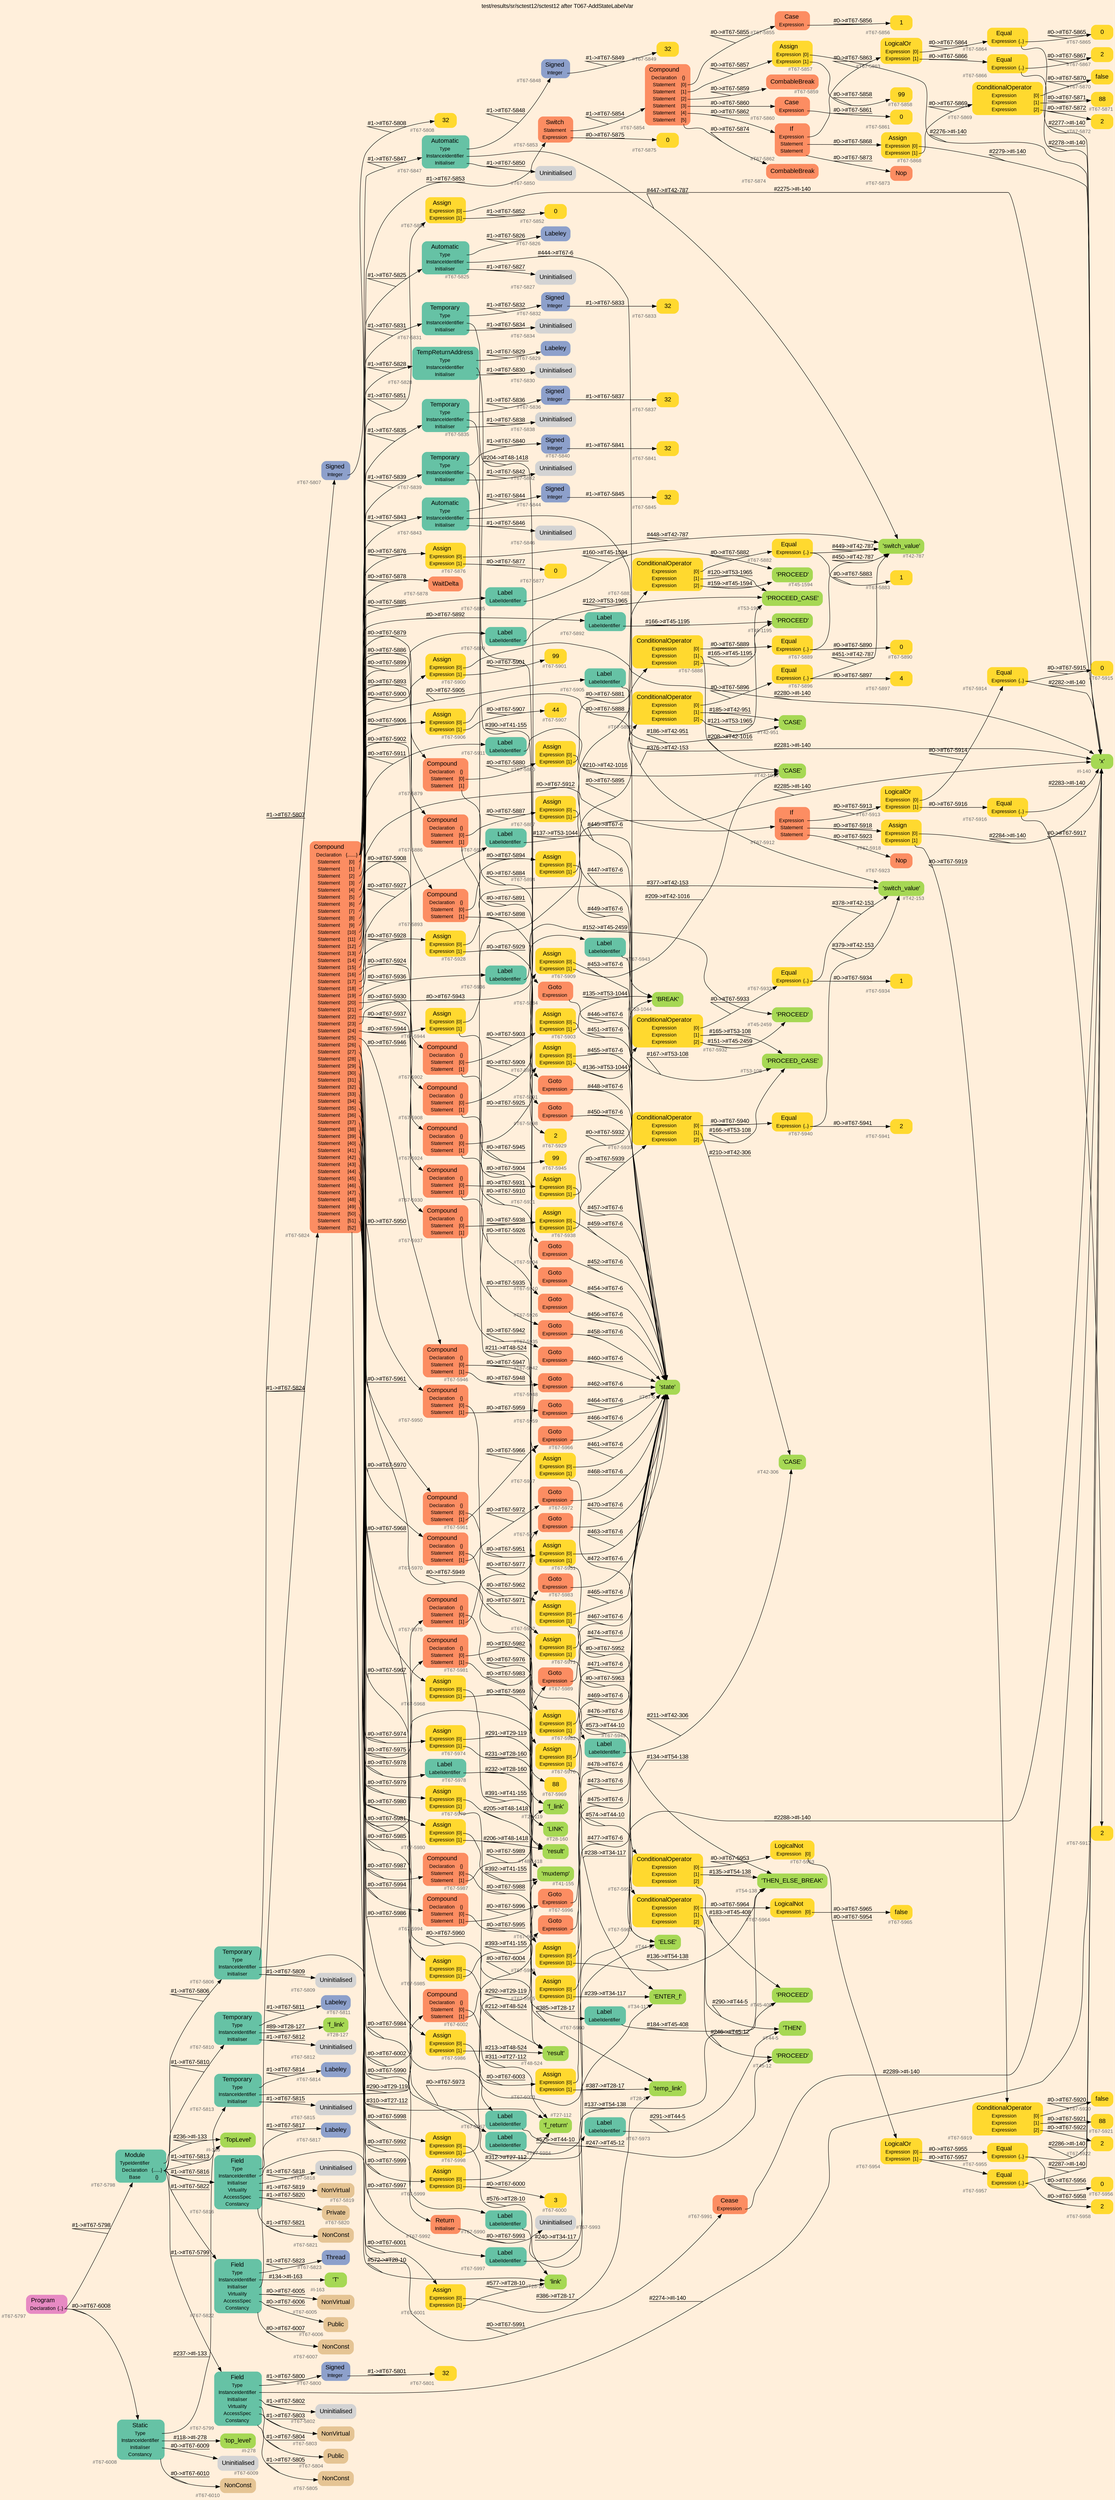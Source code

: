 digraph "test/results/sr/sctest12/sctest12 after T067-AddStateLabelVar" {
label = "test/results/sr/sctest12/sctest12 after T067-AddStateLabelVar"
labelloc = t
graph [
    rankdir = "LR"
    ranksep = 0.3
    bgcolor = antiquewhite1
    color = black
    fontcolor = black
    fontname = "Arial"
];
node [
    fontname = "Arial"
];
edge [
    fontname = "Arial"
];

// -------------------- node figure --------------------
// -------- block #T67-5797 ----------
"#T67-5797" [
    fillcolor = "/set28/4"
    xlabel = "#T67-5797"
    fontsize = "12"
    fontcolor = grey40
    shape = "plaintext"
    label = <<TABLE BORDER="0" CELLBORDER="0" CELLSPACING="0">
     <TR><TD><FONT COLOR="black" POINT-SIZE="15">Program</FONT></TD></TR>
     <TR><TD><FONT COLOR="black" POINT-SIZE="12">Declaration</FONT></TD><TD PORT="port0"><FONT COLOR="black" POINT-SIZE="12">{..}</FONT></TD></TR>
    </TABLE>>
    style = "rounded,filled"
];

// -------- block #T67-5798 ----------
"#T67-5798" [
    fillcolor = "/set28/1"
    xlabel = "#T67-5798"
    fontsize = "12"
    fontcolor = grey40
    shape = "plaintext"
    label = <<TABLE BORDER="0" CELLBORDER="0" CELLSPACING="0">
     <TR><TD><FONT COLOR="black" POINT-SIZE="15">Module</FONT></TD></TR>
     <TR><TD><FONT COLOR="black" POINT-SIZE="12">TypeIdentifier</FONT></TD><TD PORT="port0"></TD></TR>
     <TR><TD><FONT COLOR="black" POINT-SIZE="12">Declaration</FONT></TD><TD PORT="port1"><FONT COLOR="black" POINT-SIZE="12">{......}</FONT></TD></TR>
     <TR><TD><FONT COLOR="black" POINT-SIZE="12">Base</FONT></TD><TD PORT="port2"><FONT COLOR="black" POINT-SIZE="12">{}</FONT></TD></TR>
    </TABLE>>
    style = "rounded,filled"
];

// -------- block #I-133 ----------
"#I-133" [
    fillcolor = "/set28/5"
    xlabel = "#I-133"
    fontsize = "12"
    fontcolor = grey40
    shape = "plaintext"
    label = <<TABLE BORDER="0" CELLBORDER="0" CELLSPACING="0">
     <TR><TD><FONT COLOR="black" POINT-SIZE="15">'TopLevel'</FONT></TD></TR>
    </TABLE>>
    style = "rounded,filled"
];

// -------- block #T67-5799 ----------
"#T67-5799" [
    fillcolor = "/set28/1"
    xlabel = "#T67-5799"
    fontsize = "12"
    fontcolor = grey40
    shape = "plaintext"
    label = <<TABLE BORDER="0" CELLBORDER="0" CELLSPACING="0">
     <TR><TD><FONT COLOR="black" POINT-SIZE="15">Field</FONT></TD></TR>
     <TR><TD><FONT COLOR="black" POINT-SIZE="12">Type</FONT></TD><TD PORT="port0"></TD></TR>
     <TR><TD><FONT COLOR="black" POINT-SIZE="12">InstanceIdentifier</FONT></TD><TD PORT="port1"></TD></TR>
     <TR><TD><FONT COLOR="black" POINT-SIZE="12">Initialiser</FONT></TD><TD PORT="port2"></TD></TR>
     <TR><TD><FONT COLOR="black" POINT-SIZE="12">Virtuality</FONT></TD><TD PORT="port3"></TD></TR>
     <TR><TD><FONT COLOR="black" POINT-SIZE="12">AccessSpec</FONT></TD><TD PORT="port4"></TD></TR>
     <TR><TD><FONT COLOR="black" POINT-SIZE="12">Constancy</FONT></TD><TD PORT="port5"></TD></TR>
    </TABLE>>
    style = "rounded,filled"
];

// -------- block #T67-5800 ----------
"#T67-5800" [
    fillcolor = "/set28/3"
    xlabel = "#T67-5800"
    fontsize = "12"
    fontcolor = grey40
    shape = "plaintext"
    label = <<TABLE BORDER="0" CELLBORDER="0" CELLSPACING="0">
     <TR><TD><FONT COLOR="black" POINT-SIZE="15">Signed</FONT></TD></TR>
     <TR><TD><FONT COLOR="black" POINT-SIZE="12">Integer</FONT></TD><TD PORT="port0"></TD></TR>
    </TABLE>>
    style = "rounded,filled"
];

// -------- block #T67-5801 ----------
"#T67-5801" [
    fillcolor = "/set28/6"
    xlabel = "#T67-5801"
    fontsize = "12"
    fontcolor = grey40
    shape = "plaintext"
    label = <<TABLE BORDER="0" CELLBORDER="0" CELLSPACING="0">
     <TR><TD><FONT COLOR="black" POINT-SIZE="15">32</FONT></TD></TR>
    </TABLE>>
    style = "rounded,filled"
];

// -------- block #I-140 ----------
"#I-140" [
    fillcolor = "/set28/5"
    xlabel = "#I-140"
    fontsize = "12"
    fontcolor = grey40
    shape = "plaintext"
    label = <<TABLE BORDER="0" CELLBORDER="0" CELLSPACING="0">
     <TR><TD><FONT COLOR="black" POINT-SIZE="15">'x'</FONT></TD></TR>
    </TABLE>>
    style = "rounded,filled"
];

// -------- block #T67-5802 ----------
"#T67-5802" [
    xlabel = "#T67-5802"
    fontsize = "12"
    fontcolor = grey40
    shape = "plaintext"
    label = <<TABLE BORDER="0" CELLBORDER="0" CELLSPACING="0">
     <TR><TD><FONT COLOR="black" POINT-SIZE="15">Uninitialised</FONT></TD></TR>
    </TABLE>>
    style = "rounded,filled"
];

// -------- block #T67-5803 ----------
"#T67-5803" [
    fillcolor = "/set28/7"
    xlabel = "#T67-5803"
    fontsize = "12"
    fontcolor = grey40
    shape = "plaintext"
    label = <<TABLE BORDER="0" CELLBORDER="0" CELLSPACING="0">
     <TR><TD><FONT COLOR="black" POINT-SIZE="15">NonVirtual</FONT></TD></TR>
    </TABLE>>
    style = "rounded,filled"
];

// -------- block #T67-5804 ----------
"#T67-5804" [
    fillcolor = "/set28/7"
    xlabel = "#T67-5804"
    fontsize = "12"
    fontcolor = grey40
    shape = "plaintext"
    label = <<TABLE BORDER="0" CELLBORDER="0" CELLSPACING="0">
     <TR><TD><FONT COLOR="black" POINT-SIZE="15">Public</FONT></TD></TR>
    </TABLE>>
    style = "rounded,filled"
];

// -------- block #T67-5805 ----------
"#T67-5805" [
    fillcolor = "/set28/7"
    xlabel = "#T67-5805"
    fontsize = "12"
    fontcolor = grey40
    shape = "plaintext"
    label = <<TABLE BORDER="0" CELLBORDER="0" CELLSPACING="0">
     <TR><TD><FONT COLOR="black" POINT-SIZE="15">NonConst</FONT></TD></TR>
    </TABLE>>
    style = "rounded,filled"
];

// -------- block #T67-5806 ----------
"#T67-5806" [
    fillcolor = "/set28/1"
    xlabel = "#T67-5806"
    fontsize = "12"
    fontcolor = grey40
    shape = "plaintext"
    label = <<TABLE BORDER="0" CELLBORDER="0" CELLSPACING="0">
     <TR><TD><FONT COLOR="black" POINT-SIZE="15">Temporary</FONT></TD></TR>
     <TR><TD><FONT COLOR="black" POINT-SIZE="12">Type</FONT></TD><TD PORT="port0"></TD></TR>
     <TR><TD><FONT COLOR="black" POINT-SIZE="12">InstanceIdentifier</FONT></TD><TD PORT="port1"></TD></TR>
     <TR><TD><FONT COLOR="black" POINT-SIZE="12">Initialiser</FONT></TD><TD PORT="port2"></TD></TR>
    </TABLE>>
    style = "rounded,filled"
];

// -------- block #T67-5807 ----------
"#T67-5807" [
    fillcolor = "/set28/3"
    xlabel = "#T67-5807"
    fontsize = "12"
    fontcolor = grey40
    shape = "plaintext"
    label = <<TABLE BORDER="0" CELLBORDER="0" CELLSPACING="0">
     <TR><TD><FONT COLOR="black" POINT-SIZE="15">Signed</FONT></TD></TR>
     <TR><TD><FONT COLOR="black" POINT-SIZE="12">Integer</FONT></TD><TD PORT="port0"></TD></TR>
    </TABLE>>
    style = "rounded,filled"
];

// -------- block #T67-5808 ----------
"#T67-5808" [
    fillcolor = "/set28/6"
    xlabel = "#T67-5808"
    fontsize = "12"
    fontcolor = grey40
    shape = "plaintext"
    label = <<TABLE BORDER="0" CELLBORDER="0" CELLSPACING="0">
     <TR><TD><FONT COLOR="black" POINT-SIZE="15">32</FONT></TD></TR>
    </TABLE>>
    style = "rounded,filled"
];

// -------- block #T27-112 ----------
"#T27-112" [
    fillcolor = "/set28/5"
    xlabel = "#T27-112"
    fontsize = "12"
    fontcolor = grey40
    shape = "plaintext"
    label = <<TABLE BORDER="0" CELLBORDER="0" CELLSPACING="0">
     <TR><TD><FONT COLOR="black" POINT-SIZE="15">'f_return'</FONT></TD></TR>
    </TABLE>>
    style = "rounded,filled"
];

// -------- block #T67-5809 ----------
"#T67-5809" [
    xlabel = "#T67-5809"
    fontsize = "12"
    fontcolor = grey40
    shape = "plaintext"
    label = <<TABLE BORDER="0" CELLBORDER="0" CELLSPACING="0">
     <TR><TD><FONT COLOR="black" POINT-SIZE="15">Uninitialised</FONT></TD></TR>
    </TABLE>>
    style = "rounded,filled"
];

// -------- block #T67-5810 ----------
"#T67-5810" [
    fillcolor = "/set28/1"
    xlabel = "#T67-5810"
    fontsize = "12"
    fontcolor = grey40
    shape = "plaintext"
    label = <<TABLE BORDER="0" CELLBORDER="0" CELLSPACING="0">
     <TR><TD><FONT COLOR="black" POINT-SIZE="15">Temporary</FONT></TD></TR>
     <TR><TD><FONT COLOR="black" POINT-SIZE="12">Type</FONT></TD><TD PORT="port0"></TD></TR>
     <TR><TD><FONT COLOR="black" POINT-SIZE="12">InstanceIdentifier</FONT></TD><TD PORT="port1"></TD></TR>
     <TR><TD><FONT COLOR="black" POINT-SIZE="12">Initialiser</FONT></TD><TD PORT="port2"></TD></TR>
    </TABLE>>
    style = "rounded,filled"
];

// -------- block #T67-5811 ----------
"#T67-5811" [
    fillcolor = "/set28/3"
    xlabel = "#T67-5811"
    fontsize = "12"
    fontcolor = grey40
    shape = "plaintext"
    label = <<TABLE BORDER="0" CELLBORDER="0" CELLSPACING="0">
     <TR><TD><FONT COLOR="black" POINT-SIZE="15">Labeley</FONT></TD></TR>
    </TABLE>>
    style = "rounded,filled"
];

// -------- block #T28-127 ----------
"#T28-127" [
    fillcolor = "/set28/5"
    xlabel = "#T28-127"
    fontsize = "12"
    fontcolor = grey40
    shape = "plaintext"
    label = <<TABLE BORDER="0" CELLBORDER="0" CELLSPACING="0">
     <TR><TD><FONT COLOR="black" POINT-SIZE="15">'f_link'</FONT></TD></TR>
    </TABLE>>
    style = "rounded,filled"
];

// -------- block #T67-5812 ----------
"#T67-5812" [
    xlabel = "#T67-5812"
    fontsize = "12"
    fontcolor = grey40
    shape = "plaintext"
    label = <<TABLE BORDER="0" CELLBORDER="0" CELLSPACING="0">
     <TR><TD><FONT COLOR="black" POINT-SIZE="15">Uninitialised</FONT></TD></TR>
    </TABLE>>
    style = "rounded,filled"
];

// -------- block #T67-5813 ----------
"#T67-5813" [
    fillcolor = "/set28/1"
    xlabel = "#T67-5813"
    fontsize = "12"
    fontcolor = grey40
    shape = "plaintext"
    label = <<TABLE BORDER="0" CELLBORDER="0" CELLSPACING="0">
     <TR><TD><FONT COLOR="black" POINT-SIZE="15">Temporary</FONT></TD></TR>
     <TR><TD><FONT COLOR="black" POINT-SIZE="12">Type</FONT></TD><TD PORT="port0"></TD></TR>
     <TR><TD><FONT COLOR="black" POINT-SIZE="12">InstanceIdentifier</FONT></TD><TD PORT="port1"></TD></TR>
     <TR><TD><FONT COLOR="black" POINT-SIZE="12">Initialiser</FONT></TD><TD PORT="port2"></TD></TR>
    </TABLE>>
    style = "rounded,filled"
];

// -------- block #T67-5814 ----------
"#T67-5814" [
    fillcolor = "/set28/3"
    xlabel = "#T67-5814"
    fontsize = "12"
    fontcolor = grey40
    shape = "plaintext"
    label = <<TABLE BORDER="0" CELLBORDER="0" CELLSPACING="0">
     <TR><TD><FONT COLOR="black" POINT-SIZE="15">Labeley</FONT></TD></TR>
    </TABLE>>
    style = "rounded,filled"
];

// -------- block #T29-119 ----------
"#T29-119" [
    fillcolor = "/set28/5"
    xlabel = "#T29-119"
    fontsize = "12"
    fontcolor = grey40
    shape = "plaintext"
    label = <<TABLE BORDER="0" CELLBORDER="0" CELLSPACING="0">
     <TR><TD><FONT COLOR="black" POINT-SIZE="15">'f_link'</FONT></TD></TR>
    </TABLE>>
    style = "rounded,filled"
];

// -------- block #T67-5815 ----------
"#T67-5815" [
    xlabel = "#T67-5815"
    fontsize = "12"
    fontcolor = grey40
    shape = "plaintext"
    label = <<TABLE BORDER="0" CELLBORDER="0" CELLSPACING="0">
     <TR><TD><FONT COLOR="black" POINT-SIZE="15">Uninitialised</FONT></TD></TR>
    </TABLE>>
    style = "rounded,filled"
];

// -------- block #T67-5816 ----------
"#T67-5816" [
    fillcolor = "/set28/1"
    xlabel = "#T67-5816"
    fontsize = "12"
    fontcolor = grey40
    shape = "plaintext"
    label = <<TABLE BORDER="0" CELLBORDER="0" CELLSPACING="0">
     <TR><TD><FONT COLOR="black" POINT-SIZE="15">Field</FONT></TD></TR>
     <TR><TD><FONT COLOR="black" POINT-SIZE="12">Type</FONT></TD><TD PORT="port0"></TD></TR>
     <TR><TD><FONT COLOR="black" POINT-SIZE="12">InstanceIdentifier</FONT></TD><TD PORT="port1"></TD></TR>
     <TR><TD><FONT COLOR="black" POINT-SIZE="12">Initialiser</FONT></TD><TD PORT="port2"></TD></TR>
     <TR><TD><FONT COLOR="black" POINT-SIZE="12">Virtuality</FONT></TD><TD PORT="port3"></TD></TR>
     <TR><TD><FONT COLOR="black" POINT-SIZE="12">AccessSpec</FONT></TD><TD PORT="port4"></TD></TR>
     <TR><TD><FONT COLOR="black" POINT-SIZE="12">Constancy</FONT></TD><TD PORT="port5"></TD></TR>
    </TABLE>>
    style = "rounded,filled"
];

// -------- block #T67-5817 ----------
"#T67-5817" [
    fillcolor = "/set28/3"
    xlabel = "#T67-5817"
    fontsize = "12"
    fontcolor = grey40
    shape = "plaintext"
    label = <<TABLE BORDER="0" CELLBORDER="0" CELLSPACING="0">
     <TR><TD><FONT COLOR="black" POINT-SIZE="15">Labeley</FONT></TD></TR>
    </TABLE>>
    style = "rounded,filled"
];

// -------- block #T28-10 ----------
"#T28-10" [
    fillcolor = "/set28/5"
    xlabel = "#T28-10"
    fontsize = "12"
    fontcolor = grey40
    shape = "plaintext"
    label = <<TABLE BORDER="0" CELLBORDER="0" CELLSPACING="0">
     <TR><TD><FONT COLOR="black" POINT-SIZE="15">'link'</FONT></TD></TR>
    </TABLE>>
    style = "rounded,filled"
];

// -------- block #T67-5818 ----------
"#T67-5818" [
    xlabel = "#T67-5818"
    fontsize = "12"
    fontcolor = grey40
    shape = "plaintext"
    label = <<TABLE BORDER="0" CELLBORDER="0" CELLSPACING="0">
     <TR><TD><FONT COLOR="black" POINT-SIZE="15">Uninitialised</FONT></TD></TR>
    </TABLE>>
    style = "rounded,filled"
];

// -------- block #T67-5819 ----------
"#T67-5819" [
    fillcolor = "/set28/7"
    xlabel = "#T67-5819"
    fontsize = "12"
    fontcolor = grey40
    shape = "plaintext"
    label = <<TABLE BORDER="0" CELLBORDER="0" CELLSPACING="0">
     <TR><TD><FONT COLOR="black" POINT-SIZE="15">NonVirtual</FONT></TD></TR>
    </TABLE>>
    style = "rounded,filled"
];

// -------- block #T67-5820 ----------
"#T67-5820" [
    fillcolor = "/set28/7"
    xlabel = "#T67-5820"
    fontsize = "12"
    fontcolor = grey40
    shape = "plaintext"
    label = <<TABLE BORDER="0" CELLBORDER="0" CELLSPACING="0">
     <TR><TD><FONT COLOR="black" POINT-SIZE="15">Private</FONT></TD></TR>
    </TABLE>>
    style = "rounded,filled"
];

// -------- block #T67-5821 ----------
"#T67-5821" [
    fillcolor = "/set28/7"
    xlabel = "#T67-5821"
    fontsize = "12"
    fontcolor = grey40
    shape = "plaintext"
    label = <<TABLE BORDER="0" CELLBORDER="0" CELLSPACING="0">
     <TR><TD><FONT COLOR="black" POINT-SIZE="15">NonConst</FONT></TD></TR>
    </TABLE>>
    style = "rounded,filled"
];

// -------- block #T67-5822 ----------
"#T67-5822" [
    fillcolor = "/set28/1"
    xlabel = "#T67-5822"
    fontsize = "12"
    fontcolor = grey40
    shape = "plaintext"
    label = <<TABLE BORDER="0" CELLBORDER="0" CELLSPACING="0">
     <TR><TD><FONT COLOR="black" POINT-SIZE="15">Field</FONT></TD></TR>
     <TR><TD><FONT COLOR="black" POINT-SIZE="12">Type</FONT></TD><TD PORT="port0"></TD></TR>
     <TR><TD><FONT COLOR="black" POINT-SIZE="12">InstanceIdentifier</FONT></TD><TD PORT="port1"></TD></TR>
     <TR><TD><FONT COLOR="black" POINT-SIZE="12">Initialiser</FONT></TD><TD PORT="port2"></TD></TR>
     <TR><TD><FONT COLOR="black" POINT-SIZE="12">Virtuality</FONT></TD><TD PORT="port3"></TD></TR>
     <TR><TD><FONT COLOR="black" POINT-SIZE="12">AccessSpec</FONT></TD><TD PORT="port4"></TD></TR>
     <TR><TD><FONT COLOR="black" POINT-SIZE="12">Constancy</FONT></TD><TD PORT="port5"></TD></TR>
    </TABLE>>
    style = "rounded,filled"
];

// -------- block #T67-5823 ----------
"#T67-5823" [
    fillcolor = "/set28/3"
    xlabel = "#T67-5823"
    fontsize = "12"
    fontcolor = grey40
    shape = "plaintext"
    label = <<TABLE BORDER="0" CELLBORDER="0" CELLSPACING="0">
     <TR><TD><FONT COLOR="black" POINT-SIZE="15">Thread</FONT></TD></TR>
    </TABLE>>
    style = "rounded,filled"
];

// -------- block #I-163 ----------
"#I-163" [
    fillcolor = "/set28/5"
    xlabel = "#I-163"
    fontsize = "12"
    fontcolor = grey40
    shape = "plaintext"
    label = <<TABLE BORDER="0" CELLBORDER="0" CELLSPACING="0">
     <TR><TD><FONT COLOR="black" POINT-SIZE="15">'T'</FONT></TD></TR>
    </TABLE>>
    style = "rounded,filled"
];

// -------- block #T67-5824 ----------
"#T67-5824" [
    fillcolor = "/set28/2"
    xlabel = "#T67-5824"
    fontsize = "12"
    fontcolor = grey40
    shape = "plaintext"
    label = <<TABLE BORDER="0" CELLBORDER="0" CELLSPACING="0">
     <TR><TD><FONT COLOR="black" POINT-SIZE="15">Compound</FONT></TD></TR>
     <TR><TD><FONT COLOR="black" POINT-SIZE="12">Declaration</FONT></TD><TD PORT="port0"><FONT COLOR="black" POINT-SIZE="12">{.......}</FONT></TD></TR>
     <TR><TD><FONT COLOR="black" POINT-SIZE="12">Statement</FONT></TD><TD PORT="port1"><FONT COLOR="black" POINT-SIZE="12">[0]</FONT></TD></TR>
     <TR><TD><FONT COLOR="black" POINT-SIZE="12">Statement</FONT></TD><TD PORT="port2"><FONT COLOR="black" POINT-SIZE="12">[1]</FONT></TD></TR>
     <TR><TD><FONT COLOR="black" POINT-SIZE="12">Statement</FONT></TD><TD PORT="port3"><FONT COLOR="black" POINT-SIZE="12">[2]</FONT></TD></TR>
     <TR><TD><FONT COLOR="black" POINT-SIZE="12">Statement</FONT></TD><TD PORT="port4"><FONT COLOR="black" POINT-SIZE="12">[3]</FONT></TD></TR>
     <TR><TD><FONT COLOR="black" POINT-SIZE="12">Statement</FONT></TD><TD PORT="port5"><FONT COLOR="black" POINT-SIZE="12">[4]</FONT></TD></TR>
     <TR><TD><FONT COLOR="black" POINT-SIZE="12">Statement</FONT></TD><TD PORT="port6"><FONT COLOR="black" POINT-SIZE="12">[5]</FONT></TD></TR>
     <TR><TD><FONT COLOR="black" POINT-SIZE="12">Statement</FONT></TD><TD PORT="port7"><FONT COLOR="black" POINT-SIZE="12">[6]</FONT></TD></TR>
     <TR><TD><FONT COLOR="black" POINT-SIZE="12">Statement</FONT></TD><TD PORT="port8"><FONT COLOR="black" POINT-SIZE="12">[7]</FONT></TD></TR>
     <TR><TD><FONT COLOR="black" POINT-SIZE="12">Statement</FONT></TD><TD PORT="port9"><FONT COLOR="black" POINT-SIZE="12">[8]</FONT></TD></TR>
     <TR><TD><FONT COLOR="black" POINT-SIZE="12">Statement</FONT></TD><TD PORT="port10"><FONT COLOR="black" POINT-SIZE="12">[9]</FONT></TD></TR>
     <TR><TD><FONT COLOR="black" POINT-SIZE="12">Statement</FONT></TD><TD PORT="port11"><FONT COLOR="black" POINT-SIZE="12">[10]</FONT></TD></TR>
     <TR><TD><FONT COLOR="black" POINT-SIZE="12">Statement</FONT></TD><TD PORT="port12"><FONT COLOR="black" POINT-SIZE="12">[11]</FONT></TD></TR>
     <TR><TD><FONT COLOR="black" POINT-SIZE="12">Statement</FONT></TD><TD PORT="port13"><FONT COLOR="black" POINT-SIZE="12">[12]</FONT></TD></TR>
     <TR><TD><FONT COLOR="black" POINT-SIZE="12">Statement</FONT></TD><TD PORT="port14"><FONT COLOR="black" POINT-SIZE="12">[13]</FONT></TD></TR>
     <TR><TD><FONT COLOR="black" POINT-SIZE="12">Statement</FONT></TD><TD PORT="port15"><FONT COLOR="black" POINT-SIZE="12">[14]</FONT></TD></TR>
     <TR><TD><FONT COLOR="black" POINT-SIZE="12">Statement</FONT></TD><TD PORT="port16"><FONT COLOR="black" POINT-SIZE="12">[15]</FONT></TD></TR>
     <TR><TD><FONT COLOR="black" POINT-SIZE="12">Statement</FONT></TD><TD PORT="port17"><FONT COLOR="black" POINT-SIZE="12">[16]</FONT></TD></TR>
     <TR><TD><FONT COLOR="black" POINT-SIZE="12">Statement</FONT></TD><TD PORT="port18"><FONT COLOR="black" POINT-SIZE="12">[17]</FONT></TD></TR>
     <TR><TD><FONT COLOR="black" POINT-SIZE="12">Statement</FONT></TD><TD PORT="port19"><FONT COLOR="black" POINT-SIZE="12">[18]</FONT></TD></TR>
     <TR><TD><FONT COLOR="black" POINT-SIZE="12">Statement</FONT></TD><TD PORT="port20"><FONT COLOR="black" POINT-SIZE="12">[19]</FONT></TD></TR>
     <TR><TD><FONT COLOR="black" POINT-SIZE="12">Statement</FONT></TD><TD PORT="port21"><FONT COLOR="black" POINT-SIZE="12">[20]</FONT></TD></TR>
     <TR><TD><FONT COLOR="black" POINT-SIZE="12">Statement</FONT></TD><TD PORT="port22"><FONT COLOR="black" POINT-SIZE="12">[21]</FONT></TD></TR>
     <TR><TD><FONT COLOR="black" POINT-SIZE="12">Statement</FONT></TD><TD PORT="port23"><FONT COLOR="black" POINT-SIZE="12">[22]</FONT></TD></TR>
     <TR><TD><FONT COLOR="black" POINT-SIZE="12">Statement</FONT></TD><TD PORT="port24"><FONT COLOR="black" POINT-SIZE="12">[23]</FONT></TD></TR>
     <TR><TD><FONT COLOR="black" POINT-SIZE="12">Statement</FONT></TD><TD PORT="port25"><FONT COLOR="black" POINT-SIZE="12">[24]</FONT></TD></TR>
     <TR><TD><FONT COLOR="black" POINT-SIZE="12">Statement</FONT></TD><TD PORT="port26"><FONT COLOR="black" POINT-SIZE="12">[25]</FONT></TD></TR>
     <TR><TD><FONT COLOR="black" POINT-SIZE="12">Statement</FONT></TD><TD PORT="port27"><FONT COLOR="black" POINT-SIZE="12">[26]</FONT></TD></TR>
     <TR><TD><FONT COLOR="black" POINT-SIZE="12">Statement</FONT></TD><TD PORT="port28"><FONT COLOR="black" POINT-SIZE="12">[27]</FONT></TD></TR>
     <TR><TD><FONT COLOR="black" POINT-SIZE="12">Statement</FONT></TD><TD PORT="port29"><FONT COLOR="black" POINT-SIZE="12">[28]</FONT></TD></TR>
     <TR><TD><FONT COLOR="black" POINT-SIZE="12">Statement</FONT></TD><TD PORT="port30"><FONT COLOR="black" POINT-SIZE="12">[29]</FONT></TD></TR>
     <TR><TD><FONT COLOR="black" POINT-SIZE="12">Statement</FONT></TD><TD PORT="port31"><FONT COLOR="black" POINT-SIZE="12">[30]</FONT></TD></TR>
     <TR><TD><FONT COLOR="black" POINT-SIZE="12">Statement</FONT></TD><TD PORT="port32"><FONT COLOR="black" POINT-SIZE="12">[31]</FONT></TD></TR>
     <TR><TD><FONT COLOR="black" POINT-SIZE="12">Statement</FONT></TD><TD PORT="port33"><FONT COLOR="black" POINT-SIZE="12">[32]</FONT></TD></TR>
     <TR><TD><FONT COLOR="black" POINT-SIZE="12">Statement</FONT></TD><TD PORT="port34"><FONT COLOR="black" POINT-SIZE="12">[33]</FONT></TD></TR>
     <TR><TD><FONT COLOR="black" POINT-SIZE="12">Statement</FONT></TD><TD PORT="port35"><FONT COLOR="black" POINT-SIZE="12">[34]</FONT></TD></TR>
     <TR><TD><FONT COLOR="black" POINT-SIZE="12">Statement</FONT></TD><TD PORT="port36"><FONT COLOR="black" POINT-SIZE="12">[35]</FONT></TD></TR>
     <TR><TD><FONT COLOR="black" POINT-SIZE="12">Statement</FONT></TD><TD PORT="port37"><FONT COLOR="black" POINT-SIZE="12">[36]</FONT></TD></TR>
     <TR><TD><FONT COLOR="black" POINT-SIZE="12">Statement</FONT></TD><TD PORT="port38"><FONT COLOR="black" POINT-SIZE="12">[37]</FONT></TD></TR>
     <TR><TD><FONT COLOR="black" POINT-SIZE="12">Statement</FONT></TD><TD PORT="port39"><FONT COLOR="black" POINT-SIZE="12">[38]</FONT></TD></TR>
     <TR><TD><FONT COLOR="black" POINT-SIZE="12">Statement</FONT></TD><TD PORT="port40"><FONT COLOR="black" POINT-SIZE="12">[39]</FONT></TD></TR>
     <TR><TD><FONT COLOR="black" POINT-SIZE="12">Statement</FONT></TD><TD PORT="port41"><FONT COLOR="black" POINT-SIZE="12">[40]</FONT></TD></TR>
     <TR><TD><FONT COLOR="black" POINT-SIZE="12">Statement</FONT></TD><TD PORT="port42"><FONT COLOR="black" POINT-SIZE="12">[41]</FONT></TD></TR>
     <TR><TD><FONT COLOR="black" POINT-SIZE="12">Statement</FONT></TD><TD PORT="port43"><FONT COLOR="black" POINT-SIZE="12">[42]</FONT></TD></TR>
     <TR><TD><FONT COLOR="black" POINT-SIZE="12">Statement</FONT></TD><TD PORT="port44"><FONT COLOR="black" POINT-SIZE="12">[43]</FONT></TD></TR>
     <TR><TD><FONT COLOR="black" POINT-SIZE="12">Statement</FONT></TD><TD PORT="port45"><FONT COLOR="black" POINT-SIZE="12">[44]</FONT></TD></TR>
     <TR><TD><FONT COLOR="black" POINT-SIZE="12">Statement</FONT></TD><TD PORT="port46"><FONT COLOR="black" POINT-SIZE="12">[45]</FONT></TD></TR>
     <TR><TD><FONT COLOR="black" POINT-SIZE="12">Statement</FONT></TD><TD PORT="port47"><FONT COLOR="black" POINT-SIZE="12">[46]</FONT></TD></TR>
     <TR><TD><FONT COLOR="black" POINT-SIZE="12">Statement</FONT></TD><TD PORT="port48"><FONT COLOR="black" POINT-SIZE="12">[47]</FONT></TD></TR>
     <TR><TD><FONT COLOR="black" POINT-SIZE="12">Statement</FONT></TD><TD PORT="port49"><FONT COLOR="black" POINT-SIZE="12">[48]</FONT></TD></TR>
     <TR><TD><FONT COLOR="black" POINT-SIZE="12">Statement</FONT></TD><TD PORT="port50"><FONT COLOR="black" POINT-SIZE="12">[49]</FONT></TD></TR>
     <TR><TD><FONT COLOR="black" POINT-SIZE="12">Statement</FONT></TD><TD PORT="port51"><FONT COLOR="black" POINT-SIZE="12">[50]</FONT></TD></TR>
     <TR><TD><FONT COLOR="black" POINT-SIZE="12">Statement</FONT></TD><TD PORT="port52"><FONT COLOR="black" POINT-SIZE="12">[51]</FONT></TD></TR>
     <TR><TD><FONT COLOR="black" POINT-SIZE="12">Statement</FONT></TD><TD PORT="port53"><FONT COLOR="black" POINT-SIZE="12">[52]</FONT></TD></TR>
    </TABLE>>
    style = "rounded,filled"
];

// -------- block #T67-5825 ----------
"#T67-5825" [
    fillcolor = "/set28/1"
    xlabel = "#T67-5825"
    fontsize = "12"
    fontcolor = grey40
    shape = "plaintext"
    label = <<TABLE BORDER="0" CELLBORDER="0" CELLSPACING="0">
     <TR><TD><FONT COLOR="black" POINT-SIZE="15">Automatic</FONT></TD></TR>
     <TR><TD><FONT COLOR="black" POINT-SIZE="12">Type</FONT></TD><TD PORT="port0"></TD></TR>
     <TR><TD><FONT COLOR="black" POINT-SIZE="12">InstanceIdentifier</FONT></TD><TD PORT="port1"></TD></TR>
     <TR><TD><FONT COLOR="black" POINT-SIZE="12">Initialiser</FONT></TD><TD PORT="port2"></TD></TR>
    </TABLE>>
    style = "rounded,filled"
];

// -------- block #T67-5826 ----------
"#T67-5826" [
    fillcolor = "/set28/3"
    xlabel = "#T67-5826"
    fontsize = "12"
    fontcolor = grey40
    shape = "plaintext"
    label = <<TABLE BORDER="0" CELLBORDER="0" CELLSPACING="0">
     <TR><TD><FONT COLOR="black" POINT-SIZE="15">Labeley</FONT></TD></TR>
    </TABLE>>
    style = "rounded,filled"
];

// -------- block #T67-6 ----------
"#T67-6" [
    fillcolor = "/set28/5"
    xlabel = "#T67-6"
    fontsize = "12"
    fontcolor = grey40
    shape = "plaintext"
    label = <<TABLE BORDER="0" CELLBORDER="0" CELLSPACING="0">
     <TR><TD><FONT COLOR="black" POINT-SIZE="15">'state'</FONT></TD></TR>
    </TABLE>>
    style = "rounded,filled"
];

// -------- block #T67-5827 ----------
"#T67-5827" [
    xlabel = "#T67-5827"
    fontsize = "12"
    fontcolor = grey40
    shape = "plaintext"
    label = <<TABLE BORDER="0" CELLBORDER="0" CELLSPACING="0">
     <TR><TD><FONT COLOR="black" POINT-SIZE="15">Uninitialised</FONT></TD></TR>
    </TABLE>>
    style = "rounded,filled"
];

// -------- block #T67-5828 ----------
"#T67-5828" [
    fillcolor = "/set28/1"
    xlabel = "#T67-5828"
    fontsize = "12"
    fontcolor = grey40
    shape = "plaintext"
    label = <<TABLE BORDER="0" CELLBORDER="0" CELLSPACING="0">
     <TR><TD><FONT COLOR="black" POINT-SIZE="15">TempReturnAddress</FONT></TD></TR>
     <TR><TD><FONT COLOR="black" POINT-SIZE="12">Type</FONT></TD><TD PORT="port0"></TD></TR>
     <TR><TD><FONT COLOR="black" POINT-SIZE="12">InstanceIdentifier</FONT></TD><TD PORT="port1"></TD></TR>
     <TR><TD><FONT COLOR="black" POINT-SIZE="12">Initialiser</FONT></TD><TD PORT="port2"></TD></TR>
    </TABLE>>
    style = "rounded,filled"
];

// -------- block #T67-5829 ----------
"#T67-5829" [
    fillcolor = "/set28/3"
    xlabel = "#T67-5829"
    fontsize = "12"
    fontcolor = grey40
    shape = "plaintext"
    label = <<TABLE BORDER="0" CELLBORDER="0" CELLSPACING="0">
     <TR><TD><FONT COLOR="black" POINT-SIZE="15">Labeley</FONT></TD></TR>
    </TABLE>>
    style = "rounded,filled"
];

// -------- block #T28-17 ----------
"#T28-17" [
    fillcolor = "/set28/5"
    xlabel = "#T28-17"
    fontsize = "12"
    fontcolor = grey40
    shape = "plaintext"
    label = <<TABLE BORDER="0" CELLBORDER="0" CELLSPACING="0">
     <TR><TD><FONT COLOR="black" POINT-SIZE="15">'temp_link'</FONT></TD></TR>
    </TABLE>>
    style = "rounded,filled"
];

// -------- block #T67-5830 ----------
"#T67-5830" [
    xlabel = "#T67-5830"
    fontsize = "12"
    fontcolor = grey40
    shape = "plaintext"
    label = <<TABLE BORDER="0" CELLBORDER="0" CELLSPACING="0">
     <TR><TD><FONT COLOR="black" POINT-SIZE="15">Uninitialised</FONT></TD></TR>
    </TABLE>>
    style = "rounded,filled"
];

// -------- block #T67-5831 ----------
"#T67-5831" [
    fillcolor = "/set28/1"
    xlabel = "#T67-5831"
    fontsize = "12"
    fontcolor = grey40
    shape = "plaintext"
    label = <<TABLE BORDER="0" CELLBORDER="0" CELLSPACING="0">
     <TR><TD><FONT COLOR="black" POINT-SIZE="15">Temporary</FONT></TD></TR>
     <TR><TD><FONT COLOR="black" POINT-SIZE="12">Type</FONT></TD><TD PORT="port0"></TD></TR>
     <TR><TD><FONT COLOR="black" POINT-SIZE="12">InstanceIdentifier</FONT></TD><TD PORT="port1"></TD></TR>
     <TR><TD><FONT COLOR="black" POINT-SIZE="12">Initialiser</FONT></TD><TD PORT="port2"></TD></TR>
    </TABLE>>
    style = "rounded,filled"
];

// -------- block #T67-5832 ----------
"#T67-5832" [
    fillcolor = "/set28/3"
    xlabel = "#T67-5832"
    fontsize = "12"
    fontcolor = grey40
    shape = "plaintext"
    label = <<TABLE BORDER="0" CELLBORDER="0" CELLSPACING="0">
     <TR><TD><FONT COLOR="black" POINT-SIZE="15">Signed</FONT></TD></TR>
     <TR><TD><FONT COLOR="black" POINT-SIZE="12">Integer</FONT></TD><TD PORT="port0"></TD></TR>
    </TABLE>>
    style = "rounded,filled"
];

// -------- block #T67-5833 ----------
"#T67-5833" [
    fillcolor = "/set28/6"
    xlabel = "#T67-5833"
    fontsize = "12"
    fontcolor = grey40
    shape = "plaintext"
    label = <<TABLE BORDER="0" CELLBORDER="0" CELLSPACING="0">
     <TR><TD><FONT COLOR="black" POINT-SIZE="15">32</FONT></TD></TR>
    </TABLE>>
    style = "rounded,filled"
];

// -------- block #T48-1418 ----------
"#T48-1418" [
    fillcolor = "/set28/5"
    xlabel = "#T48-1418"
    fontsize = "12"
    fontcolor = grey40
    shape = "plaintext"
    label = <<TABLE BORDER="0" CELLBORDER="0" CELLSPACING="0">
     <TR><TD><FONT COLOR="black" POINT-SIZE="15">'result'</FONT></TD></TR>
    </TABLE>>
    style = "rounded,filled"
];

// -------- block #T67-5834 ----------
"#T67-5834" [
    xlabel = "#T67-5834"
    fontsize = "12"
    fontcolor = grey40
    shape = "plaintext"
    label = <<TABLE BORDER="0" CELLBORDER="0" CELLSPACING="0">
     <TR><TD><FONT COLOR="black" POINT-SIZE="15">Uninitialised</FONT></TD></TR>
    </TABLE>>
    style = "rounded,filled"
];

// -------- block #T67-5835 ----------
"#T67-5835" [
    fillcolor = "/set28/1"
    xlabel = "#T67-5835"
    fontsize = "12"
    fontcolor = grey40
    shape = "plaintext"
    label = <<TABLE BORDER="0" CELLBORDER="0" CELLSPACING="0">
     <TR><TD><FONT COLOR="black" POINT-SIZE="15">Temporary</FONT></TD></TR>
     <TR><TD><FONT COLOR="black" POINT-SIZE="12">Type</FONT></TD><TD PORT="port0"></TD></TR>
     <TR><TD><FONT COLOR="black" POINT-SIZE="12">InstanceIdentifier</FONT></TD><TD PORT="port1"></TD></TR>
     <TR><TD><FONT COLOR="black" POINT-SIZE="12">Initialiser</FONT></TD><TD PORT="port2"></TD></TR>
    </TABLE>>
    style = "rounded,filled"
];

// -------- block #T67-5836 ----------
"#T67-5836" [
    fillcolor = "/set28/3"
    xlabel = "#T67-5836"
    fontsize = "12"
    fontcolor = grey40
    shape = "plaintext"
    label = <<TABLE BORDER="0" CELLBORDER="0" CELLSPACING="0">
     <TR><TD><FONT COLOR="black" POINT-SIZE="15">Signed</FONT></TD></TR>
     <TR><TD><FONT COLOR="black" POINT-SIZE="12">Integer</FONT></TD><TD PORT="port0"></TD></TR>
    </TABLE>>
    style = "rounded,filled"
];

// -------- block #T67-5837 ----------
"#T67-5837" [
    fillcolor = "/set28/6"
    xlabel = "#T67-5837"
    fontsize = "12"
    fontcolor = grey40
    shape = "plaintext"
    label = <<TABLE BORDER="0" CELLBORDER="0" CELLSPACING="0">
     <TR><TD><FONT COLOR="black" POINT-SIZE="15">32</FONT></TD></TR>
    </TABLE>>
    style = "rounded,filled"
];

// -------- block #T41-155 ----------
"#T41-155" [
    fillcolor = "/set28/5"
    xlabel = "#T41-155"
    fontsize = "12"
    fontcolor = grey40
    shape = "plaintext"
    label = <<TABLE BORDER="0" CELLBORDER="0" CELLSPACING="0">
     <TR><TD><FONT COLOR="black" POINT-SIZE="15">'muxtemp'</FONT></TD></TR>
    </TABLE>>
    style = "rounded,filled"
];

// -------- block #T67-5838 ----------
"#T67-5838" [
    xlabel = "#T67-5838"
    fontsize = "12"
    fontcolor = grey40
    shape = "plaintext"
    label = <<TABLE BORDER="0" CELLBORDER="0" CELLSPACING="0">
     <TR><TD><FONT COLOR="black" POINT-SIZE="15">Uninitialised</FONT></TD></TR>
    </TABLE>>
    style = "rounded,filled"
];

// -------- block #T67-5839 ----------
"#T67-5839" [
    fillcolor = "/set28/1"
    xlabel = "#T67-5839"
    fontsize = "12"
    fontcolor = grey40
    shape = "plaintext"
    label = <<TABLE BORDER="0" CELLBORDER="0" CELLSPACING="0">
     <TR><TD><FONT COLOR="black" POINT-SIZE="15">Temporary</FONT></TD></TR>
     <TR><TD><FONT COLOR="black" POINT-SIZE="12">Type</FONT></TD><TD PORT="port0"></TD></TR>
     <TR><TD><FONT COLOR="black" POINT-SIZE="12">InstanceIdentifier</FONT></TD><TD PORT="port1"></TD></TR>
     <TR><TD><FONT COLOR="black" POINT-SIZE="12">Initialiser</FONT></TD><TD PORT="port2"></TD></TR>
    </TABLE>>
    style = "rounded,filled"
];

// -------- block #T67-5840 ----------
"#T67-5840" [
    fillcolor = "/set28/3"
    xlabel = "#T67-5840"
    fontsize = "12"
    fontcolor = grey40
    shape = "plaintext"
    label = <<TABLE BORDER="0" CELLBORDER="0" CELLSPACING="0">
     <TR><TD><FONT COLOR="black" POINT-SIZE="15">Signed</FONT></TD></TR>
     <TR><TD><FONT COLOR="black" POINT-SIZE="12">Integer</FONT></TD><TD PORT="port0"></TD></TR>
    </TABLE>>
    style = "rounded,filled"
];

// -------- block #T67-5841 ----------
"#T67-5841" [
    fillcolor = "/set28/6"
    xlabel = "#T67-5841"
    fontsize = "12"
    fontcolor = grey40
    shape = "plaintext"
    label = <<TABLE BORDER="0" CELLBORDER="0" CELLSPACING="0">
     <TR><TD><FONT COLOR="black" POINT-SIZE="15">32</FONT></TD></TR>
    </TABLE>>
    style = "rounded,filled"
];

// -------- block #T48-524 ----------
"#T48-524" [
    fillcolor = "/set28/5"
    xlabel = "#T48-524"
    fontsize = "12"
    fontcolor = grey40
    shape = "plaintext"
    label = <<TABLE BORDER="0" CELLBORDER="0" CELLSPACING="0">
     <TR><TD><FONT COLOR="black" POINT-SIZE="15">'result'</FONT></TD></TR>
    </TABLE>>
    style = "rounded,filled"
];

// -------- block #T67-5842 ----------
"#T67-5842" [
    xlabel = "#T67-5842"
    fontsize = "12"
    fontcolor = grey40
    shape = "plaintext"
    label = <<TABLE BORDER="0" CELLBORDER="0" CELLSPACING="0">
     <TR><TD><FONT COLOR="black" POINT-SIZE="15">Uninitialised</FONT></TD></TR>
    </TABLE>>
    style = "rounded,filled"
];

// -------- block #T67-5843 ----------
"#T67-5843" [
    fillcolor = "/set28/1"
    xlabel = "#T67-5843"
    fontsize = "12"
    fontcolor = grey40
    shape = "plaintext"
    label = <<TABLE BORDER="0" CELLBORDER="0" CELLSPACING="0">
     <TR><TD><FONT COLOR="black" POINT-SIZE="15">Automatic</FONT></TD></TR>
     <TR><TD><FONT COLOR="black" POINT-SIZE="12">Type</FONT></TD><TD PORT="port0"></TD></TR>
     <TR><TD><FONT COLOR="black" POINT-SIZE="12">InstanceIdentifier</FONT></TD><TD PORT="port1"></TD></TR>
     <TR><TD><FONT COLOR="black" POINT-SIZE="12">Initialiser</FONT></TD><TD PORT="port2"></TD></TR>
    </TABLE>>
    style = "rounded,filled"
];

// -------- block #T67-5844 ----------
"#T67-5844" [
    fillcolor = "/set28/3"
    xlabel = "#T67-5844"
    fontsize = "12"
    fontcolor = grey40
    shape = "plaintext"
    label = <<TABLE BORDER="0" CELLBORDER="0" CELLSPACING="0">
     <TR><TD><FONT COLOR="black" POINT-SIZE="15">Signed</FONT></TD></TR>
     <TR><TD><FONT COLOR="black" POINT-SIZE="12">Integer</FONT></TD><TD PORT="port0"></TD></TR>
    </TABLE>>
    style = "rounded,filled"
];

// -------- block #T67-5845 ----------
"#T67-5845" [
    fillcolor = "/set28/6"
    xlabel = "#T67-5845"
    fontsize = "12"
    fontcolor = grey40
    shape = "plaintext"
    label = <<TABLE BORDER="0" CELLBORDER="0" CELLSPACING="0">
     <TR><TD><FONT COLOR="black" POINT-SIZE="15">32</FONT></TD></TR>
    </TABLE>>
    style = "rounded,filled"
];

// -------- block #T42-153 ----------
"#T42-153" [
    fillcolor = "/set28/5"
    xlabel = "#T42-153"
    fontsize = "12"
    fontcolor = grey40
    shape = "plaintext"
    label = <<TABLE BORDER="0" CELLBORDER="0" CELLSPACING="0">
     <TR><TD><FONT COLOR="black" POINT-SIZE="15">'switch_value'</FONT></TD></TR>
    </TABLE>>
    style = "rounded,filled"
];

// -------- block #T67-5846 ----------
"#T67-5846" [
    xlabel = "#T67-5846"
    fontsize = "12"
    fontcolor = grey40
    shape = "plaintext"
    label = <<TABLE BORDER="0" CELLBORDER="0" CELLSPACING="0">
     <TR><TD><FONT COLOR="black" POINT-SIZE="15">Uninitialised</FONT></TD></TR>
    </TABLE>>
    style = "rounded,filled"
];

// -------- block #T67-5847 ----------
"#T67-5847" [
    fillcolor = "/set28/1"
    xlabel = "#T67-5847"
    fontsize = "12"
    fontcolor = grey40
    shape = "plaintext"
    label = <<TABLE BORDER="0" CELLBORDER="0" CELLSPACING="0">
     <TR><TD><FONT COLOR="black" POINT-SIZE="15">Automatic</FONT></TD></TR>
     <TR><TD><FONT COLOR="black" POINT-SIZE="12">Type</FONT></TD><TD PORT="port0"></TD></TR>
     <TR><TD><FONT COLOR="black" POINT-SIZE="12">InstanceIdentifier</FONT></TD><TD PORT="port1"></TD></TR>
     <TR><TD><FONT COLOR="black" POINT-SIZE="12">Initialiser</FONT></TD><TD PORT="port2"></TD></TR>
    </TABLE>>
    style = "rounded,filled"
];

// -------- block #T67-5848 ----------
"#T67-5848" [
    fillcolor = "/set28/3"
    xlabel = "#T67-5848"
    fontsize = "12"
    fontcolor = grey40
    shape = "plaintext"
    label = <<TABLE BORDER="0" CELLBORDER="0" CELLSPACING="0">
     <TR><TD><FONT COLOR="black" POINT-SIZE="15">Signed</FONT></TD></TR>
     <TR><TD><FONT COLOR="black" POINT-SIZE="12">Integer</FONT></TD><TD PORT="port0"></TD></TR>
    </TABLE>>
    style = "rounded,filled"
];

// -------- block #T67-5849 ----------
"#T67-5849" [
    fillcolor = "/set28/6"
    xlabel = "#T67-5849"
    fontsize = "12"
    fontcolor = grey40
    shape = "plaintext"
    label = <<TABLE BORDER="0" CELLBORDER="0" CELLSPACING="0">
     <TR><TD><FONT COLOR="black" POINT-SIZE="15">32</FONT></TD></TR>
    </TABLE>>
    style = "rounded,filled"
];

// -------- block #T42-787 ----------
"#T42-787" [
    fillcolor = "/set28/5"
    xlabel = "#T42-787"
    fontsize = "12"
    fontcolor = grey40
    shape = "plaintext"
    label = <<TABLE BORDER="0" CELLBORDER="0" CELLSPACING="0">
     <TR><TD><FONT COLOR="black" POINT-SIZE="15">'switch_value'</FONT></TD></TR>
    </TABLE>>
    style = "rounded,filled"
];

// -------- block #T67-5850 ----------
"#T67-5850" [
    xlabel = "#T67-5850"
    fontsize = "12"
    fontcolor = grey40
    shape = "plaintext"
    label = <<TABLE BORDER="0" CELLBORDER="0" CELLSPACING="0">
     <TR><TD><FONT COLOR="black" POINT-SIZE="15">Uninitialised</FONT></TD></TR>
    </TABLE>>
    style = "rounded,filled"
];

// -------- block #T67-5851 ----------
"#T67-5851" [
    fillcolor = "/set28/6"
    xlabel = "#T67-5851"
    fontsize = "12"
    fontcolor = grey40
    shape = "plaintext"
    label = <<TABLE BORDER="0" CELLBORDER="0" CELLSPACING="0">
     <TR><TD><FONT COLOR="black" POINT-SIZE="15">Assign</FONT></TD></TR>
     <TR><TD><FONT COLOR="black" POINT-SIZE="12">Expression</FONT></TD><TD PORT="port0"><FONT COLOR="black" POINT-SIZE="12">[0]</FONT></TD></TR>
     <TR><TD><FONT COLOR="black" POINT-SIZE="12">Expression</FONT></TD><TD PORT="port1"><FONT COLOR="black" POINT-SIZE="12">[1]</FONT></TD></TR>
    </TABLE>>
    style = "rounded,filled"
];

// -------- block #T67-5852 ----------
"#T67-5852" [
    fillcolor = "/set28/6"
    xlabel = "#T67-5852"
    fontsize = "12"
    fontcolor = grey40
    shape = "plaintext"
    label = <<TABLE BORDER="0" CELLBORDER="0" CELLSPACING="0">
     <TR><TD><FONT COLOR="black" POINT-SIZE="15">0</FONT></TD></TR>
    </TABLE>>
    style = "rounded,filled"
];

// -------- block #T67-5853 ----------
"#T67-5853" [
    fillcolor = "/set28/2"
    xlabel = "#T67-5853"
    fontsize = "12"
    fontcolor = grey40
    shape = "plaintext"
    label = <<TABLE BORDER="0" CELLBORDER="0" CELLSPACING="0">
     <TR><TD><FONT COLOR="black" POINT-SIZE="15">Switch</FONT></TD></TR>
     <TR><TD><FONT COLOR="black" POINT-SIZE="12">Statement</FONT></TD><TD PORT="port0"></TD></TR>
     <TR><TD><FONT COLOR="black" POINT-SIZE="12">Expression</FONT></TD><TD PORT="port1"></TD></TR>
    </TABLE>>
    style = "rounded,filled"
];

// -------- block #T67-5854 ----------
"#T67-5854" [
    fillcolor = "/set28/2"
    xlabel = "#T67-5854"
    fontsize = "12"
    fontcolor = grey40
    shape = "plaintext"
    label = <<TABLE BORDER="0" CELLBORDER="0" CELLSPACING="0">
     <TR><TD><FONT COLOR="black" POINT-SIZE="15">Compound</FONT></TD></TR>
     <TR><TD><FONT COLOR="black" POINT-SIZE="12">Declaration</FONT></TD><TD PORT="port0"><FONT COLOR="black" POINT-SIZE="12">{}</FONT></TD></TR>
     <TR><TD><FONT COLOR="black" POINT-SIZE="12">Statement</FONT></TD><TD PORT="port1"><FONT COLOR="black" POINT-SIZE="12">[0]</FONT></TD></TR>
     <TR><TD><FONT COLOR="black" POINT-SIZE="12">Statement</FONT></TD><TD PORT="port2"><FONT COLOR="black" POINT-SIZE="12">[1]</FONT></TD></TR>
     <TR><TD><FONT COLOR="black" POINT-SIZE="12">Statement</FONT></TD><TD PORT="port3"><FONT COLOR="black" POINT-SIZE="12">[2]</FONT></TD></TR>
     <TR><TD><FONT COLOR="black" POINT-SIZE="12">Statement</FONT></TD><TD PORT="port4"><FONT COLOR="black" POINT-SIZE="12">[3]</FONT></TD></TR>
     <TR><TD><FONT COLOR="black" POINT-SIZE="12">Statement</FONT></TD><TD PORT="port5"><FONT COLOR="black" POINT-SIZE="12">[4]</FONT></TD></TR>
     <TR><TD><FONT COLOR="black" POINT-SIZE="12">Statement</FONT></TD><TD PORT="port6"><FONT COLOR="black" POINT-SIZE="12">[5]</FONT></TD></TR>
    </TABLE>>
    style = "rounded,filled"
];

// -------- block #T67-5855 ----------
"#T67-5855" [
    fillcolor = "/set28/2"
    xlabel = "#T67-5855"
    fontsize = "12"
    fontcolor = grey40
    shape = "plaintext"
    label = <<TABLE BORDER="0" CELLBORDER="0" CELLSPACING="0">
     <TR><TD><FONT COLOR="black" POINT-SIZE="15">Case</FONT></TD></TR>
     <TR><TD><FONT COLOR="black" POINT-SIZE="12">Expression</FONT></TD><TD PORT="port0"></TD></TR>
    </TABLE>>
    style = "rounded,filled"
];

// -------- block #T67-5856 ----------
"#T67-5856" [
    fillcolor = "/set28/6"
    xlabel = "#T67-5856"
    fontsize = "12"
    fontcolor = grey40
    shape = "plaintext"
    label = <<TABLE BORDER="0" CELLBORDER="0" CELLSPACING="0">
     <TR><TD><FONT COLOR="black" POINT-SIZE="15">1</FONT></TD></TR>
    </TABLE>>
    style = "rounded,filled"
];

// -------- block #T67-5857 ----------
"#T67-5857" [
    fillcolor = "/set28/6"
    xlabel = "#T67-5857"
    fontsize = "12"
    fontcolor = grey40
    shape = "plaintext"
    label = <<TABLE BORDER="0" CELLBORDER="0" CELLSPACING="0">
     <TR><TD><FONT COLOR="black" POINT-SIZE="15">Assign</FONT></TD></TR>
     <TR><TD><FONT COLOR="black" POINT-SIZE="12">Expression</FONT></TD><TD PORT="port0"><FONT COLOR="black" POINT-SIZE="12">[0]</FONT></TD></TR>
     <TR><TD><FONT COLOR="black" POINT-SIZE="12">Expression</FONT></TD><TD PORT="port1"><FONT COLOR="black" POINT-SIZE="12">[1]</FONT></TD></TR>
    </TABLE>>
    style = "rounded,filled"
];

// -------- block #T67-5858 ----------
"#T67-5858" [
    fillcolor = "/set28/6"
    xlabel = "#T67-5858"
    fontsize = "12"
    fontcolor = grey40
    shape = "plaintext"
    label = <<TABLE BORDER="0" CELLBORDER="0" CELLSPACING="0">
     <TR><TD><FONT COLOR="black" POINT-SIZE="15">99</FONT></TD></TR>
    </TABLE>>
    style = "rounded,filled"
];

// -------- block #T67-5859 ----------
"#T67-5859" [
    fillcolor = "/set28/2"
    xlabel = "#T67-5859"
    fontsize = "12"
    fontcolor = grey40
    shape = "plaintext"
    label = <<TABLE BORDER="0" CELLBORDER="0" CELLSPACING="0">
     <TR><TD><FONT COLOR="black" POINT-SIZE="15">CombableBreak</FONT></TD></TR>
    </TABLE>>
    style = "rounded,filled"
];

// -------- block #T67-5860 ----------
"#T67-5860" [
    fillcolor = "/set28/2"
    xlabel = "#T67-5860"
    fontsize = "12"
    fontcolor = grey40
    shape = "plaintext"
    label = <<TABLE BORDER="0" CELLBORDER="0" CELLSPACING="0">
     <TR><TD><FONT COLOR="black" POINT-SIZE="15">Case</FONT></TD></TR>
     <TR><TD><FONT COLOR="black" POINT-SIZE="12">Expression</FONT></TD><TD PORT="port0"></TD></TR>
    </TABLE>>
    style = "rounded,filled"
];

// -------- block #T67-5861 ----------
"#T67-5861" [
    fillcolor = "/set28/6"
    xlabel = "#T67-5861"
    fontsize = "12"
    fontcolor = grey40
    shape = "plaintext"
    label = <<TABLE BORDER="0" CELLBORDER="0" CELLSPACING="0">
     <TR><TD><FONT COLOR="black" POINT-SIZE="15">0</FONT></TD></TR>
    </TABLE>>
    style = "rounded,filled"
];

// -------- block #T67-5862 ----------
"#T67-5862" [
    fillcolor = "/set28/2"
    xlabel = "#T67-5862"
    fontsize = "12"
    fontcolor = grey40
    shape = "plaintext"
    label = <<TABLE BORDER="0" CELLBORDER="0" CELLSPACING="0">
     <TR><TD><FONT COLOR="black" POINT-SIZE="15">If</FONT></TD></TR>
     <TR><TD><FONT COLOR="black" POINT-SIZE="12">Expression</FONT></TD><TD PORT="port0"></TD></TR>
     <TR><TD><FONT COLOR="black" POINT-SIZE="12">Statement</FONT></TD><TD PORT="port1"></TD></TR>
     <TR><TD><FONT COLOR="black" POINT-SIZE="12">Statement</FONT></TD><TD PORT="port2"></TD></TR>
    </TABLE>>
    style = "rounded,filled"
];

// -------- block #T67-5863 ----------
"#T67-5863" [
    fillcolor = "/set28/6"
    xlabel = "#T67-5863"
    fontsize = "12"
    fontcolor = grey40
    shape = "plaintext"
    label = <<TABLE BORDER="0" CELLBORDER="0" CELLSPACING="0">
     <TR><TD><FONT COLOR="black" POINT-SIZE="15">LogicalOr</FONT></TD></TR>
     <TR><TD><FONT COLOR="black" POINT-SIZE="12">Expression</FONT></TD><TD PORT="port0"><FONT COLOR="black" POINT-SIZE="12">[0]</FONT></TD></TR>
     <TR><TD><FONT COLOR="black" POINT-SIZE="12">Expression</FONT></TD><TD PORT="port1"><FONT COLOR="black" POINT-SIZE="12">[1]</FONT></TD></TR>
    </TABLE>>
    style = "rounded,filled"
];

// -------- block #T67-5864 ----------
"#T67-5864" [
    fillcolor = "/set28/6"
    xlabel = "#T67-5864"
    fontsize = "12"
    fontcolor = grey40
    shape = "plaintext"
    label = <<TABLE BORDER="0" CELLBORDER="0" CELLSPACING="0">
     <TR><TD><FONT COLOR="black" POINT-SIZE="15">Equal</FONT></TD></TR>
     <TR><TD><FONT COLOR="black" POINT-SIZE="12">Expression</FONT></TD><TD PORT="port0"><FONT COLOR="black" POINT-SIZE="12">{..}</FONT></TD></TR>
    </TABLE>>
    style = "rounded,filled"
];

// -------- block #T67-5865 ----------
"#T67-5865" [
    fillcolor = "/set28/6"
    xlabel = "#T67-5865"
    fontsize = "12"
    fontcolor = grey40
    shape = "plaintext"
    label = <<TABLE BORDER="0" CELLBORDER="0" CELLSPACING="0">
     <TR><TD><FONT COLOR="black" POINT-SIZE="15">0</FONT></TD></TR>
    </TABLE>>
    style = "rounded,filled"
];

// -------- block #T67-5866 ----------
"#T67-5866" [
    fillcolor = "/set28/6"
    xlabel = "#T67-5866"
    fontsize = "12"
    fontcolor = grey40
    shape = "plaintext"
    label = <<TABLE BORDER="0" CELLBORDER="0" CELLSPACING="0">
     <TR><TD><FONT COLOR="black" POINT-SIZE="15">Equal</FONT></TD></TR>
     <TR><TD><FONT COLOR="black" POINT-SIZE="12">Expression</FONT></TD><TD PORT="port0"><FONT COLOR="black" POINT-SIZE="12">{..}</FONT></TD></TR>
    </TABLE>>
    style = "rounded,filled"
];

// -------- block #T67-5867 ----------
"#T67-5867" [
    fillcolor = "/set28/6"
    xlabel = "#T67-5867"
    fontsize = "12"
    fontcolor = grey40
    shape = "plaintext"
    label = <<TABLE BORDER="0" CELLBORDER="0" CELLSPACING="0">
     <TR><TD><FONT COLOR="black" POINT-SIZE="15">2</FONT></TD></TR>
    </TABLE>>
    style = "rounded,filled"
];

// -------- block #T67-5868 ----------
"#T67-5868" [
    fillcolor = "/set28/6"
    xlabel = "#T67-5868"
    fontsize = "12"
    fontcolor = grey40
    shape = "plaintext"
    label = <<TABLE BORDER="0" CELLBORDER="0" CELLSPACING="0">
     <TR><TD><FONT COLOR="black" POINT-SIZE="15">Assign</FONT></TD></TR>
     <TR><TD><FONT COLOR="black" POINT-SIZE="12">Expression</FONT></TD><TD PORT="port0"><FONT COLOR="black" POINT-SIZE="12">[0]</FONT></TD></TR>
     <TR><TD><FONT COLOR="black" POINT-SIZE="12">Expression</FONT></TD><TD PORT="port1"><FONT COLOR="black" POINT-SIZE="12">[1]</FONT></TD></TR>
    </TABLE>>
    style = "rounded,filled"
];

// -------- block #T67-5869 ----------
"#T67-5869" [
    fillcolor = "/set28/6"
    xlabel = "#T67-5869"
    fontsize = "12"
    fontcolor = grey40
    shape = "plaintext"
    label = <<TABLE BORDER="0" CELLBORDER="0" CELLSPACING="0">
     <TR><TD><FONT COLOR="black" POINT-SIZE="15">ConditionalOperator</FONT></TD></TR>
     <TR><TD><FONT COLOR="black" POINT-SIZE="12">Expression</FONT></TD><TD PORT="port0"><FONT COLOR="black" POINT-SIZE="12">[0]</FONT></TD></TR>
     <TR><TD><FONT COLOR="black" POINT-SIZE="12">Expression</FONT></TD><TD PORT="port1"><FONT COLOR="black" POINT-SIZE="12">[1]</FONT></TD></TR>
     <TR><TD><FONT COLOR="black" POINT-SIZE="12">Expression</FONT></TD><TD PORT="port2"><FONT COLOR="black" POINT-SIZE="12">[2]</FONT></TD></TR>
    </TABLE>>
    style = "rounded,filled"
];

// -------- block #T67-5870 ----------
"#T67-5870" [
    fillcolor = "/set28/6"
    xlabel = "#T67-5870"
    fontsize = "12"
    fontcolor = grey40
    shape = "plaintext"
    label = <<TABLE BORDER="0" CELLBORDER="0" CELLSPACING="0">
     <TR><TD><FONT COLOR="black" POINT-SIZE="15">false</FONT></TD></TR>
    </TABLE>>
    style = "rounded,filled"
];

// -------- block #T67-5871 ----------
"#T67-5871" [
    fillcolor = "/set28/6"
    xlabel = "#T67-5871"
    fontsize = "12"
    fontcolor = grey40
    shape = "plaintext"
    label = <<TABLE BORDER="0" CELLBORDER="0" CELLSPACING="0">
     <TR><TD><FONT COLOR="black" POINT-SIZE="15">88</FONT></TD></TR>
    </TABLE>>
    style = "rounded,filled"
];

// -------- block #T67-5872 ----------
"#T67-5872" [
    fillcolor = "/set28/6"
    xlabel = "#T67-5872"
    fontsize = "12"
    fontcolor = grey40
    shape = "plaintext"
    label = <<TABLE BORDER="0" CELLBORDER="0" CELLSPACING="0">
     <TR><TD><FONT COLOR="black" POINT-SIZE="15">2</FONT></TD></TR>
    </TABLE>>
    style = "rounded,filled"
];

// -------- block #T67-5873 ----------
"#T67-5873" [
    fillcolor = "/set28/2"
    xlabel = "#T67-5873"
    fontsize = "12"
    fontcolor = grey40
    shape = "plaintext"
    label = <<TABLE BORDER="0" CELLBORDER="0" CELLSPACING="0">
     <TR><TD><FONT COLOR="black" POINT-SIZE="15">Nop</FONT></TD></TR>
    </TABLE>>
    style = "rounded,filled"
];

// -------- block #T67-5874 ----------
"#T67-5874" [
    fillcolor = "/set28/2"
    xlabel = "#T67-5874"
    fontsize = "12"
    fontcolor = grey40
    shape = "plaintext"
    label = <<TABLE BORDER="0" CELLBORDER="0" CELLSPACING="0">
     <TR><TD><FONT COLOR="black" POINT-SIZE="15">CombableBreak</FONT></TD></TR>
    </TABLE>>
    style = "rounded,filled"
];

// -------- block #T67-5875 ----------
"#T67-5875" [
    fillcolor = "/set28/6"
    xlabel = "#T67-5875"
    fontsize = "12"
    fontcolor = grey40
    shape = "plaintext"
    label = <<TABLE BORDER="0" CELLBORDER="0" CELLSPACING="0">
     <TR><TD><FONT COLOR="black" POINT-SIZE="15">0</FONT></TD></TR>
    </TABLE>>
    style = "rounded,filled"
];

// -------- block #T67-5876 ----------
"#T67-5876" [
    fillcolor = "/set28/6"
    xlabel = "#T67-5876"
    fontsize = "12"
    fontcolor = grey40
    shape = "plaintext"
    label = <<TABLE BORDER="0" CELLBORDER="0" CELLSPACING="0">
     <TR><TD><FONT COLOR="black" POINT-SIZE="15">Assign</FONT></TD></TR>
     <TR><TD><FONT COLOR="black" POINT-SIZE="12">Expression</FONT></TD><TD PORT="port0"><FONT COLOR="black" POINT-SIZE="12">[0]</FONT></TD></TR>
     <TR><TD><FONT COLOR="black" POINT-SIZE="12">Expression</FONT></TD><TD PORT="port1"><FONT COLOR="black" POINT-SIZE="12">[1]</FONT></TD></TR>
    </TABLE>>
    style = "rounded,filled"
];

// -------- block #T67-5877 ----------
"#T67-5877" [
    fillcolor = "/set28/6"
    xlabel = "#T67-5877"
    fontsize = "12"
    fontcolor = grey40
    shape = "plaintext"
    label = <<TABLE BORDER="0" CELLBORDER="0" CELLSPACING="0">
     <TR><TD><FONT COLOR="black" POINT-SIZE="15">0</FONT></TD></TR>
    </TABLE>>
    style = "rounded,filled"
];

// -------- block #T67-5878 ----------
"#T67-5878" [
    fillcolor = "/set28/2"
    xlabel = "#T67-5878"
    fontsize = "12"
    fontcolor = grey40
    shape = "plaintext"
    label = <<TABLE BORDER="0" CELLBORDER="0" CELLSPACING="0">
     <TR><TD><FONT COLOR="black" POINT-SIZE="15">WaitDelta</FONT></TD></TR>
    </TABLE>>
    style = "rounded,filled"
];

// -------- block #T67-5879 ----------
"#T67-5879" [
    fillcolor = "/set28/2"
    xlabel = "#T67-5879"
    fontsize = "12"
    fontcolor = grey40
    shape = "plaintext"
    label = <<TABLE BORDER="0" CELLBORDER="0" CELLSPACING="0">
     <TR><TD><FONT COLOR="black" POINT-SIZE="15">Compound</FONT></TD></TR>
     <TR><TD><FONT COLOR="black" POINT-SIZE="12">Declaration</FONT></TD><TD PORT="port0"><FONT COLOR="black" POINT-SIZE="12">{}</FONT></TD></TR>
     <TR><TD><FONT COLOR="black" POINT-SIZE="12">Statement</FONT></TD><TD PORT="port1"><FONT COLOR="black" POINT-SIZE="12">[0]</FONT></TD></TR>
     <TR><TD><FONT COLOR="black" POINT-SIZE="12">Statement</FONT></TD><TD PORT="port2"><FONT COLOR="black" POINT-SIZE="12">[1]</FONT></TD></TR>
    </TABLE>>
    style = "rounded,filled"
];

// -------- block #T67-5880 ----------
"#T67-5880" [
    fillcolor = "/set28/6"
    xlabel = "#T67-5880"
    fontsize = "12"
    fontcolor = grey40
    shape = "plaintext"
    label = <<TABLE BORDER="0" CELLBORDER="0" CELLSPACING="0">
     <TR><TD><FONT COLOR="black" POINT-SIZE="15">Assign</FONT></TD></TR>
     <TR><TD><FONT COLOR="black" POINT-SIZE="12">Expression</FONT></TD><TD PORT="port0"><FONT COLOR="black" POINT-SIZE="12">[0]</FONT></TD></TR>
     <TR><TD><FONT COLOR="black" POINT-SIZE="12">Expression</FONT></TD><TD PORT="port1"><FONT COLOR="black" POINT-SIZE="12">[1]</FONT></TD></TR>
    </TABLE>>
    style = "rounded,filled"
];

// -------- block #T67-5881 ----------
"#T67-5881" [
    fillcolor = "/set28/6"
    xlabel = "#T67-5881"
    fontsize = "12"
    fontcolor = grey40
    shape = "plaintext"
    label = <<TABLE BORDER="0" CELLBORDER="0" CELLSPACING="0">
     <TR><TD><FONT COLOR="black" POINT-SIZE="15">ConditionalOperator</FONT></TD></TR>
     <TR><TD><FONT COLOR="black" POINT-SIZE="12">Expression</FONT></TD><TD PORT="port0"><FONT COLOR="black" POINT-SIZE="12">[0]</FONT></TD></TR>
     <TR><TD><FONT COLOR="black" POINT-SIZE="12">Expression</FONT></TD><TD PORT="port1"><FONT COLOR="black" POINT-SIZE="12">[1]</FONT></TD></TR>
     <TR><TD><FONT COLOR="black" POINT-SIZE="12">Expression</FONT></TD><TD PORT="port2"><FONT COLOR="black" POINT-SIZE="12">[2]</FONT></TD></TR>
    </TABLE>>
    style = "rounded,filled"
];

// -------- block #T67-5882 ----------
"#T67-5882" [
    fillcolor = "/set28/6"
    xlabel = "#T67-5882"
    fontsize = "12"
    fontcolor = grey40
    shape = "plaintext"
    label = <<TABLE BORDER="0" CELLBORDER="0" CELLSPACING="0">
     <TR><TD><FONT COLOR="black" POINT-SIZE="15">Equal</FONT></TD></TR>
     <TR><TD><FONT COLOR="black" POINT-SIZE="12">Expression</FONT></TD><TD PORT="port0"><FONT COLOR="black" POINT-SIZE="12">{..}</FONT></TD></TR>
    </TABLE>>
    style = "rounded,filled"
];

// -------- block #T67-5883 ----------
"#T67-5883" [
    fillcolor = "/set28/6"
    xlabel = "#T67-5883"
    fontsize = "12"
    fontcolor = grey40
    shape = "plaintext"
    label = <<TABLE BORDER="0" CELLBORDER="0" CELLSPACING="0">
     <TR><TD><FONT COLOR="black" POINT-SIZE="15">1</FONT></TD></TR>
    </TABLE>>
    style = "rounded,filled"
];

// -------- block #T53-1965 ----------
"#T53-1965" [
    fillcolor = "/set28/5"
    xlabel = "#T53-1965"
    fontsize = "12"
    fontcolor = grey40
    shape = "plaintext"
    label = <<TABLE BORDER="0" CELLBORDER="0" CELLSPACING="0">
     <TR><TD><FONT COLOR="black" POINT-SIZE="15">'PROCEED_CASE'</FONT></TD></TR>
    </TABLE>>
    style = "rounded,filled"
];

// -------- block #T45-1594 ----------
"#T45-1594" [
    fillcolor = "/set28/5"
    xlabel = "#T45-1594"
    fontsize = "12"
    fontcolor = grey40
    shape = "plaintext"
    label = <<TABLE BORDER="0" CELLBORDER="0" CELLSPACING="0">
     <TR><TD><FONT COLOR="black" POINT-SIZE="15">'PROCEED'</FONT></TD></TR>
    </TABLE>>
    style = "rounded,filled"
];

// -------- block #T67-5884 ----------
"#T67-5884" [
    fillcolor = "/set28/2"
    xlabel = "#T67-5884"
    fontsize = "12"
    fontcolor = grey40
    shape = "plaintext"
    label = <<TABLE BORDER="0" CELLBORDER="0" CELLSPACING="0">
     <TR><TD><FONT COLOR="black" POINT-SIZE="15">Goto</FONT></TD></TR>
     <TR><TD><FONT COLOR="black" POINT-SIZE="12">Expression</FONT></TD><TD PORT="port0"></TD></TR>
    </TABLE>>
    style = "rounded,filled"
];

// -------- block #T67-5885 ----------
"#T67-5885" [
    fillcolor = "/set28/1"
    xlabel = "#T67-5885"
    fontsize = "12"
    fontcolor = grey40
    shape = "plaintext"
    label = <<TABLE BORDER="0" CELLBORDER="0" CELLSPACING="0">
     <TR><TD><FONT COLOR="black" POINT-SIZE="15">Label</FONT></TD></TR>
     <TR><TD><FONT COLOR="black" POINT-SIZE="12">LabelIdentifier</FONT></TD><TD PORT="port0"></TD></TR>
    </TABLE>>
    style = "rounded,filled"
];

// -------- block #T67-5886 ----------
"#T67-5886" [
    fillcolor = "/set28/2"
    xlabel = "#T67-5886"
    fontsize = "12"
    fontcolor = grey40
    shape = "plaintext"
    label = <<TABLE BORDER="0" CELLBORDER="0" CELLSPACING="0">
     <TR><TD><FONT COLOR="black" POINT-SIZE="15">Compound</FONT></TD></TR>
     <TR><TD><FONT COLOR="black" POINT-SIZE="12">Declaration</FONT></TD><TD PORT="port0"><FONT COLOR="black" POINT-SIZE="12">{}</FONT></TD></TR>
     <TR><TD><FONT COLOR="black" POINT-SIZE="12">Statement</FONT></TD><TD PORT="port1"><FONT COLOR="black" POINT-SIZE="12">[0]</FONT></TD></TR>
     <TR><TD><FONT COLOR="black" POINT-SIZE="12">Statement</FONT></TD><TD PORT="port2"><FONT COLOR="black" POINT-SIZE="12">[1]</FONT></TD></TR>
    </TABLE>>
    style = "rounded,filled"
];

// -------- block #T67-5887 ----------
"#T67-5887" [
    fillcolor = "/set28/6"
    xlabel = "#T67-5887"
    fontsize = "12"
    fontcolor = grey40
    shape = "plaintext"
    label = <<TABLE BORDER="0" CELLBORDER="0" CELLSPACING="0">
     <TR><TD><FONT COLOR="black" POINT-SIZE="15">Assign</FONT></TD></TR>
     <TR><TD><FONT COLOR="black" POINT-SIZE="12">Expression</FONT></TD><TD PORT="port0"><FONT COLOR="black" POINT-SIZE="12">[0]</FONT></TD></TR>
     <TR><TD><FONT COLOR="black" POINT-SIZE="12">Expression</FONT></TD><TD PORT="port1"><FONT COLOR="black" POINT-SIZE="12">[1]</FONT></TD></TR>
    </TABLE>>
    style = "rounded,filled"
];

// -------- block #T67-5888 ----------
"#T67-5888" [
    fillcolor = "/set28/6"
    xlabel = "#T67-5888"
    fontsize = "12"
    fontcolor = grey40
    shape = "plaintext"
    label = <<TABLE BORDER="0" CELLBORDER="0" CELLSPACING="0">
     <TR><TD><FONT COLOR="black" POINT-SIZE="15">ConditionalOperator</FONT></TD></TR>
     <TR><TD><FONT COLOR="black" POINT-SIZE="12">Expression</FONT></TD><TD PORT="port0"><FONT COLOR="black" POINT-SIZE="12">[0]</FONT></TD></TR>
     <TR><TD><FONT COLOR="black" POINT-SIZE="12">Expression</FONT></TD><TD PORT="port1"><FONT COLOR="black" POINT-SIZE="12">[1]</FONT></TD></TR>
     <TR><TD><FONT COLOR="black" POINT-SIZE="12">Expression</FONT></TD><TD PORT="port2"><FONT COLOR="black" POINT-SIZE="12">[2]</FONT></TD></TR>
    </TABLE>>
    style = "rounded,filled"
];

// -------- block #T67-5889 ----------
"#T67-5889" [
    fillcolor = "/set28/6"
    xlabel = "#T67-5889"
    fontsize = "12"
    fontcolor = grey40
    shape = "plaintext"
    label = <<TABLE BORDER="0" CELLBORDER="0" CELLSPACING="0">
     <TR><TD><FONT COLOR="black" POINT-SIZE="15">Equal</FONT></TD></TR>
     <TR><TD><FONT COLOR="black" POINT-SIZE="12">Expression</FONT></TD><TD PORT="port0"><FONT COLOR="black" POINT-SIZE="12">{..}</FONT></TD></TR>
    </TABLE>>
    style = "rounded,filled"
];

// -------- block #T67-5890 ----------
"#T67-5890" [
    fillcolor = "/set28/6"
    xlabel = "#T67-5890"
    fontsize = "12"
    fontcolor = grey40
    shape = "plaintext"
    label = <<TABLE BORDER="0" CELLBORDER="0" CELLSPACING="0">
     <TR><TD><FONT COLOR="black" POINT-SIZE="15">0</FONT></TD></TR>
    </TABLE>>
    style = "rounded,filled"
];

// -------- block #T42-1016 ----------
"#T42-1016" [
    fillcolor = "/set28/5"
    xlabel = "#T42-1016"
    fontsize = "12"
    fontcolor = grey40
    shape = "plaintext"
    label = <<TABLE BORDER="0" CELLBORDER="0" CELLSPACING="0">
     <TR><TD><FONT COLOR="black" POINT-SIZE="15">'CASE'</FONT></TD></TR>
    </TABLE>>
    style = "rounded,filled"
];

// -------- block #T45-1195 ----------
"#T45-1195" [
    fillcolor = "/set28/5"
    xlabel = "#T45-1195"
    fontsize = "12"
    fontcolor = grey40
    shape = "plaintext"
    label = <<TABLE BORDER="0" CELLBORDER="0" CELLSPACING="0">
     <TR><TD><FONT COLOR="black" POINT-SIZE="15">'PROCEED'</FONT></TD></TR>
    </TABLE>>
    style = "rounded,filled"
];

// -------- block #T67-5891 ----------
"#T67-5891" [
    fillcolor = "/set28/2"
    xlabel = "#T67-5891"
    fontsize = "12"
    fontcolor = grey40
    shape = "plaintext"
    label = <<TABLE BORDER="0" CELLBORDER="0" CELLSPACING="0">
     <TR><TD><FONT COLOR="black" POINT-SIZE="15">Goto</FONT></TD></TR>
     <TR><TD><FONT COLOR="black" POINT-SIZE="12">Expression</FONT></TD><TD PORT="port0"></TD></TR>
    </TABLE>>
    style = "rounded,filled"
];

// -------- block #T67-5892 ----------
"#T67-5892" [
    fillcolor = "/set28/1"
    xlabel = "#T67-5892"
    fontsize = "12"
    fontcolor = grey40
    shape = "plaintext"
    label = <<TABLE BORDER="0" CELLBORDER="0" CELLSPACING="0">
     <TR><TD><FONT COLOR="black" POINT-SIZE="15">Label</FONT></TD></TR>
     <TR><TD><FONT COLOR="black" POINT-SIZE="12">LabelIdentifier</FONT></TD><TD PORT="port0"></TD></TR>
    </TABLE>>
    style = "rounded,filled"
];

// -------- block #T67-5893 ----------
"#T67-5893" [
    fillcolor = "/set28/2"
    xlabel = "#T67-5893"
    fontsize = "12"
    fontcolor = grey40
    shape = "plaintext"
    label = <<TABLE BORDER="0" CELLBORDER="0" CELLSPACING="0">
     <TR><TD><FONT COLOR="black" POINT-SIZE="15">Compound</FONT></TD></TR>
     <TR><TD><FONT COLOR="black" POINT-SIZE="12">Declaration</FONT></TD><TD PORT="port0"><FONT COLOR="black" POINT-SIZE="12">{}</FONT></TD></TR>
     <TR><TD><FONT COLOR="black" POINT-SIZE="12">Statement</FONT></TD><TD PORT="port1"><FONT COLOR="black" POINT-SIZE="12">[0]</FONT></TD></TR>
     <TR><TD><FONT COLOR="black" POINT-SIZE="12">Statement</FONT></TD><TD PORT="port2"><FONT COLOR="black" POINT-SIZE="12">[1]</FONT></TD></TR>
    </TABLE>>
    style = "rounded,filled"
];

// -------- block #T67-5894 ----------
"#T67-5894" [
    fillcolor = "/set28/6"
    xlabel = "#T67-5894"
    fontsize = "12"
    fontcolor = grey40
    shape = "plaintext"
    label = <<TABLE BORDER="0" CELLBORDER="0" CELLSPACING="0">
     <TR><TD><FONT COLOR="black" POINT-SIZE="15">Assign</FONT></TD></TR>
     <TR><TD><FONT COLOR="black" POINT-SIZE="12">Expression</FONT></TD><TD PORT="port0"><FONT COLOR="black" POINT-SIZE="12">[0]</FONT></TD></TR>
     <TR><TD><FONT COLOR="black" POINT-SIZE="12">Expression</FONT></TD><TD PORT="port1"><FONT COLOR="black" POINT-SIZE="12">[1]</FONT></TD></TR>
    </TABLE>>
    style = "rounded,filled"
];

// -------- block #T67-5895 ----------
"#T67-5895" [
    fillcolor = "/set28/6"
    xlabel = "#T67-5895"
    fontsize = "12"
    fontcolor = grey40
    shape = "plaintext"
    label = <<TABLE BORDER="0" CELLBORDER="0" CELLSPACING="0">
     <TR><TD><FONT COLOR="black" POINT-SIZE="15">ConditionalOperator</FONT></TD></TR>
     <TR><TD><FONT COLOR="black" POINT-SIZE="12">Expression</FONT></TD><TD PORT="port0"><FONT COLOR="black" POINT-SIZE="12">[0]</FONT></TD></TR>
     <TR><TD><FONT COLOR="black" POINT-SIZE="12">Expression</FONT></TD><TD PORT="port1"><FONT COLOR="black" POINT-SIZE="12">[1]</FONT></TD></TR>
     <TR><TD><FONT COLOR="black" POINT-SIZE="12">Expression</FONT></TD><TD PORT="port2"><FONT COLOR="black" POINT-SIZE="12">[2]</FONT></TD></TR>
    </TABLE>>
    style = "rounded,filled"
];

// -------- block #T67-5896 ----------
"#T67-5896" [
    fillcolor = "/set28/6"
    xlabel = "#T67-5896"
    fontsize = "12"
    fontcolor = grey40
    shape = "plaintext"
    label = <<TABLE BORDER="0" CELLBORDER="0" CELLSPACING="0">
     <TR><TD><FONT COLOR="black" POINT-SIZE="15">Equal</FONT></TD></TR>
     <TR><TD><FONT COLOR="black" POINT-SIZE="12">Expression</FONT></TD><TD PORT="port0"><FONT COLOR="black" POINT-SIZE="12">{..}</FONT></TD></TR>
    </TABLE>>
    style = "rounded,filled"
];

// -------- block #T67-5897 ----------
"#T67-5897" [
    fillcolor = "/set28/6"
    xlabel = "#T67-5897"
    fontsize = "12"
    fontcolor = grey40
    shape = "plaintext"
    label = <<TABLE BORDER="0" CELLBORDER="0" CELLSPACING="0">
     <TR><TD><FONT COLOR="black" POINT-SIZE="15">4</FONT></TD></TR>
    </TABLE>>
    style = "rounded,filled"
];

// -------- block #T42-951 ----------
"#T42-951" [
    fillcolor = "/set28/5"
    xlabel = "#T42-951"
    fontsize = "12"
    fontcolor = grey40
    shape = "plaintext"
    label = <<TABLE BORDER="0" CELLBORDER="0" CELLSPACING="0">
     <TR><TD><FONT COLOR="black" POINT-SIZE="15">'CASE'</FONT></TD></TR>
    </TABLE>>
    style = "rounded,filled"
];

// -------- block #T67-5898 ----------
"#T67-5898" [
    fillcolor = "/set28/2"
    xlabel = "#T67-5898"
    fontsize = "12"
    fontcolor = grey40
    shape = "plaintext"
    label = <<TABLE BORDER="0" CELLBORDER="0" CELLSPACING="0">
     <TR><TD><FONT COLOR="black" POINT-SIZE="15">Goto</FONT></TD></TR>
     <TR><TD><FONT COLOR="black" POINT-SIZE="12">Expression</FONT></TD><TD PORT="port0"></TD></TR>
    </TABLE>>
    style = "rounded,filled"
];

// -------- block #T67-5899 ----------
"#T67-5899" [
    fillcolor = "/set28/1"
    xlabel = "#T67-5899"
    fontsize = "12"
    fontcolor = grey40
    shape = "plaintext"
    label = <<TABLE BORDER="0" CELLBORDER="0" CELLSPACING="0">
     <TR><TD><FONT COLOR="black" POINT-SIZE="15">Label</FONT></TD></TR>
     <TR><TD><FONT COLOR="black" POINT-SIZE="12">LabelIdentifier</FONT></TD><TD PORT="port0"></TD></TR>
    </TABLE>>
    style = "rounded,filled"
];

// -------- block #T67-5900 ----------
"#T67-5900" [
    fillcolor = "/set28/6"
    xlabel = "#T67-5900"
    fontsize = "12"
    fontcolor = grey40
    shape = "plaintext"
    label = <<TABLE BORDER="0" CELLBORDER="0" CELLSPACING="0">
     <TR><TD><FONT COLOR="black" POINT-SIZE="15">Assign</FONT></TD></TR>
     <TR><TD><FONT COLOR="black" POINT-SIZE="12">Expression</FONT></TD><TD PORT="port0"><FONT COLOR="black" POINT-SIZE="12">[0]</FONT></TD></TR>
     <TR><TD><FONT COLOR="black" POINT-SIZE="12">Expression</FONT></TD><TD PORT="port1"><FONT COLOR="black" POINT-SIZE="12">[1]</FONT></TD></TR>
    </TABLE>>
    style = "rounded,filled"
];

// -------- block #T67-5901 ----------
"#T67-5901" [
    fillcolor = "/set28/6"
    xlabel = "#T67-5901"
    fontsize = "12"
    fontcolor = grey40
    shape = "plaintext"
    label = <<TABLE BORDER="0" CELLBORDER="0" CELLSPACING="0">
     <TR><TD><FONT COLOR="black" POINT-SIZE="15">99</FONT></TD></TR>
    </TABLE>>
    style = "rounded,filled"
];

// -------- block #T67-5902 ----------
"#T67-5902" [
    fillcolor = "/set28/2"
    xlabel = "#T67-5902"
    fontsize = "12"
    fontcolor = grey40
    shape = "plaintext"
    label = <<TABLE BORDER="0" CELLBORDER="0" CELLSPACING="0">
     <TR><TD><FONT COLOR="black" POINT-SIZE="15">Compound</FONT></TD></TR>
     <TR><TD><FONT COLOR="black" POINT-SIZE="12">Declaration</FONT></TD><TD PORT="port0"><FONT COLOR="black" POINT-SIZE="12">{}</FONT></TD></TR>
     <TR><TD><FONT COLOR="black" POINT-SIZE="12">Statement</FONT></TD><TD PORT="port1"><FONT COLOR="black" POINT-SIZE="12">[0]</FONT></TD></TR>
     <TR><TD><FONT COLOR="black" POINT-SIZE="12">Statement</FONT></TD><TD PORT="port2"><FONT COLOR="black" POINT-SIZE="12">[1]</FONT></TD></TR>
    </TABLE>>
    style = "rounded,filled"
];

// -------- block #T67-5903 ----------
"#T67-5903" [
    fillcolor = "/set28/6"
    xlabel = "#T67-5903"
    fontsize = "12"
    fontcolor = grey40
    shape = "plaintext"
    label = <<TABLE BORDER="0" CELLBORDER="0" CELLSPACING="0">
     <TR><TD><FONT COLOR="black" POINT-SIZE="15">Assign</FONT></TD></TR>
     <TR><TD><FONT COLOR="black" POINT-SIZE="12">Expression</FONT></TD><TD PORT="port0"><FONT COLOR="black" POINT-SIZE="12">[0]</FONT></TD></TR>
     <TR><TD><FONT COLOR="black" POINT-SIZE="12">Expression</FONT></TD><TD PORT="port1"><FONT COLOR="black" POINT-SIZE="12">[1]</FONT></TD></TR>
    </TABLE>>
    style = "rounded,filled"
];

// -------- block #T53-1044 ----------
"#T53-1044" [
    fillcolor = "/set28/5"
    xlabel = "#T53-1044"
    fontsize = "12"
    fontcolor = grey40
    shape = "plaintext"
    label = <<TABLE BORDER="0" CELLBORDER="0" CELLSPACING="0">
     <TR><TD><FONT COLOR="black" POINT-SIZE="15">'BREAK'</FONT></TD></TR>
    </TABLE>>
    style = "rounded,filled"
];

// -------- block #T67-5904 ----------
"#T67-5904" [
    fillcolor = "/set28/2"
    xlabel = "#T67-5904"
    fontsize = "12"
    fontcolor = grey40
    shape = "plaintext"
    label = <<TABLE BORDER="0" CELLBORDER="0" CELLSPACING="0">
     <TR><TD><FONT COLOR="black" POINT-SIZE="15">Goto</FONT></TD></TR>
     <TR><TD><FONT COLOR="black" POINT-SIZE="12">Expression</FONT></TD><TD PORT="port0"></TD></TR>
    </TABLE>>
    style = "rounded,filled"
];

// -------- block #T67-5905 ----------
"#T67-5905" [
    fillcolor = "/set28/1"
    xlabel = "#T67-5905"
    fontsize = "12"
    fontcolor = grey40
    shape = "plaintext"
    label = <<TABLE BORDER="0" CELLBORDER="0" CELLSPACING="0">
     <TR><TD><FONT COLOR="black" POINT-SIZE="15">Label</FONT></TD></TR>
     <TR><TD><FONT COLOR="black" POINT-SIZE="12">LabelIdentifier</FONT></TD><TD PORT="port0"></TD></TR>
    </TABLE>>
    style = "rounded,filled"
];

// -------- block #T67-5906 ----------
"#T67-5906" [
    fillcolor = "/set28/6"
    xlabel = "#T67-5906"
    fontsize = "12"
    fontcolor = grey40
    shape = "plaintext"
    label = <<TABLE BORDER="0" CELLBORDER="0" CELLSPACING="0">
     <TR><TD><FONT COLOR="black" POINT-SIZE="15">Assign</FONT></TD></TR>
     <TR><TD><FONT COLOR="black" POINT-SIZE="12">Expression</FONT></TD><TD PORT="port0"><FONT COLOR="black" POINT-SIZE="12">[0]</FONT></TD></TR>
     <TR><TD><FONT COLOR="black" POINT-SIZE="12">Expression</FONT></TD><TD PORT="port1"><FONT COLOR="black" POINT-SIZE="12">[1]</FONT></TD></TR>
    </TABLE>>
    style = "rounded,filled"
];

// -------- block #T67-5907 ----------
"#T67-5907" [
    fillcolor = "/set28/6"
    xlabel = "#T67-5907"
    fontsize = "12"
    fontcolor = grey40
    shape = "plaintext"
    label = <<TABLE BORDER="0" CELLBORDER="0" CELLSPACING="0">
     <TR><TD><FONT COLOR="black" POINT-SIZE="15">44</FONT></TD></TR>
    </TABLE>>
    style = "rounded,filled"
];

// -------- block #T67-5908 ----------
"#T67-5908" [
    fillcolor = "/set28/2"
    xlabel = "#T67-5908"
    fontsize = "12"
    fontcolor = grey40
    shape = "plaintext"
    label = <<TABLE BORDER="0" CELLBORDER="0" CELLSPACING="0">
     <TR><TD><FONT COLOR="black" POINT-SIZE="15">Compound</FONT></TD></TR>
     <TR><TD><FONT COLOR="black" POINT-SIZE="12">Declaration</FONT></TD><TD PORT="port0"><FONT COLOR="black" POINT-SIZE="12">{}</FONT></TD></TR>
     <TR><TD><FONT COLOR="black" POINT-SIZE="12">Statement</FONT></TD><TD PORT="port1"><FONT COLOR="black" POINT-SIZE="12">[0]</FONT></TD></TR>
     <TR><TD><FONT COLOR="black" POINT-SIZE="12">Statement</FONT></TD><TD PORT="port2"><FONT COLOR="black" POINT-SIZE="12">[1]</FONT></TD></TR>
    </TABLE>>
    style = "rounded,filled"
];

// -------- block #T67-5909 ----------
"#T67-5909" [
    fillcolor = "/set28/6"
    xlabel = "#T67-5909"
    fontsize = "12"
    fontcolor = grey40
    shape = "plaintext"
    label = <<TABLE BORDER="0" CELLBORDER="0" CELLSPACING="0">
     <TR><TD><FONT COLOR="black" POINT-SIZE="15">Assign</FONT></TD></TR>
     <TR><TD><FONT COLOR="black" POINT-SIZE="12">Expression</FONT></TD><TD PORT="port0"><FONT COLOR="black" POINT-SIZE="12">[0]</FONT></TD></TR>
     <TR><TD><FONT COLOR="black" POINT-SIZE="12">Expression</FONT></TD><TD PORT="port1"><FONT COLOR="black" POINT-SIZE="12">[1]</FONT></TD></TR>
    </TABLE>>
    style = "rounded,filled"
];

// -------- block #T67-5910 ----------
"#T67-5910" [
    fillcolor = "/set28/2"
    xlabel = "#T67-5910"
    fontsize = "12"
    fontcolor = grey40
    shape = "plaintext"
    label = <<TABLE BORDER="0" CELLBORDER="0" CELLSPACING="0">
     <TR><TD><FONT COLOR="black" POINT-SIZE="15">Goto</FONT></TD></TR>
     <TR><TD><FONT COLOR="black" POINT-SIZE="12">Expression</FONT></TD><TD PORT="port0"></TD></TR>
    </TABLE>>
    style = "rounded,filled"
];

// -------- block #T67-5911 ----------
"#T67-5911" [
    fillcolor = "/set28/1"
    xlabel = "#T67-5911"
    fontsize = "12"
    fontcolor = grey40
    shape = "plaintext"
    label = <<TABLE BORDER="0" CELLBORDER="0" CELLSPACING="0">
     <TR><TD><FONT COLOR="black" POINT-SIZE="15">Label</FONT></TD></TR>
     <TR><TD><FONT COLOR="black" POINT-SIZE="12">LabelIdentifier</FONT></TD><TD PORT="port0"></TD></TR>
    </TABLE>>
    style = "rounded,filled"
];

// -------- block #T67-5912 ----------
"#T67-5912" [
    fillcolor = "/set28/2"
    xlabel = "#T67-5912"
    fontsize = "12"
    fontcolor = grey40
    shape = "plaintext"
    label = <<TABLE BORDER="0" CELLBORDER="0" CELLSPACING="0">
     <TR><TD><FONT COLOR="black" POINT-SIZE="15">If</FONT></TD></TR>
     <TR><TD><FONT COLOR="black" POINT-SIZE="12">Expression</FONT></TD><TD PORT="port0"></TD></TR>
     <TR><TD><FONT COLOR="black" POINT-SIZE="12">Statement</FONT></TD><TD PORT="port1"></TD></TR>
     <TR><TD><FONT COLOR="black" POINT-SIZE="12">Statement</FONT></TD><TD PORT="port2"></TD></TR>
    </TABLE>>
    style = "rounded,filled"
];

// -------- block #T67-5913 ----------
"#T67-5913" [
    fillcolor = "/set28/6"
    xlabel = "#T67-5913"
    fontsize = "12"
    fontcolor = grey40
    shape = "plaintext"
    label = <<TABLE BORDER="0" CELLBORDER="0" CELLSPACING="0">
     <TR><TD><FONT COLOR="black" POINT-SIZE="15">LogicalOr</FONT></TD></TR>
     <TR><TD><FONT COLOR="black" POINT-SIZE="12">Expression</FONT></TD><TD PORT="port0"><FONT COLOR="black" POINT-SIZE="12">[0]</FONT></TD></TR>
     <TR><TD><FONT COLOR="black" POINT-SIZE="12">Expression</FONT></TD><TD PORT="port1"><FONT COLOR="black" POINT-SIZE="12">[1]</FONT></TD></TR>
    </TABLE>>
    style = "rounded,filled"
];

// -------- block #T67-5914 ----------
"#T67-5914" [
    fillcolor = "/set28/6"
    xlabel = "#T67-5914"
    fontsize = "12"
    fontcolor = grey40
    shape = "plaintext"
    label = <<TABLE BORDER="0" CELLBORDER="0" CELLSPACING="0">
     <TR><TD><FONT COLOR="black" POINT-SIZE="15">Equal</FONT></TD></TR>
     <TR><TD><FONT COLOR="black" POINT-SIZE="12">Expression</FONT></TD><TD PORT="port0"><FONT COLOR="black" POINT-SIZE="12">{..}</FONT></TD></TR>
    </TABLE>>
    style = "rounded,filled"
];

// -------- block #T67-5915 ----------
"#T67-5915" [
    fillcolor = "/set28/6"
    xlabel = "#T67-5915"
    fontsize = "12"
    fontcolor = grey40
    shape = "plaintext"
    label = <<TABLE BORDER="0" CELLBORDER="0" CELLSPACING="0">
     <TR><TD><FONT COLOR="black" POINT-SIZE="15">0</FONT></TD></TR>
    </TABLE>>
    style = "rounded,filled"
];

// -------- block #T67-5916 ----------
"#T67-5916" [
    fillcolor = "/set28/6"
    xlabel = "#T67-5916"
    fontsize = "12"
    fontcolor = grey40
    shape = "plaintext"
    label = <<TABLE BORDER="0" CELLBORDER="0" CELLSPACING="0">
     <TR><TD><FONT COLOR="black" POINT-SIZE="15">Equal</FONT></TD></TR>
     <TR><TD><FONT COLOR="black" POINT-SIZE="12">Expression</FONT></TD><TD PORT="port0"><FONT COLOR="black" POINT-SIZE="12">{..}</FONT></TD></TR>
    </TABLE>>
    style = "rounded,filled"
];

// -------- block #T67-5917 ----------
"#T67-5917" [
    fillcolor = "/set28/6"
    xlabel = "#T67-5917"
    fontsize = "12"
    fontcolor = grey40
    shape = "plaintext"
    label = <<TABLE BORDER="0" CELLBORDER="0" CELLSPACING="0">
     <TR><TD><FONT COLOR="black" POINT-SIZE="15">2</FONT></TD></TR>
    </TABLE>>
    style = "rounded,filled"
];

// -------- block #T67-5918 ----------
"#T67-5918" [
    fillcolor = "/set28/6"
    xlabel = "#T67-5918"
    fontsize = "12"
    fontcolor = grey40
    shape = "plaintext"
    label = <<TABLE BORDER="0" CELLBORDER="0" CELLSPACING="0">
     <TR><TD><FONT COLOR="black" POINT-SIZE="15">Assign</FONT></TD></TR>
     <TR><TD><FONT COLOR="black" POINT-SIZE="12">Expression</FONT></TD><TD PORT="port0"><FONT COLOR="black" POINT-SIZE="12">[0]</FONT></TD></TR>
     <TR><TD><FONT COLOR="black" POINT-SIZE="12">Expression</FONT></TD><TD PORT="port1"><FONT COLOR="black" POINT-SIZE="12">[1]</FONT></TD></TR>
    </TABLE>>
    style = "rounded,filled"
];

// -------- block #T67-5919 ----------
"#T67-5919" [
    fillcolor = "/set28/6"
    xlabel = "#T67-5919"
    fontsize = "12"
    fontcolor = grey40
    shape = "plaintext"
    label = <<TABLE BORDER="0" CELLBORDER="0" CELLSPACING="0">
     <TR><TD><FONT COLOR="black" POINT-SIZE="15">ConditionalOperator</FONT></TD></TR>
     <TR><TD><FONT COLOR="black" POINT-SIZE="12">Expression</FONT></TD><TD PORT="port0"><FONT COLOR="black" POINT-SIZE="12">[0]</FONT></TD></TR>
     <TR><TD><FONT COLOR="black" POINT-SIZE="12">Expression</FONT></TD><TD PORT="port1"><FONT COLOR="black" POINT-SIZE="12">[1]</FONT></TD></TR>
     <TR><TD><FONT COLOR="black" POINT-SIZE="12">Expression</FONT></TD><TD PORT="port2"><FONT COLOR="black" POINT-SIZE="12">[2]</FONT></TD></TR>
    </TABLE>>
    style = "rounded,filled"
];

// -------- block #T67-5920 ----------
"#T67-5920" [
    fillcolor = "/set28/6"
    xlabel = "#T67-5920"
    fontsize = "12"
    fontcolor = grey40
    shape = "plaintext"
    label = <<TABLE BORDER="0" CELLBORDER="0" CELLSPACING="0">
     <TR><TD><FONT COLOR="black" POINT-SIZE="15">false</FONT></TD></TR>
    </TABLE>>
    style = "rounded,filled"
];

// -------- block #T67-5921 ----------
"#T67-5921" [
    fillcolor = "/set28/6"
    xlabel = "#T67-5921"
    fontsize = "12"
    fontcolor = grey40
    shape = "plaintext"
    label = <<TABLE BORDER="0" CELLBORDER="0" CELLSPACING="0">
     <TR><TD><FONT COLOR="black" POINT-SIZE="15">88</FONT></TD></TR>
    </TABLE>>
    style = "rounded,filled"
];

// -------- block #T67-5922 ----------
"#T67-5922" [
    fillcolor = "/set28/6"
    xlabel = "#T67-5922"
    fontsize = "12"
    fontcolor = grey40
    shape = "plaintext"
    label = <<TABLE BORDER="0" CELLBORDER="0" CELLSPACING="0">
     <TR><TD><FONT COLOR="black" POINT-SIZE="15">2</FONT></TD></TR>
    </TABLE>>
    style = "rounded,filled"
];

// -------- block #T67-5923 ----------
"#T67-5923" [
    fillcolor = "/set28/2"
    xlabel = "#T67-5923"
    fontsize = "12"
    fontcolor = grey40
    shape = "plaintext"
    label = <<TABLE BORDER="0" CELLBORDER="0" CELLSPACING="0">
     <TR><TD><FONT COLOR="black" POINT-SIZE="15">Nop</FONT></TD></TR>
    </TABLE>>
    style = "rounded,filled"
];

// -------- block #T67-5924 ----------
"#T67-5924" [
    fillcolor = "/set28/2"
    xlabel = "#T67-5924"
    fontsize = "12"
    fontcolor = grey40
    shape = "plaintext"
    label = <<TABLE BORDER="0" CELLBORDER="0" CELLSPACING="0">
     <TR><TD><FONT COLOR="black" POINT-SIZE="15">Compound</FONT></TD></TR>
     <TR><TD><FONT COLOR="black" POINT-SIZE="12">Declaration</FONT></TD><TD PORT="port0"><FONT COLOR="black" POINT-SIZE="12">{}</FONT></TD></TR>
     <TR><TD><FONT COLOR="black" POINT-SIZE="12">Statement</FONT></TD><TD PORT="port1"><FONT COLOR="black" POINT-SIZE="12">[0]</FONT></TD></TR>
     <TR><TD><FONT COLOR="black" POINT-SIZE="12">Statement</FONT></TD><TD PORT="port2"><FONT COLOR="black" POINT-SIZE="12">[1]</FONT></TD></TR>
    </TABLE>>
    style = "rounded,filled"
];

// -------- block #T67-5925 ----------
"#T67-5925" [
    fillcolor = "/set28/6"
    xlabel = "#T67-5925"
    fontsize = "12"
    fontcolor = grey40
    shape = "plaintext"
    label = <<TABLE BORDER="0" CELLBORDER="0" CELLSPACING="0">
     <TR><TD><FONT COLOR="black" POINT-SIZE="15">Assign</FONT></TD></TR>
     <TR><TD><FONT COLOR="black" POINT-SIZE="12">Expression</FONT></TD><TD PORT="port0"><FONT COLOR="black" POINT-SIZE="12">[0]</FONT></TD></TR>
     <TR><TD><FONT COLOR="black" POINT-SIZE="12">Expression</FONT></TD><TD PORT="port1"><FONT COLOR="black" POINT-SIZE="12">[1]</FONT></TD></TR>
    </TABLE>>
    style = "rounded,filled"
];

// -------- block #T67-5926 ----------
"#T67-5926" [
    fillcolor = "/set28/2"
    xlabel = "#T67-5926"
    fontsize = "12"
    fontcolor = grey40
    shape = "plaintext"
    label = <<TABLE BORDER="0" CELLBORDER="0" CELLSPACING="0">
     <TR><TD><FONT COLOR="black" POINT-SIZE="15">Goto</FONT></TD></TR>
     <TR><TD><FONT COLOR="black" POINT-SIZE="12">Expression</FONT></TD><TD PORT="port0"></TD></TR>
    </TABLE>>
    style = "rounded,filled"
];

// -------- block #T67-5927 ----------
"#T67-5927" [
    fillcolor = "/set28/1"
    xlabel = "#T67-5927"
    fontsize = "12"
    fontcolor = grey40
    shape = "plaintext"
    label = <<TABLE BORDER="0" CELLBORDER="0" CELLSPACING="0">
     <TR><TD><FONT COLOR="black" POINT-SIZE="15">Label</FONT></TD></TR>
     <TR><TD><FONT COLOR="black" POINT-SIZE="12">LabelIdentifier</FONT></TD><TD PORT="port0"></TD></TR>
    </TABLE>>
    style = "rounded,filled"
];

// -------- block #T67-5928 ----------
"#T67-5928" [
    fillcolor = "/set28/6"
    xlabel = "#T67-5928"
    fontsize = "12"
    fontcolor = grey40
    shape = "plaintext"
    label = <<TABLE BORDER="0" CELLBORDER="0" CELLSPACING="0">
     <TR><TD><FONT COLOR="black" POINT-SIZE="15">Assign</FONT></TD></TR>
     <TR><TD><FONT COLOR="black" POINT-SIZE="12">Expression</FONT></TD><TD PORT="port0"><FONT COLOR="black" POINT-SIZE="12">[0]</FONT></TD></TR>
     <TR><TD><FONT COLOR="black" POINT-SIZE="12">Expression</FONT></TD><TD PORT="port1"><FONT COLOR="black" POINT-SIZE="12">[1]</FONT></TD></TR>
    </TABLE>>
    style = "rounded,filled"
];

// -------- block #T67-5929 ----------
"#T67-5929" [
    fillcolor = "/set28/6"
    xlabel = "#T67-5929"
    fontsize = "12"
    fontcolor = grey40
    shape = "plaintext"
    label = <<TABLE BORDER="0" CELLBORDER="0" CELLSPACING="0">
     <TR><TD><FONT COLOR="black" POINT-SIZE="15">2</FONT></TD></TR>
    </TABLE>>
    style = "rounded,filled"
];

// -------- block #T67-5930 ----------
"#T67-5930" [
    fillcolor = "/set28/2"
    xlabel = "#T67-5930"
    fontsize = "12"
    fontcolor = grey40
    shape = "plaintext"
    label = <<TABLE BORDER="0" CELLBORDER="0" CELLSPACING="0">
     <TR><TD><FONT COLOR="black" POINT-SIZE="15">Compound</FONT></TD></TR>
     <TR><TD><FONT COLOR="black" POINT-SIZE="12">Declaration</FONT></TD><TD PORT="port0"><FONT COLOR="black" POINT-SIZE="12">{}</FONT></TD></TR>
     <TR><TD><FONT COLOR="black" POINT-SIZE="12">Statement</FONT></TD><TD PORT="port1"><FONT COLOR="black" POINT-SIZE="12">[0]</FONT></TD></TR>
     <TR><TD><FONT COLOR="black" POINT-SIZE="12">Statement</FONT></TD><TD PORT="port2"><FONT COLOR="black" POINT-SIZE="12">[1]</FONT></TD></TR>
    </TABLE>>
    style = "rounded,filled"
];

// -------- block #T67-5931 ----------
"#T67-5931" [
    fillcolor = "/set28/6"
    xlabel = "#T67-5931"
    fontsize = "12"
    fontcolor = grey40
    shape = "plaintext"
    label = <<TABLE BORDER="0" CELLBORDER="0" CELLSPACING="0">
     <TR><TD><FONT COLOR="black" POINT-SIZE="15">Assign</FONT></TD></TR>
     <TR><TD><FONT COLOR="black" POINT-SIZE="12">Expression</FONT></TD><TD PORT="port0"><FONT COLOR="black" POINT-SIZE="12">[0]</FONT></TD></TR>
     <TR><TD><FONT COLOR="black" POINT-SIZE="12">Expression</FONT></TD><TD PORT="port1"><FONT COLOR="black" POINT-SIZE="12">[1]</FONT></TD></TR>
    </TABLE>>
    style = "rounded,filled"
];

// -------- block #T67-5932 ----------
"#T67-5932" [
    fillcolor = "/set28/6"
    xlabel = "#T67-5932"
    fontsize = "12"
    fontcolor = grey40
    shape = "plaintext"
    label = <<TABLE BORDER="0" CELLBORDER="0" CELLSPACING="0">
     <TR><TD><FONT COLOR="black" POINT-SIZE="15">ConditionalOperator</FONT></TD></TR>
     <TR><TD><FONT COLOR="black" POINT-SIZE="12">Expression</FONT></TD><TD PORT="port0"><FONT COLOR="black" POINT-SIZE="12">[0]</FONT></TD></TR>
     <TR><TD><FONT COLOR="black" POINT-SIZE="12">Expression</FONT></TD><TD PORT="port1"><FONT COLOR="black" POINT-SIZE="12">[1]</FONT></TD></TR>
     <TR><TD><FONT COLOR="black" POINT-SIZE="12">Expression</FONT></TD><TD PORT="port2"><FONT COLOR="black" POINT-SIZE="12">[2]</FONT></TD></TR>
    </TABLE>>
    style = "rounded,filled"
];

// -------- block #T67-5933 ----------
"#T67-5933" [
    fillcolor = "/set28/6"
    xlabel = "#T67-5933"
    fontsize = "12"
    fontcolor = grey40
    shape = "plaintext"
    label = <<TABLE BORDER="0" CELLBORDER="0" CELLSPACING="0">
     <TR><TD><FONT COLOR="black" POINT-SIZE="15">Equal</FONT></TD></TR>
     <TR><TD><FONT COLOR="black" POINT-SIZE="12">Expression</FONT></TD><TD PORT="port0"><FONT COLOR="black" POINT-SIZE="12">{..}</FONT></TD></TR>
    </TABLE>>
    style = "rounded,filled"
];

// -------- block #T67-5934 ----------
"#T67-5934" [
    fillcolor = "/set28/6"
    xlabel = "#T67-5934"
    fontsize = "12"
    fontcolor = grey40
    shape = "plaintext"
    label = <<TABLE BORDER="0" CELLBORDER="0" CELLSPACING="0">
     <TR><TD><FONT COLOR="black" POINT-SIZE="15">1</FONT></TD></TR>
    </TABLE>>
    style = "rounded,filled"
];

// -------- block #T53-108 ----------
"#T53-108" [
    fillcolor = "/set28/5"
    xlabel = "#T53-108"
    fontsize = "12"
    fontcolor = grey40
    shape = "plaintext"
    label = <<TABLE BORDER="0" CELLBORDER="0" CELLSPACING="0">
     <TR><TD><FONT COLOR="black" POINT-SIZE="15">'PROCEED_CASE'</FONT></TD></TR>
    </TABLE>>
    style = "rounded,filled"
];

// -------- block #T45-2459 ----------
"#T45-2459" [
    fillcolor = "/set28/5"
    xlabel = "#T45-2459"
    fontsize = "12"
    fontcolor = grey40
    shape = "plaintext"
    label = <<TABLE BORDER="0" CELLBORDER="0" CELLSPACING="0">
     <TR><TD><FONT COLOR="black" POINT-SIZE="15">'PROCEED'</FONT></TD></TR>
    </TABLE>>
    style = "rounded,filled"
];

// -------- block #T67-5935 ----------
"#T67-5935" [
    fillcolor = "/set28/2"
    xlabel = "#T67-5935"
    fontsize = "12"
    fontcolor = grey40
    shape = "plaintext"
    label = <<TABLE BORDER="0" CELLBORDER="0" CELLSPACING="0">
     <TR><TD><FONT COLOR="black" POINT-SIZE="15">Goto</FONT></TD></TR>
     <TR><TD><FONT COLOR="black" POINT-SIZE="12">Expression</FONT></TD><TD PORT="port0"></TD></TR>
    </TABLE>>
    style = "rounded,filled"
];

// -------- block #T67-5936 ----------
"#T67-5936" [
    fillcolor = "/set28/1"
    xlabel = "#T67-5936"
    fontsize = "12"
    fontcolor = grey40
    shape = "plaintext"
    label = <<TABLE BORDER="0" CELLBORDER="0" CELLSPACING="0">
     <TR><TD><FONT COLOR="black" POINT-SIZE="15">Label</FONT></TD></TR>
     <TR><TD><FONT COLOR="black" POINT-SIZE="12">LabelIdentifier</FONT></TD><TD PORT="port0"></TD></TR>
    </TABLE>>
    style = "rounded,filled"
];

// -------- block #T67-5937 ----------
"#T67-5937" [
    fillcolor = "/set28/2"
    xlabel = "#T67-5937"
    fontsize = "12"
    fontcolor = grey40
    shape = "plaintext"
    label = <<TABLE BORDER="0" CELLBORDER="0" CELLSPACING="0">
     <TR><TD><FONT COLOR="black" POINT-SIZE="15">Compound</FONT></TD></TR>
     <TR><TD><FONT COLOR="black" POINT-SIZE="12">Declaration</FONT></TD><TD PORT="port0"><FONT COLOR="black" POINT-SIZE="12">{}</FONT></TD></TR>
     <TR><TD><FONT COLOR="black" POINT-SIZE="12">Statement</FONT></TD><TD PORT="port1"><FONT COLOR="black" POINT-SIZE="12">[0]</FONT></TD></TR>
     <TR><TD><FONT COLOR="black" POINT-SIZE="12">Statement</FONT></TD><TD PORT="port2"><FONT COLOR="black" POINT-SIZE="12">[1]</FONT></TD></TR>
    </TABLE>>
    style = "rounded,filled"
];

// -------- block #T67-5938 ----------
"#T67-5938" [
    fillcolor = "/set28/6"
    xlabel = "#T67-5938"
    fontsize = "12"
    fontcolor = grey40
    shape = "plaintext"
    label = <<TABLE BORDER="0" CELLBORDER="0" CELLSPACING="0">
     <TR><TD><FONT COLOR="black" POINT-SIZE="15">Assign</FONT></TD></TR>
     <TR><TD><FONT COLOR="black" POINT-SIZE="12">Expression</FONT></TD><TD PORT="port0"><FONT COLOR="black" POINT-SIZE="12">[0]</FONT></TD></TR>
     <TR><TD><FONT COLOR="black" POINT-SIZE="12">Expression</FONT></TD><TD PORT="port1"><FONT COLOR="black" POINT-SIZE="12">[1]</FONT></TD></TR>
    </TABLE>>
    style = "rounded,filled"
];

// -------- block #T67-5939 ----------
"#T67-5939" [
    fillcolor = "/set28/6"
    xlabel = "#T67-5939"
    fontsize = "12"
    fontcolor = grey40
    shape = "plaintext"
    label = <<TABLE BORDER="0" CELLBORDER="0" CELLSPACING="0">
     <TR><TD><FONT COLOR="black" POINT-SIZE="15">ConditionalOperator</FONT></TD></TR>
     <TR><TD><FONT COLOR="black" POINT-SIZE="12">Expression</FONT></TD><TD PORT="port0"><FONT COLOR="black" POINT-SIZE="12">[0]</FONT></TD></TR>
     <TR><TD><FONT COLOR="black" POINT-SIZE="12">Expression</FONT></TD><TD PORT="port1"><FONT COLOR="black" POINT-SIZE="12">[1]</FONT></TD></TR>
     <TR><TD><FONT COLOR="black" POINT-SIZE="12">Expression</FONT></TD><TD PORT="port2"><FONT COLOR="black" POINT-SIZE="12">[2]</FONT></TD></TR>
    </TABLE>>
    style = "rounded,filled"
];

// -------- block #T67-5940 ----------
"#T67-5940" [
    fillcolor = "/set28/6"
    xlabel = "#T67-5940"
    fontsize = "12"
    fontcolor = grey40
    shape = "plaintext"
    label = <<TABLE BORDER="0" CELLBORDER="0" CELLSPACING="0">
     <TR><TD><FONT COLOR="black" POINT-SIZE="15">Equal</FONT></TD></TR>
     <TR><TD><FONT COLOR="black" POINT-SIZE="12">Expression</FONT></TD><TD PORT="port0"><FONT COLOR="black" POINT-SIZE="12">{..}</FONT></TD></TR>
    </TABLE>>
    style = "rounded,filled"
];

// -------- block #T67-5941 ----------
"#T67-5941" [
    fillcolor = "/set28/6"
    xlabel = "#T67-5941"
    fontsize = "12"
    fontcolor = grey40
    shape = "plaintext"
    label = <<TABLE BORDER="0" CELLBORDER="0" CELLSPACING="0">
     <TR><TD><FONT COLOR="black" POINT-SIZE="15">2</FONT></TD></TR>
    </TABLE>>
    style = "rounded,filled"
];

// -------- block #T42-306 ----------
"#T42-306" [
    fillcolor = "/set28/5"
    xlabel = "#T42-306"
    fontsize = "12"
    fontcolor = grey40
    shape = "plaintext"
    label = <<TABLE BORDER="0" CELLBORDER="0" CELLSPACING="0">
     <TR><TD><FONT COLOR="black" POINT-SIZE="15">'CASE'</FONT></TD></TR>
    </TABLE>>
    style = "rounded,filled"
];

// -------- block #T67-5942 ----------
"#T67-5942" [
    fillcolor = "/set28/2"
    xlabel = "#T67-5942"
    fontsize = "12"
    fontcolor = grey40
    shape = "plaintext"
    label = <<TABLE BORDER="0" CELLBORDER="0" CELLSPACING="0">
     <TR><TD><FONT COLOR="black" POINT-SIZE="15">Goto</FONT></TD></TR>
     <TR><TD><FONT COLOR="black" POINT-SIZE="12">Expression</FONT></TD><TD PORT="port0"></TD></TR>
    </TABLE>>
    style = "rounded,filled"
];

// -------- block #T67-5943 ----------
"#T67-5943" [
    fillcolor = "/set28/1"
    xlabel = "#T67-5943"
    fontsize = "12"
    fontcolor = grey40
    shape = "plaintext"
    label = <<TABLE BORDER="0" CELLBORDER="0" CELLSPACING="0">
     <TR><TD><FONT COLOR="black" POINT-SIZE="15">Label</FONT></TD></TR>
     <TR><TD><FONT COLOR="black" POINT-SIZE="12">LabelIdentifier</FONT></TD><TD PORT="port0"></TD></TR>
    </TABLE>>
    style = "rounded,filled"
];

// -------- block #T67-5944 ----------
"#T67-5944" [
    fillcolor = "/set28/6"
    xlabel = "#T67-5944"
    fontsize = "12"
    fontcolor = grey40
    shape = "plaintext"
    label = <<TABLE BORDER="0" CELLBORDER="0" CELLSPACING="0">
     <TR><TD><FONT COLOR="black" POINT-SIZE="15">Assign</FONT></TD></TR>
     <TR><TD><FONT COLOR="black" POINT-SIZE="12">Expression</FONT></TD><TD PORT="port0"><FONT COLOR="black" POINT-SIZE="12">[0]</FONT></TD></TR>
     <TR><TD><FONT COLOR="black" POINT-SIZE="12">Expression</FONT></TD><TD PORT="port1"><FONT COLOR="black" POINT-SIZE="12">[1]</FONT></TD></TR>
    </TABLE>>
    style = "rounded,filled"
];

// -------- block #T67-5945 ----------
"#T67-5945" [
    fillcolor = "/set28/6"
    xlabel = "#T67-5945"
    fontsize = "12"
    fontcolor = grey40
    shape = "plaintext"
    label = <<TABLE BORDER="0" CELLBORDER="0" CELLSPACING="0">
     <TR><TD><FONT COLOR="black" POINT-SIZE="15">99</FONT></TD></TR>
    </TABLE>>
    style = "rounded,filled"
];

// -------- block #T67-5946 ----------
"#T67-5946" [
    fillcolor = "/set28/2"
    xlabel = "#T67-5946"
    fontsize = "12"
    fontcolor = grey40
    shape = "plaintext"
    label = <<TABLE BORDER="0" CELLBORDER="0" CELLSPACING="0">
     <TR><TD><FONT COLOR="black" POINT-SIZE="15">Compound</FONT></TD></TR>
     <TR><TD><FONT COLOR="black" POINT-SIZE="12">Declaration</FONT></TD><TD PORT="port0"><FONT COLOR="black" POINT-SIZE="12">{}</FONT></TD></TR>
     <TR><TD><FONT COLOR="black" POINT-SIZE="12">Statement</FONT></TD><TD PORT="port1"><FONT COLOR="black" POINT-SIZE="12">[0]</FONT></TD></TR>
     <TR><TD><FONT COLOR="black" POINT-SIZE="12">Statement</FONT></TD><TD PORT="port2"><FONT COLOR="black" POINT-SIZE="12">[1]</FONT></TD></TR>
    </TABLE>>
    style = "rounded,filled"
];

// -------- block #T67-5947 ----------
"#T67-5947" [
    fillcolor = "/set28/6"
    xlabel = "#T67-5947"
    fontsize = "12"
    fontcolor = grey40
    shape = "plaintext"
    label = <<TABLE BORDER="0" CELLBORDER="0" CELLSPACING="0">
     <TR><TD><FONT COLOR="black" POINT-SIZE="15">Assign</FONT></TD></TR>
     <TR><TD><FONT COLOR="black" POINT-SIZE="12">Expression</FONT></TD><TD PORT="port0"><FONT COLOR="black" POINT-SIZE="12">[0]</FONT></TD></TR>
     <TR><TD><FONT COLOR="black" POINT-SIZE="12">Expression</FONT></TD><TD PORT="port1"><FONT COLOR="black" POINT-SIZE="12">[1]</FONT></TD></TR>
    </TABLE>>
    style = "rounded,filled"
];

// -------- block #T54-138 ----------
"#T54-138" [
    fillcolor = "/set28/5"
    xlabel = "#T54-138"
    fontsize = "12"
    fontcolor = grey40
    shape = "plaintext"
    label = <<TABLE BORDER="0" CELLBORDER="0" CELLSPACING="0">
     <TR><TD><FONT COLOR="black" POINT-SIZE="15">'THEN_ELSE_BREAK'</FONT></TD></TR>
    </TABLE>>
    style = "rounded,filled"
];

// -------- block #T67-5948 ----------
"#T67-5948" [
    fillcolor = "/set28/2"
    xlabel = "#T67-5948"
    fontsize = "12"
    fontcolor = grey40
    shape = "plaintext"
    label = <<TABLE BORDER="0" CELLBORDER="0" CELLSPACING="0">
     <TR><TD><FONT COLOR="black" POINT-SIZE="15">Goto</FONT></TD></TR>
     <TR><TD><FONT COLOR="black" POINT-SIZE="12">Expression</FONT></TD><TD PORT="port0"></TD></TR>
    </TABLE>>
    style = "rounded,filled"
];

// -------- block #T67-5949 ----------
"#T67-5949" [
    fillcolor = "/set28/1"
    xlabel = "#T67-5949"
    fontsize = "12"
    fontcolor = grey40
    shape = "plaintext"
    label = <<TABLE BORDER="0" CELLBORDER="0" CELLSPACING="0">
     <TR><TD><FONT COLOR="black" POINT-SIZE="15">Label</FONT></TD></TR>
     <TR><TD><FONT COLOR="black" POINT-SIZE="12">LabelIdentifier</FONT></TD><TD PORT="port0"></TD></TR>
    </TABLE>>
    style = "rounded,filled"
];

// -------- block #T67-5950 ----------
"#T67-5950" [
    fillcolor = "/set28/2"
    xlabel = "#T67-5950"
    fontsize = "12"
    fontcolor = grey40
    shape = "plaintext"
    label = <<TABLE BORDER="0" CELLBORDER="0" CELLSPACING="0">
     <TR><TD><FONT COLOR="black" POINT-SIZE="15">Compound</FONT></TD></TR>
     <TR><TD><FONT COLOR="black" POINT-SIZE="12">Declaration</FONT></TD><TD PORT="port0"><FONT COLOR="black" POINT-SIZE="12">{}</FONT></TD></TR>
     <TR><TD><FONT COLOR="black" POINT-SIZE="12">Statement</FONT></TD><TD PORT="port1"><FONT COLOR="black" POINT-SIZE="12">[0]</FONT></TD></TR>
     <TR><TD><FONT COLOR="black" POINT-SIZE="12">Statement</FONT></TD><TD PORT="port2"><FONT COLOR="black" POINT-SIZE="12">[1]</FONT></TD></TR>
    </TABLE>>
    style = "rounded,filled"
];

// -------- block #T67-5951 ----------
"#T67-5951" [
    fillcolor = "/set28/6"
    xlabel = "#T67-5951"
    fontsize = "12"
    fontcolor = grey40
    shape = "plaintext"
    label = <<TABLE BORDER="0" CELLBORDER="0" CELLSPACING="0">
     <TR><TD><FONT COLOR="black" POINT-SIZE="15">Assign</FONT></TD></TR>
     <TR><TD><FONT COLOR="black" POINT-SIZE="12">Expression</FONT></TD><TD PORT="port0"><FONT COLOR="black" POINT-SIZE="12">[0]</FONT></TD></TR>
     <TR><TD><FONT COLOR="black" POINT-SIZE="12">Expression</FONT></TD><TD PORT="port1"><FONT COLOR="black" POINT-SIZE="12">[1]</FONT></TD></TR>
    </TABLE>>
    style = "rounded,filled"
];

// -------- block #T67-5952 ----------
"#T67-5952" [
    fillcolor = "/set28/6"
    xlabel = "#T67-5952"
    fontsize = "12"
    fontcolor = grey40
    shape = "plaintext"
    label = <<TABLE BORDER="0" CELLBORDER="0" CELLSPACING="0">
     <TR><TD><FONT COLOR="black" POINT-SIZE="15">ConditionalOperator</FONT></TD></TR>
     <TR><TD><FONT COLOR="black" POINT-SIZE="12">Expression</FONT></TD><TD PORT="port0"><FONT COLOR="black" POINT-SIZE="12">[0]</FONT></TD></TR>
     <TR><TD><FONT COLOR="black" POINT-SIZE="12">Expression</FONT></TD><TD PORT="port1"><FONT COLOR="black" POINT-SIZE="12">[1]</FONT></TD></TR>
     <TR><TD><FONT COLOR="black" POINT-SIZE="12">Expression</FONT></TD><TD PORT="port2"><FONT COLOR="black" POINT-SIZE="12">[2]</FONT></TD></TR>
    </TABLE>>
    style = "rounded,filled"
];

// -------- block #T67-5953 ----------
"#T67-5953" [
    fillcolor = "/set28/6"
    xlabel = "#T67-5953"
    fontsize = "12"
    fontcolor = grey40
    shape = "plaintext"
    label = <<TABLE BORDER="0" CELLBORDER="0" CELLSPACING="0">
     <TR><TD><FONT COLOR="black" POINT-SIZE="15">LogicalNot</FONT></TD></TR>
     <TR><TD><FONT COLOR="black" POINT-SIZE="12">Expression</FONT></TD><TD PORT="port0"><FONT COLOR="black" POINT-SIZE="12">[0]</FONT></TD></TR>
    </TABLE>>
    style = "rounded,filled"
];

// -------- block #T67-5954 ----------
"#T67-5954" [
    fillcolor = "/set28/6"
    xlabel = "#T67-5954"
    fontsize = "12"
    fontcolor = grey40
    shape = "plaintext"
    label = <<TABLE BORDER="0" CELLBORDER="0" CELLSPACING="0">
     <TR><TD><FONT COLOR="black" POINT-SIZE="15">LogicalOr</FONT></TD></TR>
     <TR><TD><FONT COLOR="black" POINT-SIZE="12">Expression</FONT></TD><TD PORT="port0"><FONT COLOR="black" POINT-SIZE="12">[0]</FONT></TD></TR>
     <TR><TD><FONT COLOR="black" POINT-SIZE="12">Expression</FONT></TD><TD PORT="port1"><FONT COLOR="black" POINT-SIZE="12">[1]</FONT></TD></TR>
    </TABLE>>
    style = "rounded,filled"
];

// -------- block #T67-5955 ----------
"#T67-5955" [
    fillcolor = "/set28/6"
    xlabel = "#T67-5955"
    fontsize = "12"
    fontcolor = grey40
    shape = "plaintext"
    label = <<TABLE BORDER="0" CELLBORDER="0" CELLSPACING="0">
     <TR><TD><FONT COLOR="black" POINT-SIZE="15">Equal</FONT></TD></TR>
     <TR><TD><FONT COLOR="black" POINT-SIZE="12">Expression</FONT></TD><TD PORT="port0"><FONT COLOR="black" POINT-SIZE="12">{..}</FONT></TD></TR>
    </TABLE>>
    style = "rounded,filled"
];

// -------- block #T67-5956 ----------
"#T67-5956" [
    fillcolor = "/set28/6"
    xlabel = "#T67-5956"
    fontsize = "12"
    fontcolor = grey40
    shape = "plaintext"
    label = <<TABLE BORDER="0" CELLBORDER="0" CELLSPACING="0">
     <TR><TD><FONT COLOR="black" POINT-SIZE="15">0</FONT></TD></TR>
    </TABLE>>
    style = "rounded,filled"
];

// -------- block #T67-5957 ----------
"#T67-5957" [
    fillcolor = "/set28/6"
    xlabel = "#T67-5957"
    fontsize = "12"
    fontcolor = grey40
    shape = "plaintext"
    label = <<TABLE BORDER="0" CELLBORDER="0" CELLSPACING="0">
     <TR><TD><FONT COLOR="black" POINT-SIZE="15">Equal</FONT></TD></TR>
     <TR><TD><FONT COLOR="black" POINT-SIZE="12">Expression</FONT></TD><TD PORT="port0"><FONT COLOR="black" POINT-SIZE="12">{..}</FONT></TD></TR>
    </TABLE>>
    style = "rounded,filled"
];

// -------- block #T67-5958 ----------
"#T67-5958" [
    fillcolor = "/set28/6"
    xlabel = "#T67-5958"
    fontsize = "12"
    fontcolor = grey40
    shape = "plaintext"
    label = <<TABLE BORDER="0" CELLBORDER="0" CELLSPACING="0">
     <TR><TD><FONT COLOR="black" POINT-SIZE="15">2</FONT></TD></TR>
    </TABLE>>
    style = "rounded,filled"
];

// -------- block #T45-408 ----------
"#T45-408" [
    fillcolor = "/set28/5"
    xlabel = "#T45-408"
    fontsize = "12"
    fontcolor = grey40
    shape = "plaintext"
    label = <<TABLE BORDER="0" CELLBORDER="0" CELLSPACING="0">
     <TR><TD><FONT COLOR="black" POINT-SIZE="15">'PROCEED'</FONT></TD></TR>
    </TABLE>>
    style = "rounded,filled"
];

// -------- block #T67-5959 ----------
"#T67-5959" [
    fillcolor = "/set28/2"
    xlabel = "#T67-5959"
    fontsize = "12"
    fontcolor = grey40
    shape = "plaintext"
    label = <<TABLE BORDER="0" CELLBORDER="0" CELLSPACING="0">
     <TR><TD><FONT COLOR="black" POINT-SIZE="15">Goto</FONT></TD></TR>
     <TR><TD><FONT COLOR="black" POINT-SIZE="12">Expression</FONT></TD><TD PORT="port0"></TD></TR>
    </TABLE>>
    style = "rounded,filled"
];

// -------- block #T67-5960 ----------
"#T67-5960" [
    fillcolor = "/set28/1"
    xlabel = "#T67-5960"
    fontsize = "12"
    fontcolor = grey40
    shape = "plaintext"
    label = <<TABLE BORDER="0" CELLBORDER="0" CELLSPACING="0">
     <TR><TD><FONT COLOR="black" POINT-SIZE="15">Label</FONT></TD></TR>
     <TR><TD><FONT COLOR="black" POINT-SIZE="12">LabelIdentifier</FONT></TD><TD PORT="port0"></TD></TR>
    </TABLE>>
    style = "rounded,filled"
];

// -------- block #T67-5961 ----------
"#T67-5961" [
    fillcolor = "/set28/2"
    xlabel = "#T67-5961"
    fontsize = "12"
    fontcolor = grey40
    shape = "plaintext"
    label = <<TABLE BORDER="0" CELLBORDER="0" CELLSPACING="0">
     <TR><TD><FONT COLOR="black" POINT-SIZE="15">Compound</FONT></TD></TR>
     <TR><TD><FONT COLOR="black" POINT-SIZE="12">Declaration</FONT></TD><TD PORT="port0"><FONT COLOR="black" POINT-SIZE="12">{}</FONT></TD></TR>
     <TR><TD><FONT COLOR="black" POINT-SIZE="12">Statement</FONT></TD><TD PORT="port1"><FONT COLOR="black" POINT-SIZE="12">[0]</FONT></TD></TR>
     <TR><TD><FONT COLOR="black" POINT-SIZE="12">Statement</FONT></TD><TD PORT="port2"><FONT COLOR="black" POINT-SIZE="12">[1]</FONT></TD></TR>
    </TABLE>>
    style = "rounded,filled"
];

// -------- block #T67-5962 ----------
"#T67-5962" [
    fillcolor = "/set28/6"
    xlabel = "#T67-5962"
    fontsize = "12"
    fontcolor = grey40
    shape = "plaintext"
    label = <<TABLE BORDER="0" CELLBORDER="0" CELLSPACING="0">
     <TR><TD><FONT COLOR="black" POINT-SIZE="15">Assign</FONT></TD></TR>
     <TR><TD><FONT COLOR="black" POINT-SIZE="12">Expression</FONT></TD><TD PORT="port0"><FONT COLOR="black" POINT-SIZE="12">[0]</FONT></TD></TR>
     <TR><TD><FONT COLOR="black" POINT-SIZE="12">Expression</FONT></TD><TD PORT="port1"><FONT COLOR="black" POINT-SIZE="12">[1]</FONT></TD></TR>
    </TABLE>>
    style = "rounded,filled"
];

// -------- block #T67-5963 ----------
"#T67-5963" [
    fillcolor = "/set28/6"
    xlabel = "#T67-5963"
    fontsize = "12"
    fontcolor = grey40
    shape = "plaintext"
    label = <<TABLE BORDER="0" CELLBORDER="0" CELLSPACING="0">
     <TR><TD><FONT COLOR="black" POINT-SIZE="15">ConditionalOperator</FONT></TD></TR>
     <TR><TD><FONT COLOR="black" POINT-SIZE="12">Expression</FONT></TD><TD PORT="port0"><FONT COLOR="black" POINT-SIZE="12">[0]</FONT></TD></TR>
     <TR><TD><FONT COLOR="black" POINT-SIZE="12">Expression</FONT></TD><TD PORT="port1"><FONT COLOR="black" POINT-SIZE="12">[1]</FONT></TD></TR>
     <TR><TD><FONT COLOR="black" POINT-SIZE="12">Expression</FONT></TD><TD PORT="port2"><FONT COLOR="black" POINT-SIZE="12">[2]</FONT></TD></TR>
    </TABLE>>
    style = "rounded,filled"
];

// -------- block #T67-5964 ----------
"#T67-5964" [
    fillcolor = "/set28/6"
    xlabel = "#T67-5964"
    fontsize = "12"
    fontcolor = grey40
    shape = "plaintext"
    label = <<TABLE BORDER="0" CELLBORDER="0" CELLSPACING="0">
     <TR><TD><FONT COLOR="black" POINT-SIZE="15">LogicalNot</FONT></TD></TR>
     <TR><TD><FONT COLOR="black" POINT-SIZE="12">Expression</FONT></TD><TD PORT="port0"><FONT COLOR="black" POINT-SIZE="12">[0]</FONT></TD></TR>
    </TABLE>>
    style = "rounded,filled"
];

// -------- block #T67-5965 ----------
"#T67-5965" [
    fillcolor = "/set28/6"
    xlabel = "#T67-5965"
    fontsize = "12"
    fontcolor = grey40
    shape = "plaintext"
    label = <<TABLE BORDER="0" CELLBORDER="0" CELLSPACING="0">
     <TR><TD><FONT COLOR="black" POINT-SIZE="15">false</FONT></TD></TR>
    </TABLE>>
    style = "rounded,filled"
];

// -------- block #T44-5 ----------
"#T44-5" [
    fillcolor = "/set28/5"
    xlabel = "#T44-5"
    fontsize = "12"
    fontcolor = grey40
    shape = "plaintext"
    label = <<TABLE BORDER="0" CELLBORDER="0" CELLSPACING="0">
     <TR><TD><FONT COLOR="black" POINT-SIZE="15">'THEN'</FONT></TD></TR>
    </TABLE>>
    style = "rounded,filled"
];

// -------- block #T45-12 ----------
"#T45-12" [
    fillcolor = "/set28/5"
    xlabel = "#T45-12"
    fontsize = "12"
    fontcolor = grey40
    shape = "plaintext"
    label = <<TABLE BORDER="0" CELLBORDER="0" CELLSPACING="0">
     <TR><TD><FONT COLOR="black" POINT-SIZE="15">'PROCEED'</FONT></TD></TR>
    </TABLE>>
    style = "rounded,filled"
];

// -------- block #T67-5966 ----------
"#T67-5966" [
    fillcolor = "/set28/2"
    xlabel = "#T67-5966"
    fontsize = "12"
    fontcolor = grey40
    shape = "plaintext"
    label = <<TABLE BORDER="0" CELLBORDER="0" CELLSPACING="0">
     <TR><TD><FONT COLOR="black" POINT-SIZE="15">Goto</FONT></TD></TR>
     <TR><TD><FONT COLOR="black" POINT-SIZE="12">Expression</FONT></TD><TD PORT="port0"></TD></TR>
    </TABLE>>
    style = "rounded,filled"
];

// -------- block #T67-5967 ----------
"#T67-5967" [
    fillcolor = "/set28/1"
    xlabel = "#T67-5967"
    fontsize = "12"
    fontcolor = grey40
    shape = "plaintext"
    label = <<TABLE BORDER="0" CELLBORDER="0" CELLSPACING="0">
     <TR><TD><FONT COLOR="black" POINT-SIZE="15">Label</FONT></TD></TR>
     <TR><TD><FONT COLOR="black" POINT-SIZE="12">LabelIdentifier</FONT></TD><TD PORT="port0"></TD></TR>
    </TABLE>>
    style = "rounded,filled"
];

// -------- block #T67-5968 ----------
"#T67-5968" [
    fillcolor = "/set28/6"
    xlabel = "#T67-5968"
    fontsize = "12"
    fontcolor = grey40
    shape = "plaintext"
    label = <<TABLE BORDER="0" CELLBORDER="0" CELLSPACING="0">
     <TR><TD><FONT COLOR="black" POINT-SIZE="15">Assign</FONT></TD></TR>
     <TR><TD><FONT COLOR="black" POINT-SIZE="12">Expression</FONT></TD><TD PORT="port0"><FONT COLOR="black" POINT-SIZE="12">[0]</FONT></TD></TR>
     <TR><TD><FONT COLOR="black" POINT-SIZE="12">Expression</FONT></TD><TD PORT="port1"><FONT COLOR="black" POINT-SIZE="12">[1]</FONT></TD></TR>
    </TABLE>>
    style = "rounded,filled"
];

// -------- block #T67-5969 ----------
"#T67-5969" [
    fillcolor = "/set28/6"
    xlabel = "#T67-5969"
    fontsize = "12"
    fontcolor = grey40
    shape = "plaintext"
    label = <<TABLE BORDER="0" CELLBORDER="0" CELLSPACING="0">
     <TR><TD><FONT COLOR="black" POINT-SIZE="15">88</FONT></TD></TR>
    </TABLE>>
    style = "rounded,filled"
];

// -------- block #T67-5970 ----------
"#T67-5970" [
    fillcolor = "/set28/2"
    xlabel = "#T67-5970"
    fontsize = "12"
    fontcolor = grey40
    shape = "plaintext"
    label = <<TABLE BORDER="0" CELLBORDER="0" CELLSPACING="0">
     <TR><TD><FONT COLOR="black" POINT-SIZE="15">Compound</FONT></TD></TR>
     <TR><TD><FONT COLOR="black" POINT-SIZE="12">Declaration</FONT></TD><TD PORT="port0"><FONT COLOR="black" POINT-SIZE="12">{}</FONT></TD></TR>
     <TR><TD><FONT COLOR="black" POINT-SIZE="12">Statement</FONT></TD><TD PORT="port1"><FONT COLOR="black" POINT-SIZE="12">[0]</FONT></TD></TR>
     <TR><TD><FONT COLOR="black" POINT-SIZE="12">Statement</FONT></TD><TD PORT="port2"><FONT COLOR="black" POINT-SIZE="12">[1]</FONT></TD></TR>
    </TABLE>>
    style = "rounded,filled"
];

// -------- block #T67-5971 ----------
"#T67-5971" [
    fillcolor = "/set28/6"
    xlabel = "#T67-5971"
    fontsize = "12"
    fontcolor = grey40
    shape = "plaintext"
    label = <<TABLE BORDER="0" CELLBORDER="0" CELLSPACING="0">
     <TR><TD><FONT COLOR="black" POINT-SIZE="15">Assign</FONT></TD></TR>
     <TR><TD><FONT COLOR="black" POINT-SIZE="12">Expression</FONT></TD><TD PORT="port0"><FONT COLOR="black" POINT-SIZE="12">[0]</FONT></TD></TR>
     <TR><TD><FONT COLOR="black" POINT-SIZE="12">Expression</FONT></TD><TD PORT="port1"><FONT COLOR="black" POINT-SIZE="12">[1]</FONT></TD></TR>
    </TABLE>>
    style = "rounded,filled"
];

// -------- block #T44-10 ----------
"#T44-10" [
    fillcolor = "/set28/5"
    xlabel = "#T44-10"
    fontsize = "12"
    fontcolor = grey40
    shape = "plaintext"
    label = <<TABLE BORDER="0" CELLBORDER="0" CELLSPACING="0">
     <TR><TD><FONT COLOR="black" POINT-SIZE="15">'ELSE'</FONT></TD></TR>
    </TABLE>>
    style = "rounded,filled"
];

// -------- block #T67-5972 ----------
"#T67-5972" [
    fillcolor = "/set28/2"
    xlabel = "#T67-5972"
    fontsize = "12"
    fontcolor = grey40
    shape = "plaintext"
    label = <<TABLE BORDER="0" CELLBORDER="0" CELLSPACING="0">
     <TR><TD><FONT COLOR="black" POINT-SIZE="15">Goto</FONT></TD></TR>
     <TR><TD><FONT COLOR="black" POINT-SIZE="12">Expression</FONT></TD><TD PORT="port0"></TD></TR>
    </TABLE>>
    style = "rounded,filled"
];

// -------- block #T67-5973 ----------
"#T67-5973" [
    fillcolor = "/set28/1"
    xlabel = "#T67-5973"
    fontsize = "12"
    fontcolor = grey40
    shape = "plaintext"
    label = <<TABLE BORDER="0" CELLBORDER="0" CELLSPACING="0">
     <TR><TD><FONT COLOR="black" POINT-SIZE="15">Label</FONT></TD></TR>
     <TR><TD><FONT COLOR="black" POINT-SIZE="12">LabelIdentifier</FONT></TD><TD PORT="port0"></TD></TR>
    </TABLE>>
    style = "rounded,filled"
];

// -------- block #T67-5974 ----------
"#T67-5974" [
    fillcolor = "/set28/6"
    xlabel = "#T67-5974"
    fontsize = "12"
    fontcolor = grey40
    shape = "plaintext"
    label = <<TABLE BORDER="0" CELLBORDER="0" CELLSPACING="0">
     <TR><TD><FONT COLOR="black" POINT-SIZE="15">Assign</FONT></TD></TR>
     <TR><TD><FONT COLOR="black" POINT-SIZE="12">Expression</FONT></TD><TD PORT="port0"><FONT COLOR="black" POINT-SIZE="12">[0]</FONT></TD></TR>
     <TR><TD><FONT COLOR="black" POINT-SIZE="12">Expression</FONT></TD><TD PORT="port1"><FONT COLOR="black" POINT-SIZE="12">[1]</FONT></TD></TR>
    </TABLE>>
    style = "rounded,filled"
];

// -------- block #T28-160 ----------
"#T28-160" [
    fillcolor = "/set28/5"
    xlabel = "#T28-160"
    fontsize = "12"
    fontcolor = grey40
    shape = "plaintext"
    label = <<TABLE BORDER="0" CELLBORDER="0" CELLSPACING="0">
     <TR><TD><FONT COLOR="black" POINT-SIZE="15">'LINK'</FONT></TD></TR>
    </TABLE>>
    style = "rounded,filled"
];

// -------- block #T67-5975 ----------
"#T67-5975" [
    fillcolor = "/set28/2"
    xlabel = "#T67-5975"
    fontsize = "12"
    fontcolor = grey40
    shape = "plaintext"
    label = <<TABLE BORDER="0" CELLBORDER="0" CELLSPACING="0">
     <TR><TD><FONT COLOR="black" POINT-SIZE="15">Compound</FONT></TD></TR>
     <TR><TD><FONT COLOR="black" POINT-SIZE="12">Declaration</FONT></TD><TD PORT="port0"><FONT COLOR="black" POINT-SIZE="12">{}</FONT></TD></TR>
     <TR><TD><FONT COLOR="black" POINT-SIZE="12">Statement</FONT></TD><TD PORT="port1"><FONT COLOR="black" POINT-SIZE="12">[0]</FONT></TD></TR>
     <TR><TD><FONT COLOR="black" POINT-SIZE="12">Statement</FONT></TD><TD PORT="port2"><FONT COLOR="black" POINT-SIZE="12">[1]</FONT></TD></TR>
    </TABLE>>
    style = "rounded,filled"
];

// -------- block #T67-5976 ----------
"#T67-5976" [
    fillcolor = "/set28/6"
    xlabel = "#T67-5976"
    fontsize = "12"
    fontcolor = grey40
    shape = "plaintext"
    label = <<TABLE BORDER="0" CELLBORDER="0" CELLSPACING="0">
     <TR><TD><FONT COLOR="black" POINT-SIZE="15">Assign</FONT></TD></TR>
     <TR><TD><FONT COLOR="black" POINT-SIZE="12">Expression</FONT></TD><TD PORT="port0"><FONT COLOR="black" POINT-SIZE="12">[0]</FONT></TD></TR>
     <TR><TD><FONT COLOR="black" POINT-SIZE="12">Expression</FONT></TD><TD PORT="port1"><FONT COLOR="black" POINT-SIZE="12">[1]</FONT></TD></TR>
    </TABLE>>
    style = "rounded,filled"
];

// -------- block #T34-117 ----------
"#T34-117" [
    fillcolor = "/set28/5"
    xlabel = "#T34-117"
    fontsize = "12"
    fontcolor = grey40
    shape = "plaintext"
    label = <<TABLE BORDER="0" CELLBORDER="0" CELLSPACING="0">
     <TR><TD><FONT COLOR="black" POINT-SIZE="15">'ENTER_f'</FONT></TD></TR>
    </TABLE>>
    style = "rounded,filled"
];

// -------- block #T67-5977 ----------
"#T67-5977" [
    fillcolor = "/set28/2"
    xlabel = "#T67-5977"
    fontsize = "12"
    fontcolor = grey40
    shape = "plaintext"
    label = <<TABLE BORDER="0" CELLBORDER="0" CELLSPACING="0">
     <TR><TD><FONT COLOR="black" POINT-SIZE="15">Goto</FONT></TD></TR>
     <TR><TD><FONT COLOR="black" POINT-SIZE="12">Expression</FONT></TD><TD PORT="port0"></TD></TR>
    </TABLE>>
    style = "rounded,filled"
];

// -------- block #T67-5978 ----------
"#T67-5978" [
    fillcolor = "/set28/1"
    xlabel = "#T67-5978"
    fontsize = "12"
    fontcolor = grey40
    shape = "plaintext"
    label = <<TABLE BORDER="0" CELLBORDER="0" CELLSPACING="0">
     <TR><TD><FONT COLOR="black" POINT-SIZE="15">Label</FONT></TD></TR>
     <TR><TD><FONT COLOR="black" POINT-SIZE="12">LabelIdentifier</FONT></TD><TD PORT="port0"></TD></TR>
    </TABLE>>
    style = "rounded,filled"
];

// -------- block #T67-5979 ----------
"#T67-5979" [
    fillcolor = "/set28/6"
    xlabel = "#T67-5979"
    fontsize = "12"
    fontcolor = grey40
    shape = "plaintext"
    label = <<TABLE BORDER="0" CELLBORDER="0" CELLSPACING="0">
     <TR><TD><FONT COLOR="black" POINT-SIZE="15">Assign</FONT></TD></TR>
     <TR><TD><FONT COLOR="black" POINT-SIZE="12">Expression</FONT></TD><TD PORT="port0"><FONT COLOR="black" POINT-SIZE="12">[0]</FONT></TD></TR>
     <TR><TD><FONT COLOR="black" POINT-SIZE="12">Expression</FONT></TD><TD PORT="port1"><FONT COLOR="black" POINT-SIZE="12">[1]</FONT></TD></TR>
    </TABLE>>
    style = "rounded,filled"
];

// -------- block #T67-5980 ----------
"#T67-5980" [
    fillcolor = "/set28/6"
    xlabel = "#T67-5980"
    fontsize = "12"
    fontcolor = grey40
    shape = "plaintext"
    label = <<TABLE BORDER="0" CELLBORDER="0" CELLSPACING="0">
     <TR><TD><FONT COLOR="black" POINT-SIZE="15">Assign</FONT></TD></TR>
     <TR><TD><FONT COLOR="black" POINT-SIZE="12">Expression</FONT></TD><TD PORT="port0"><FONT COLOR="black" POINT-SIZE="12">[0]</FONT></TD></TR>
     <TR><TD><FONT COLOR="black" POINT-SIZE="12">Expression</FONT></TD><TD PORT="port1"><FONT COLOR="black" POINT-SIZE="12">[1]</FONT></TD></TR>
    </TABLE>>
    style = "rounded,filled"
];

// -------- block #T67-5981 ----------
"#T67-5981" [
    fillcolor = "/set28/2"
    xlabel = "#T67-5981"
    fontsize = "12"
    fontcolor = grey40
    shape = "plaintext"
    label = <<TABLE BORDER="0" CELLBORDER="0" CELLSPACING="0">
     <TR><TD><FONT COLOR="black" POINT-SIZE="15">Compound</FONT></TD></TR>
     <TR><TD><FONT COLOR="black" POINT-SIZE="12">Declaration</FONT></TD><TD PORT="port0"><FONT COLOR="black" POINT-SIZE="12">{}</FONT></TD></TR>
     <TR><TD><FONT COLOR="black" POINT-SIZE="12">Statement</FONT></TD><TD PORT="port1"><FONT COLOR="black" POINT-SIZE="12">[0]</FONT></TD></TR>
     <TR><TD><FONT COLOR="black" POINT-SIZE="12">Statement</FONT></TD><TD PORT="port2"><FONT COLOR="black" POINT-SIZE="12">[1]</FONT></TD></TR>
    </TABLE>>
    style = "rounded,filled"
];

// -------- block #T67-5982 ----------
"#T67-5982" [
    fillcolor = "/set28/6"
    xlabel = "#T67-5982"
    fontsize = "12"
    fontcolor = grey40
    shape = "plaintext"
    label = <<TABLE BORDER="0" CELLBORDER="0" CELLSPACING="0">
     <TR><TD><FONT COLOR="black" POINT-SIZE="15">Assign</FONT></TD></TR>
     <TR><TD><FONT COLOR="black" POINT-SIZE="12">Expression</FONT></TD><TD PORT="port0"><FONT COLOR="black" POINT-SIZE="12">[0]</FONT></TD></TR>
     <TR><TD><FONT COLOR="black" POINT-SIZE="12">Expression</FONT></TD><TD PORT="port1"><FONT COLOR="black" POINT-SIZE="12">[1]</FONT></TD></TR>
    </TABLE>>
    style = "rounded,filled"
];

// -------- block #T67-5983 ----------
"#T67-5983" [
    fillcolor = "/set28/2"
    xlabel = "#T67-5983"
    fontsize = "12"
    fontcolor = grey40
    shape = "plaintext"
    label = <<TABLE BORDER="0" CELLBORDER="0" CELLSPACING="0">
     <TR><TD><FONT COLOR="black" POINT-SIZE="15">Goto</FONT></TD></TR>
     <TR><TD><FONT COLOR="black" POINT-SIZE="12">Expression</FONT></TD><TD PORT="port0"></TD></TR>
    </TABLE>>
    style = "rounded,filled"
];

// -------- block #T67-5984 ----------
"#T67-5984" [
    fillcolor = "/set28/1"
    xlabel = "#T67-5984"
    fontsize = "12"
    fontcolor = grey40
    shape = "plaintext"
    label = <<TABLE BORDER="0" CELLBORDER="0" CELLSPACING="0">
     <TR><TD><FONT COLOR="black" POINT-SIZE="15">Label</FONT></TD></TR>
     <TR><TD><FONT COLOR="black" POINT-SIZE="12">LabelIdentifier</FONT></TD><TD PORT="port0"></TD></TR>
    </TABLE>>
    style = "rounded,filled"
];

// -------- block #T67-5985 ----------
"#T67-5985" [
    fillcolor = "/set28/6"
    xlabel = "#T67-5985"
    fontsize = "12"
    fontcolor = grey40
    shape = "plaintext"
    label = <<TABLE BORDER="0" CELLBORDER="0" CELLSPACING="0">
     <TR><TD><FONT COLOR="black" POINT-SIZE="15">Assign</FONT></TD></TR>
     <TR><TD><FONT COLOR="black" POINT-SIZE="12">Expression</FONT></TD><TD PORT="port0"><FONT COLOR="black" POINT-SIZE="12">[0]</FONT></TD></TR>
     <TR><TD><FONT COLOR="black" POINT-SIZE="12">Expression</FONT></TD><TD PORT="port1"><FONT COLOR="black" POINT-SIZE="12">[1]</FONT></TD></TR>
    </TABLE>>
    style = "rounded,filled"
];

// -------- block #T67-5986 ----------
"#T67-5986" [
    fillcolor = "/set28/6"
    xlabel = "#T67-5986"
    fontsize = "12"
    fontcolor = grey40
    shape = "plaintext"
    label = <<TABLE BORDER="0" CELLBORDER="0" CELLSPACING="0">
     <TR><TD><FONT COLOR="black" POINT-SIZE="15">Assign</FONT></TD></TR>
     <TR><TD><FONT COLOR="black" POINT-SIZE="12">Expression</FONT></TD><TD PORT="port0"><FONT COLOR="black" POINT-SIZE="12">[0]</FONT></TD></TR>
     <TR><TD><FONT COLOR="black" POINT-SIZE="12">Expression</FONT></TD><TD PORT="port1"><FONT COLOR="black" POINT-SIZE="12">[1]</FONT></TD></TR>
    </TABLE>>
    style = "rounded,filled"
];

// -------- block #T67-5987 ----------
"#T67-5987" [
    fillcolor = "/set28/2"
    xlabel = "#T67-5987"
    fontsize = "12"
    fontcolor = grey40
    shape = "plaintext"
    label = <<TABLE BORDER="0" CELLBORDER="0" CELLSPACING="0">
     <TR><TD><FONT COLOR="black" POINT-SIZE="15">Compound</FONT></TD></TR>
     <TR><TD><FONT COLOR="black" POINT-SIZE="12">Declaration</FONT></TD><TD PORT="port0"><FONT COLOR="black" POINT-SIZE="12">{}</FONT></TD></TR>
     <TR><TD><FONT COLOR="black" POINT-SIZE="12">Statement</FONT></TD><TD PORT="port1"><FONT COLOR="black" POINT-SIZE="12">[0]</FONT></TD></TR>
     <TR><TD><FONT COLOR="black" POINT-SIZE="12">Statement</FONT></TD><TD PORT="port2"><FONT COLOR="black" POINT-SIZE="12">[1]</FONT></TD></TR>
    </TABLE>>
    style = "rounded,filled"
];

// -------- block #T67-5988 ----------
"#T67-5988" [
    fillcolor = "/set28/6"
    xlabel = "#T67-5988"
    fontsize = "12"
    fontcolor = grey40
    shape = "plaintext"
    label = <<TABLE BORDER="0" CELLBORDER="0" CELLSPACING="0">
     <TR><TD><FONT COLOR="black" POINT-SIZE="15">Assign</FONT></TD></TR>
     <TR><TD><FONT COLOR="black" POINT-SIZE="12">Expression</FONT></TD><TD PORT="port0"><FONT COLOR="black" POINT-SIZE="12">[0]</FONT></TD></TR>
     <TR><TD><FONT COLOR="black" POINT-SIZE="12">Expression</FONT></TD><TD PORT="port1"><FONT COLOR="black" POINT-SIZE="12">[1]</FONT></TD></TR>
    </TABLE>>
    style = "rounded,filled"
];

// -------- block #T67-5989 ----------
"#T67-5989" [
    fillcolor = "/set28/2"
    xlabel = "#T67-5989"
    fontsize = "12"
    fontcolor = grey40
    shape = "plaintext"
    label = <<TABLE BORDER="0" CELLBORDER="0" CELLSPACING="0">
     <TR><TD><FONT COLOR="black" POINT-SIZE="15">Goto</FONT></TD></TR>
     <TR><TD><FONT COLOR="black" POINT-SIZE="12">Expression</FONT></TD><TD PORT="port0"></TD></TR>
    </TABLE>>
    style = "rounded,filled"
];

// -------- block #T67-5990 ----------
"#T67-5990" [
    fillcolor = "/set28/1"
    xlabel = "#T67-5990"
    fontsize = "12"
    fontcolor = grey40
    shape = "plaintext"
    label = <<TABLE BORDER="0" CELLBORDER="0" CELLSPACING="0">
     <TR><TD><FONT COLOR="black" POINT-SIZE="15">Label</FONT></TD></TR>
     <TR><TD><FONT COLOR="black" POINT-SIZE="12">LabelIdentifier</FONT></TD><TD PORT="port0"></TD></TR>
    </TABLE>>
    style = "rounded,filled"
];

// -------- block #T67-5991 ----------
"#T67-5991" [
    fillcolor = "/set28/2"
    xlabel = "#T67-5991"
    fontsize = "12"
    fontcolor = grey40
    shape = "plaintext"
    label = <<TABLE BORDER="0" CELLBORDER="0" CELLSPACING="0">
     <TR><TD><FONT COLOR="black" POINT-SIZE="15">Cease</FONT></TD></TR>
     <TR><TD><FONT COLOR="black" POINT-SIZE="12">Expression</FONT></TD><TD PORT="port0"></TD></TR>
    </TABLE>>
    style = "rounded,filled"
];

// -------- block #T67-5992 ----------
"#T67-5992" [
    fillcolor = "/set28/2"
    xlabel = "#T67-5992"
    fontsize = "12"
    fontcolor = grey40
    shape = "plaintext"
    label = <<TABLE BORDER="0" CELLBORDER="0" CELLSPACING="0">
     <TR><TD><FONT COLOR="black" POINT-SIZE="15">Return</FONT></TD></TR>
     <TR><TD><FONT COLOR="black" POINT-SIZE="12">Initialiser</FONT></TD><TD PORT="port0"></TD></TR>
    </TABLE>>
    style = "rounded,filled"
];

// -------- block #T67-5993 ----------
"#T67-5993" [
    xlabel = "#T67-5993"
    fontsize = "12"
    fontcolor = grey40
    shape = "plaintext"
    label = <<TABLE BORDER="0" CELLBORDER="0" CELLSPACING="0">
     <TR><TD><FONT COLOR="black" POINT-SIZE="15">Uninitialised</FONT></TD></TR>
    </TABLE>>
    style = "rounded,filled"
];

// -------- block #T67-5994 ----------
"#T67-5994" [
    fillcolor = "/set28/2"
    xlabel = "#T67-5994"
    fontsize = "12"
    fontcolor = grey40
    shape = "plaintext"
    label = <<TABLE BORDER="0" CELLBORDER="0" CELLSPACING="0">
     <TR><TD><FONT COLOR="black" POINT-SIZE="15">Compound</FONT></TD></TR>
     <TR><TD><FONT COLOR="black" POINT-SIZE="12">Declaration</FONT></TD><TD PORT="port0"><FONT COLOR="black" POINT-SIZE="12">{}</FONT></TD></TR>
     <TR><TD><FONT COLOR="black" POINT-SIZE="12">Statement</FONT></TD><TD PORT="port1"><FONT COLOR="black" POINT-SIZE="12">[0]</FONT></TD></TR>
     <TR><TD><FONT COLOR="black" POINT-SIZE="12">Statement</FONT></TD><TD PORT="port2"><FONT COLOR="black" POINT-SIZE="12">[1]</FONT></TD></TR>
    </TABLE>>
    style = "rounded,filled"
];

// -------- block #T67-5995 ----------
"#T67-5995" [
    fillcolor = "/set28/6"
    xlabel = "#T67-5995"
    fontsize = "12"
    fontcolor = grey40
    shape = "plaintext"
    label = <<TABLE BORDER="0" CELLBORDER="0" CELLSPACING="0">
     <TR><TD><FONT COLOR="black" POINT-SIZE="15">Assign</FONT></TD></TR>
     <TR><TD><FONT COLOR="black" POINT-SIZE="12">Expression</FONT></TD><TD PORT="port0"><FONT COLOR="black" POINT-SIZE="12">[0]</FONT></TD></TR>
     <TR><TD><FONT COLOR="black" POINT-SIZE="12">Expression</FONT></TD><TD PORT="port1"><FONT COLOR="black" POINT-SIZE="12">[1]</FONT></TD></TR>
    </TABLE>>
    style = "rounded,filled"
];

// -------- block #T67-5996 ----------
"#T67-5996" [
    fillcolor = "/set28/2"
    xlabel = "#T67-5996"
    fontsize = "12"
    fontcolor = grey40
    shape = "plaintext"
    label = <<TABLE BORDER="0" CELLBORDER="0" CELLSPACING="0">
     <TR><TD><FONT COLOR="black" POINT-SIZE="15">Goto</FONT></TD></TR>
     <TR><TD><FONT COLOR="black" POINT-SIZE="12">Expression</FONT></TD><TD PORT="port0"></TD></TR>
    </TABLE>>
    style = "rounded,filled"
];

// -------- block #T67-5997 ----------
"#T67-5997" [
    fillcolor = "/set28/1"
    xlabel = "#T67-5997"
    fontsize = "12"
    fontcolor = grey40
    shape = "plaintext"
    label = <<TABLE BORDER="0" CELLBORDER="0" CELLSPACING="0">
     <TR><TD><FONT COLOR="black" POINT-SIZE="15">Label</FONT></TD></TR>
     <TR><TD><FONT COLOR="black" POINT-SIZE="12">LabelIdentifier</FONT></TD><TD PORT="port0"></TD></TR>
    </TABLE>>
    style = "rounded,filled"
];

// -------- block #T67-5998 ----------
"#T67-5998" [
    fillcolor = "/set28/6"
    xlabel = "#T67-5998"
    fontsize = "12"
    fontcolor = grey40
    shape = "plaintext"
    label = <<TABLE BORDER="0" CELLBORDER="0" CELLSPACING="0">
     <TR><TD><FONT COLOR="black" POINT-SIZE="15">Assign</FONT></TD></TR>
     <TR><TD><FONT COLOR="black" POINT-SIZE="12">Expression</FONT></TD><TD PORT="port0"><FONT COLOR="black" POINT-SIZE="12">[0]</FONT></TD></TR>
     <TR><TD><FONT COLOR="black" POINT-SIZE="12">Expression</FONT></TD><TD PORT="port1"><FONT COLOR="black" POINT-SIZE="12">[1]</FONT></TD></TR>
    </TABLE>>
    style = "rounded,filled"
];

// -------- block #T67-5999 ----------
"#T67-5999" [
    fillcolor = "/set28/6"
    xlabel = "#T67-5999"
    fontsize = "12"
    fontcolor = grey40
    shape = "plaintext"
    label = <<TABLE BORDER="0" CELLBORDER="0" CELLSPACING="0">
     <TR><TD><FONT COLOR="black" POINT-SIZE="15">Assign</FONT></TD></TR>
     <TR><TD><FONT COLOR="black" POINT-SIZE="12">Expression</FONT></TD><TD PORT="port0"><FONT COLOR="black" POINT-SIZE="12">[0]</FONT></TD></TR>
     <TR><TD><FONT COLOR="black" POINT-SIZE="12">Expression</FONT></TD><TD PORT="port1"><FONT COLOR="black" POINT-SIZE="12">[1]</FONT></TD></TR>
    </TABLE>>
    style = "rounded,filled"
];

// -------- block #T67-6000 ----------
"#T67-6000" [
    fillcolor = "/set28/6"
    xlabel = "#T67-6000"
    fontsize = "12"
    fontcolor = grey40
    shape = "plaintext"
    label = <<TABLE BORDER="0" CELLBORDER="0" CELLSPACING="0">
     <TR><TD><FONT COLOR="black" POINT-SIZE="15">3</FONT></TD></TR>
    </TABLE>>
    style = "rounded,filled"
];

// -------- block #T67-6001 ----------
"#T67-6001" [
    fillcolor = "/set28/6"
    xlabel = "#T67-6001"
    fontsize = "12"
    fontcolor = grey40
    shape = "plaintext"
    label = <<TABLE BORDER="0" CELLBORDER="0" CELLSPACING="0">
     <TR><TD><FONT COLOR="black" POINT-SIZE="15">Assign</FONT></TD></TR>
     <TR><TD><FONT COLOR="black" POINT-SIZE="12">Expression</FONT></TD><TD PORT="port0"><FONT COLOR="black" POINT-SIZE="12">[0]</FONT></TD></TR>
     <TR><TD><FONT COLOR="black" POINT-SIZE="12">Expression</FONT></TD><TD PORT="port1"><FONT COLOR="black" POINT-SIZE="12">[1]</FONT></TD></TR>
    </TABLE>>
    style = "rounded,filled"
];

// -------- block #T67-6002 ----------
"#T67-6002" [
    fillcolor = "/set28/2"
    xlabel = "#T67-6002"
    fontsize = "12"
    fontcolor = grey40
    shape = "plaintext"
    label = <<TABLE BORDER="0" CELLBORDER="0" CELLSPACING="0">
     <TR><TD><FONT COLOR="black" POINT-SIZE="15">Compound</FONT></TD></TR>
     <TR><TD><FONT COLOR="black" POINT-SIZE="12">Declaration</FONT></TD><TD PORT="port0"><FONT COLOR="black" POINT-SIZE="12">{}</FONT></TD></TR>
     <TR><TD><FONT COLOR="black" POINT-SIZE="12">Statement</FONT></TD><TD PORT="port1"><FONT COLOR="black" POINT-SIZE="12">[0]</FONT></TD></TR>
     <TR><TD><FONT COLOR="black" POINT-SIZE="12">Statement</FONT></TD><TD PORT="port2"><FONT COLOR="black" POINT-SIZE="12">[1]</FONT></TD></TR>
    </TABLE>>
    style = "rounded,filled"
];

// -------- block #T67-6003 ----------
"#T67-6003" [
    fillcolor = "/set28/6"
    xlabel = "#T67-6003"
    fontsize = "12"
    fontcolor = grey40
    shape = "plaintext"
    label = <<TABLE BORDER="0" CELLBORDER="0" CELLSPACING="0">
     <TR><TD><FONT COLOR="black" POINT-SIZE="15">Assign</FONT></TD></TR>
     <TR><TD><FONT COLOR="black" POINT-SIZE="12">Expression</FONT></TD><TD PORT="port0"><FONT COLOR="black" POINT-SIZE="12">[0]</FONT></TD></TR>
     <TR><TD><FONT COLOR="black" POINT-SIZE="12">Expression</FONT></TD><TD PORT="port1"><FONT COLOR="black" POINT-SIZE="12">[1]</FONT></TD></TR>
    </TABLE>>
    style = "rounded,filled"
];

// -------- block #T67-6004 ----------
"#T67-6004" [
    fillcolor = "/set28/2"
    xlabel = "#T67-6004"
    fontsize = "12"
    fontcolor = grey40
    shape = "plaintext"
    label = <<TABLE BORDER="0" CELLBORDER="0" CELLSPACING="0">
     <TR><TD><FONT COLOR="black" POINT-SIZE="15">Goto</FONT></TD></TR>
     <TR><TD><FONT COLOR="black" POINT-SIZE="12">Expression</FONT></TD><TD PORT="port0"></TD></TR>
    </TABLE>>
    style = "rounded,filled"
];

// -------- block #T67-6005 ----------
"#T67-6005" [
    fillcolor = "/set28/7"
    xlabel = "#T67-6005"
    fontsize = "12"
    fontcolor = grey40
    shape = "plaintext"
    label = <<TABLE BORDER="0" CELLBORDER="0" CELLSPACING="0">
     <TR><TD><FONT COLOR="black" POINT-SIZE="15">NonVirtual</FONT></TD></TR>
    </TABLE>>
    style = "rounded,filled"
];

// -------- block #T67-6006 ----------
"#T67-6006" [
    fillcolor = "/set28/7"
    xlabel = "#T67-6006"
    fontsize = "12"
    fontcolor = grey40
    shape = "plaintext"
    label = <<TABLE BORDER="0" CELLBORDER="0" CELLSPACING="0">
     <TR><TD><FONT COLOR="black" POINT-SIZE="15">Public</FONT></TD></TR>
    </TABLE>>
    style = "rounded,filled"
];

// -------- block #T67-6007 ----------
"#T67-6007" [
    fillcolor = "/set28/7"
    xlabel = "#T67-6007"
    fontsize = "12"
    fontcolor = grey40
    shape = "plaintext"
    label = <<TABLE BORDER="0" CELLBORDER="0" CELLSPACING="0">
     <TR><TD><FONT COLOR="black" POINT-SIZE="15">NonConst</FONT></TD></TR>
    </TABLE>>
    style = "rounded,filled"
];

// -------- block #T67-6008 ----------
"#T67-6008" [
    fillcolor = "/set28/1"
    xlabel = "#T67-6008"
    fontsize = "12"
    fontcolor = grey40
    shape = "plaintext"
    label = <<TABLE BORDER="0" CELLBORDER="0" CELLSPACING="0">
     <TR><TD><FONT COLOR="black" POINT-SIZE="15">Static</FONT></TD></TR>
     <TR><TD><FONT COLOR="black" POINT-SIZE="12">Type</FONT></TD><TD PORT="port0"></TD></TR>
     <TR><TD><FONT COLOR="black" POINT-SIZE="12">InstanceIdentifier</FONT></TD><TD PORT="port1"></TD></TR>
     <TR><TD><FONT COLOR="black" POINT-SIZE="12">Initialiser</FONT></TD><TD PORT="port2"></TD></TR>
     <TR><TD><FONT COLOR="black" POINT-SIZE="12">Constancy</FONT></TD><TD PORT="port3"></TD></TR>
    </TABLE>>
    style = "rounded,filled"
];

// -------- block #I-278 ----------
"#I-278" [
    fillcolor = "/set28/5"
    xlabel = "#I-278"
    fontsize = "12"
    fontcolor = grey40
    shape = "plaintext"
    label = <<TABLE BORDER="0" CELLBORDER="0" CELLSPACING="0">
     <TR><TD><FONT COLOR="black" POINT-SIZE="15">'top_level'</FONT></TD></TR>
    </TABLE>>
    style = "rounded,filled"
];

// -------- block #T67-6009 ----------
"#T67-6009" [
    xlabel = "#T67-6009"
    fontsize = "12"
    fontcolor = grey40
    shape = "plaintext"
    label = <<TABLE BORDER="0" CELLBORDER="0" CELLSPACING="0">
     <TR><TD><FONT COLOR="black" POINT-SIZE="15">Uninitialised</FONT></TD></TR>
    </TABLE>>
    style = "rounded,filled"
];

// -------- block #T67-6010 ----------
"#T67-6010" [
    fillcolor = "/set28/7"
    xlabel = "#T67-6010"
    fontsize = "12"
    fontcolor = grey40
    shape = "plaintext"
    label = <<TABLE BORDER="0" CELLBORDER="0" CELLSPACING="0">
     <TR><TD><FONT COLOR="black" POINT-SIZE="15">NonConst</FONT></TD></TR>
    </TABLE>>
    style = "rounded,filled"
];

"#T67-5797":port0 -> "#T67-5798" [
    label = "#1-&gt;#T67-5798"
    decorate = true
    color = black
    fontcolor = black
];

"#T67-5797":port0 -> "#T67-6008" [
    label = "#0-&gt;#T67-6008"
    decorate = true
    color = black
    fontcolor = black
];

"#T67-5798":port0 -> "#I-133" [
    label = "#236-&gt;#I-133"
    decorate = true
    color = black
    fontcolor = black
];

"#T67-5798":port1 -> "#T67-5799" [
    label = "#1-&gt;#T67-5799"
    decorate = true
    color = black
    fontcolor = black
];

"#T67-5798":port1 -> "#T67-5806" [
    label = "#1-&gt;#T67-5806"
    decorate = true
    color = black
    fontcolor = black
];

"#T67-5798":port1 -> "#T67-5810" [
    label = "#1-&gt;#T67-5810"
    decorate = true
    color = black
    fontcolor = black
];

"#T67-5798":port1 -> "#T67-5813" [
    label = "#1-&gt;#T67-5813"
    decorate = true
    color = black
    fontcolor = black
];

"#T67-5798":port1 -> "#T67-5816" [
    label = "#1-&gt;#T67-5816"
    decorate = true
    color = black
    fontcolor = black
];

"#T67-5798":port1 -> "#T67-5822" [
    label = "#1-&gt;#T67-5822"
    decorate = true
    color = black
    fontcolor = black
];

"#T67-5799":port0 -> "#T67-5800" [
    label = "#1-&gt;#T67-5800"
    decorate = true
    color = black
    fontcolor = black
];

"#T67-5799":port1 -> "#I-140" [
    label = "#2274-&gt;#I-140"
    decorate = true
    color = black
    fontcolor = black
];

"#T67-5799":port2 -> "#T67-5802" [
    label = "#1-&gt;#T67-5802"
    decorate = true
    color = black
    fontcolor = black
];

"#T67-5799":port3 -> "#T67-5803" [
    label = "#1-&gt;#T67-5803"
    decorate = true
    color = black
    fontcolor = black
];

"#T67-5799":port4 -> "#T67-5804" [
    label = "#1-&gt;#T67-5804"
    decorate = true
    color = black
    fontcolor = black
];

"#T67-5799":port5 -> "#T67-5805" [
    label = "#1-&gt;#T67-5805"
    decorate = true
    color = black
    fontcolor = black
];

"#T67-5800":port0 -> "#T67-5801" [
    label = "#1-&gt;#T67-5801"
    decorate = true
    color = black
    fontcolor = black
];

"#T67-5806":port0 -> "#T67-5807" [
    label = "#1-&gt;#T67-5807"
    decorate = true
    color = black
    fontcolor = black
];

"#T67-5806":port1 -> "#T27-112" [
    label = "#310-&gt;#T27-112"
    decorate = true
    color = black
    fontcolor = black
];

"#T67-5806":port2 -> "#T67-5809" [
    label = "#1-&gt;#T67-5809"
    decorate = true
    color = black
    fontcolor = black
];

"#T67-5807":port0 -> "#T67-5808" [
    label = "#1-&gt;#T67-5808"
    decorate = true
    color = black
    fontcolor = black
];

"#T67-5810":port0 -> "#T67-5811" [
    label = "#1-&gt;#T67-5811"
    decorate = true
    color = black
    fontcolor = black
];

"#T67-5810":port1 -> "#T28-127" [
    label = "#89-&gt;#T28-127"
    decorate = true
    color = black
    fontcolor = black
];

"#T67-5810":port2 -> "#T67-5812" [
    label = "#1-&gt;#T67-5812"
    decorate = true
    color = black
    fontcolor = black
];

"#T67-5813":port0 -> "#T67-5814" [
    label = "#1-&gt;#T67-5814"
    decorate = true
    color = black
    fontcolor = black
];

"#T67-5813":port1 -> "#T29-119" [
    label = "#290-&gt;#T29-119"
    decorate = true
    color = black
    fontcolor = black
];

"#T67-5813":port2 -> "#T67-5815" [
    label = "#1-&gt;#T67-5815"
    decorate = true
    color = black
    fontcolor = black
];

"#T67-5816":port0 -> "#T67-5817" [
    label = "#1-&gt;#T67-5817"
    decorate = true
    color = black
    fontcolor = black
];

"#T67-5816":port1 -> "#T28-10" [
    label = "#572-&gt;#T28-10"
    decorate = true
    color = black
    fontcolor = black
];

"#T67-5816":port2 -> "#T67-5818" [
    label = "#1-&gt;#T67-5818"
    decorate = true
    color = black
    fontcolor = black
];

"#T67-5816":port3 -> "#T67-5819" [
    label = "#1-&gt;#T67-5819"
    decorate = true
    color = black
    fontcolor = black
];

"#T67-5816":port4 -> "#T67-5820" [
    label = "#1-&gt;#T67-5820"
    decorate = true
    color = black
    fontcolor = black
];

"#T67-5816":port5 -> "#T67-5821" [
    label = "#1-&gt;#T67-5821"
    decorate = true
    color = black
    fontcolor = black
];

"#T67-5822":port0 -> "#T67-5823" [
    label = "#1-&gt;#T67-5823"
    decorate = true
    color = black
    fontcolor = black
];

"#T67-5822":port1 -> "#I-163" [
    label = "#134-&gt;#I-163"
    decorate = true
    color = black
    fontcolor = black
];

"#T67-5822":port2 -> "#T67-5824" [
    label = "#1-&gt;#T67-5824"
    decorate = true
    color = black
    fontcolor = black
];

"#T67-5822":port3 -> "#T67-6005" [
    label = "#0-&gt;#T67-6005"
    decorate = true
    color = black
    fontcolor = black
];

"#T67-5822":port4 -> "#T67-6006" [
    label = "#0-&gt;#T67-6006"
    decorate = true
    color = black
    fontcolor = black
];

"#T67-5822":port5 -> "#T67-6007" [
    label = "#0-&gt;#T67-6007"
    decorate = true
    color = black
    fontcolor = black
];

"#T67-5824":port0 -> "#T67-5825" [
    label = "#1-&gt;#T67-5825"
    decorate = true
    color = black
    fontcolor = black
];

"#T67-5824":port0 -> "#T67-5828" [
    label = "#1-&gt;#T67-5828"
    decorate = true
    color = black
    fontcolor = black
];

"#T67-5824":port0 -> "#T67-5831" [
    label = "#1-&gt;#T67-5831"
    decorate = true
    color = black
    fontcolor = black
];

"#T67-5824":port0 -> "#T67-5835" [
    label = "#1-&gt;#T67-5835"
    decorate = true
    color = black
    fontcolor = black
];

"#T67-5824":port0 -> "#T67-5839" [
    label = "#1-&gt;#T67-5839"
    decorate = true
    color = black
    fontcolor = black
];

"#T67-5824":port0 -> "#T67-5843" [
    label = "#1-&gt;#T67-5843"
    decorate = true
    color = black
    fontcolor = black
];

"#T67-5824":port0 -> "#T67-5847" [
    label = "#1-&gt;#T67-5847"
    decorate = true
    color = black
    fontcolor = black
];

"#T67-5824":port1 -> "#T67-5851" [
    label = "#1-&gt;#T67-5851"
    decorate = true
    color = black
    fontcolor = black
];

"#T67-5824":port2 -> "#T67-5853" [
    label = "#1-&gt;#T67-5853"
    decorate = true
    color = black
    fontcolor = black
];

"#T67-5824":port3 -> "#T67-5876" [
    label = "#0-&gt;#T67-5876"
    decorate = true
    color = black
    fontcolor = black
];

"#T67-5824":port4 -> "#T67-5878" [
    label = "#0-&gt;#T67-5878"
    decorate = true
    color = black
    fontcolor = black
];

"#T67-5824":port5 -> "#T67-5879" [
    label = "#0-&gt;#T67-5879"
    decorate = true
    color = black
    fontcolor = black
];

"#T67-5824":port6 -> "#T67-5885" [
    label = "#0-&gt;#T67-5885"
    decorate = true
    color = black
    fontcolor = black
];

"#T67-5824":port7 -> "#T67-5886" [
    label = "#0-&gt;#T67-5886"
    decorate = true
    color = black
    fontcolor = black
];

"#T67-5824":port8 -> "#T67-5892" [
    label = "#0-&gt;#T67-5892"
    decorate = true
    color = black
    fontcolor = black
];

"#T67-5824":port9 -> "#T67-5893" [
    label = "#0-&gt;#T67-5893"
    decorate = true
    color = black
    fontcolor = black
];

"#T67-5824":port10 -> "#T67-5899" [
    label = "#0-&gt;#T67-5899"
    decorate = true
    color = black
    fontcolor = black
];

"#T67-5824":port11 -> "#T67-5900" [
    label = "#0-&gt;#T67-5900"
    decorate = true
    color = black
    fontcolor = black
];

"#T67-5824":port12 -> "#T67-5902" [
    label = "#0-&gt;#T67-5902"
    decorate = true
    color = black
    fontcolor = black
];

"#T67-5824":port13 -> "#T67-5905" [
    label = "#0-&gt;#T67-5905"
    decorate = true
    color = black
    fontcolor = black
];

"#T67-5824":port14 -> "#T67-5906" [
    label = "#0-&gt;#T67-5906"
    decorate = true
    color = black
    fontcolor = black
];

"#T67-5824":port15 -> "#T67-5908" [
    label = "#0-&gt;#T67-5908"
    decorate = true
    color = black
    fontcolor = black
];

"#T67-5824":port16 -> "#T67-5911" [
    label = "#0-&gt;#T67-5911"
    decorate = true
    color = black
    fontcolor = black
];

"#T67-5824":port17 -> "#T67-5912" [
    label = "#0-&gt;#T67-5912"
    decorate = true
    color = black
    fontcolor = black
];

"#T67-5824":port18 -> "#T67-5924" [
    label = "#0-&gt;#T67-5924"
    decorate = true
    color = black
    fontcolor = black
];

"#T67-5824":port19 -> "#T67-5927" [
    label = "#0-&gt;#T67-5927"
    decorate = true
    color = black
    fontcolor = black
];

"#T67-5824":port20 -> "#T67-5928" [
    label = "#0-&gt;#T67-5928"
    decorate = true
    color = black
    fontcolor = black
];

"#T67-5824":port21 -> "#T67-5930" [
    label = "#0-&gt;#T67-5930"
    decorate = true
    color = black
    fontcolor = black
];

"#T67-5824":port22 -> "#T67-5936" [
    label = "#0-&gt;#T67-5936"
    decorate = true
    color = black
    fontcolor = black
];

"#T67-5824":port23 -> "#T67-5937" [
    label = "#0-&gt;#T67-5937"
    decorate = true
    color = black
    fontcolor = black
];

"#T67-5824":port24 -> "#T67-5943" [
    label = "#0-&gt;#T67-5943"
    decorate = true
    color = black
    fontcolor = black
];

"#T67-5824":port25 -> "#T67-5944" [
    label = "#0-&gt;#T67-5944"
    decorate = true
    color = black
    fontcolor = black
];

"#T67-5824":port26 -> "#T67-5946" [
    label = "#0-&gt;#T67-5946"
    decorate = true
    color = black
    fontcolor = black
];

"#T67-5824":port27 -> "#T67-5949" [
    label = "#0-&gt;#T67-5949"
    decorate = true
    color = black
    fontcolor = black
];

"#T67-5824":port28 -> "#T67-5950" [
    label = "#0-&gt;#T67-5950"
    decorate = true
    color = black
    fontcolor = black
];

"#T67-5824":port29 -> "#T67-5960" [
    label = "#0-&gt;#T67-5960"
    decorate = true
    color = black
    fontcolor = black
];

"#T67-5824":port30 -> "#T67-5961" [
    label = "#0-&gt;#T67-5961"
    decorate = true
    color = black
    fontcolor = black
];

"#T67-5824":port31 -> "#T67-5967" [
    label = "#0-&gt;#T67-5967"
    decorate = true
    color = black
    fontcolor = black
];

"#T67-5824":port32 -> "#T67-5968" [
    label = "#0-&gt;#T67-5968"
    decorate = true
    color = black
    fontcolor = black
];

"#T67-5824":port33 -> "#T67-5970" [
    label = "#0-&gt;#T67-5970"
    decorate = true
    color = black
    fontcolor = black
];

"#T67-5824":port34 -> "#T67-5973" [
    label = "#0-&gt;#T67-5973"
    decorate = true
    color = black
    fontcolor = black
];

"#T67-5824":port35 -> "#T67-5974" [
    label = "#0-&gt;#T67-5974"
    decorate = true
    color = black
    fontcolor = black
];

"#T67-5824":port36 -> "#T67-5975" [
    label = "#0-&gt;#T67-5975"
    decorate = true
    color = black
    fontcolor = black
];

"#T67-5824":port37 -> "#T67-5978" [
    label = "#0-&gt;#T67-5978"
    decorate = true
    color = black
    fontcolor = black
];

"#T67-5824":port38 -> "#T67-5979" [
    label = "#0-&gt;#T67-5979"
    decorate = true
    color = black
    fontcolor = black
];

"#T67-5824":port39 -> "#T67-5980" [
    label = "#0-&gt;#T67-5980"
    decorate = true
    color = black
    fontcolor = black
];

"#T67-5824":port40 -> "#T67-5981" [
    label = "#0-&gt;#T67-5981"
    decorate = true
    color = black
    fontcolor = black
];

"#T67-5824":port41 -> "#T67-5984" [
    label = "#0-&gt;#T67-5984"
    decorate = true
    color = black
    fontcolor = black
];

"#T67-5824":port42 -> "#T67-5985" [
    label = "#0-&gt;#T67-5985"
    decorate = true
    color = black
    fontcolor = black
];

"#T67-5824":port43 -> "#T67-5986" [
    label = "#0-&gt;#T67-5986"
    decorate = true
    color = black
    fontcolor = black
];

"#T67-5824":port44 -> "#T67-5987" [
    label = "#0-&gt;#T67-5987"
    decorate = true
    color = black
    fontcolor = black
];

"#T67-5824":port45 -> "#T67-5990" [
    label = "#0-&gt;#T67-5990"
    decorate = true
    color = black
    fontcolor = black
];

"#T67-5824":port46 -> "#T67-5991" [
    label = "#0-&gt;#T67-5991"
    decorate = true
    color = black
    fontcolor = black
];

"#T67-5824":port47 -> "#T67-5992" [
    label = "#0-&gt;#T67-5992"
    decorate = true
    color = black
    fontcolor = black
];

"#T67-5824":port48 -> "#T67-5994" [
    label = "#0-&gt;#T67-5994"
    decorate = true
    color = black
    fontcolor = black
];

"#T67-5824":port49 -> "#T67-5997" [
    label = "#0-&gt;#T67-5997"
    decorate = true
    color = black
    fontcolor = black
];

"#T67-5824":port50 -> "#T67-5998" [
    label = "#0-&gt;#T67-5998"
    decorate = true
    color = black
    fontcolor = black
];

"#T67-5824":port51 -> "#T67-5999" [
    label = "#0-&gt;#T67-5999"
    decorate = true
    color = black
    fontcolor = black
];

"#T67-5824":port52 -> "#T67-6001" [
    label = "#0-&gt;#T67-6001"
    decorate = true
    color = black
    fontcolor = black
];

"#T67-5824":port53 -> "#T67-6002" [
    label = "#0-&gt;#T67-6002"
    decorate = true
    color = black
    fontcolor = black
];

"#T67-5825":port0 -> "#T67-5826" [
    label = "#1-&gt;#T67-5826"
    decorate = true
    color = black
    fontcolor = black
];

"#T67-5825":port1 -> "#T67-6" [
    label = "#444-&gt;#T67-6"
    decorate = true
    color = black
    fontcolor = black
];

"#T67-5825":port2 -> "#T67-5827" [
    label = "#1-&gt;#T67-5827"
    decorate = true
    color = black
    fontcolor = black
];

"#T67-5828":port0 -> "#T67-5829" [
    label = "#1-&gt;#T67-5829"
    decorate = true
    color = black
    fontcolor = black
];

"#T67-5828":port1 -> "#T28-17" [
    label = "#385-&gt;#T28-17"
    decorate = true
    color = black
    fontcolor = black
];

"#T67-5828":port2 -> "#T67-5830" [
    label = "#1-&gt;#T67-5830"
    decorate = true
    color = black
    fontcolor = black
];

"#T67-5831":port0 -> "#T67-5832" [
    label = "#1-&gt;#T67-5832"
    decorate = true
    color = black
    fontcolor = black
];

"#T67-5831":port1 -> "#T48-1418" [
    label = "#204-&gt;#T48-1418"
    decorate = true
    color = black
    fontcolor = black
];

"#T67-5831":port2 -> "#T67-5834" [
    label = "#1-&gt;#T67-5834"
    decorate = true
    color = black
    fontcolor = black
];

"#T67-5832":port0 -> "#T67-5833" [
    label = "#1-&gt;#T67-5833"
    decorate = true
    color = black
    fontcolor = black
];

"#T67-5835":port0 -> "#T67-5836" [
    label = "#1-&gt;#T67-5836"
    decorate = true
    color = black
    fontcolor = black
];

"#T67-5835":port1 -> "#T41-155" [
    label = "#390-&gt;#T41-155"
    decorate = true
    color = black
    fontcolor = black
];

"#T67-5835":port2 -> "#T67-5838" [
    label = "#1-&gt;#T67-5838"
    decorate = true
    color = black
    fontcolor = black
];

"#T67-5836":port0 -> "#T67-5837" [
    label = "#1-&gt;#T67-5837"
    decorate = true
    color = black
    fontcolor = black
];

"#T67-5839":port0 -> "#T67-5840" [
    label = "#1-&gt;#T67-5840"
    decorate = true
    color = black
    fontcolor = black
];

"#T67-5839":port1 -> "#T48-524" [
    label = "#211-&gt;#T48-524"
    decorate = true
    color = black
    fontcolor = black
];

"#T67-5839":port2 -> "#T67-5842" [
    label = "#1-&gt;#T67-5842"
    decorate = true
    color = black
    fontcolor = black
];

"#T67-5840":port0 -> "#T67-5841" [
    label = "#1-&gt;#T67-5841"
    decorate = true
    color = black
    fontcolor = black
];

"#T67-5843":port0 -> "#T67-5844" [
    label = "#1-&gt;#T67-5844"
    decorate = true
    color = black
    fontcolor = black
];

"#T67-5843":port1 -> "#T42-153" [
    label = "#376-&gt;#T42-153"
    decorate = true
    color = black
    fontcolor = black
];

"#T67-5843":port2 -> "#T67-5846" [
    label = "#1-&gt;#T67-5846"
    decorate = true
    color = black
    fontcolor = black
];

"#T67-5844":port0 -> "#T67-5845" [
    label = "#1-&gt;#T67-5845"
    decorate = true
    color = black
    fontcolor = black
];

"#T67-5847":port0 -> "#T67-5848" [
    label = "#1-&gt;#T67-5848"
    decorate = true
    color = black
    fontcolor = black
];

"#T67-5847":port1 -> "#T42-787" [
    label = "#447-&gt;#T42-787"
    decorate = true
    color = black
    fontcolor = black
];

"#T67-5847":port2 -> "#T67-5850" [
    label = "#1-&gt;#T67-5850"
    decorate = true
    color = black
    fontcolor = black
];

"#T67-5848":port0 -> "#T67-5849" [
    label = "#1-&gt;#T67-5849"
    decorate = true
    color = black
    fontcolor = black
];

"#T67-5851":port0 -> "#I-140" [
    label = "#2275-&gt;#I-140"
    decorate = true
    color = black
    fontcolor = black
];

"#T67-5851":port1 -> "#T67-5852" [
    label = "#1-&gt;#T67-5852"
    decorate = true
    color = black
    fontcolor = black
];

"#T67-5853":port0 -> "#T67-5854" [
    label = "#1-&gt;#T67-5854"
    decorate = true
    color = black
    fontcolor = black
];

"#T67-5853":port1 -> "#T67-5875" [
    label = "#0-&gt;#T67-5875"
    decorate = true
    color = black
    fontcolor = black
];

"#T67-5854":port1 -> "#T67-5855" [
    label = "#0-&gt;#T67-5855"
    decorate = true
    color = black
    fontcolor = black
];

"#T67-5854":port2 -> "#T67-5857" [
    label = "#0-&gt;#T67-5857"
    decorate = true
    color = black
    fontcolor = black
];

"#T67-5854":port3 -> "#T67-5859" [
    label = "#0-&gt;#T67-5859"
    decorate = true
    color = black
    fontcolor = black
];

"#T67-5854":port4 -> "#T67-5860" [
    label = "#0-&gt;#T67-5860"
    decorate = true
    color = black
    fontcolor = black
];

"#T67-5854":port5 -> "#T67-5862" [
    label = "#0-&gt;#T67-5862"
    decorate = true
    color = black
    fontcolor = black
];

"#T67-5854":port6 -> "#T67-5874" [
    label = "#0-&gt;#T67-5874"
    decorate = true
    color = black
    fontcolor = black
];

"#T67-5855":port0 -> "#T67-5856" [
    label = "#0-&gt;#T67-5856"
    decorate = true
    color = black
    fontcolor = black
];

"#T67-5857":port0 -> "#I-140" [
    label = "#2276-&gt;#I-140"
    decorate = true
    color = black
    fontcolor = black
];

"#T67-5857":port1 -> "#T67-5858" [
    label = "#0-&gt;#T67-5858"
    decorate = true
    color = black
    fontcolor = black
];

"#T67-5860":port0 -> "#T67-5861" [
    label = "#0-&gt;#T67-5861"
    decorate = true
    color = black
    fontcolor = black
];

"#T67-5862":port0 -> "#T67-5863" [
    label = "#0-&gt;#T67-5863"
    decorate = true
    color = black
    fontcolor = black
];

"#T67-5862":port1 -> "#T67-5868" [
    label = "#0-&gt;#T67-5868"
    decorate = true
    color = black
    fontcolor = black
];

"#T67-5862":port2 -> "#T67-5873" [
    label = "#0-&gt;#T67-5873"
    decorate = true
    color = black
    fontcolor = black
];

"#T67-5863":port0 -> "#T67-5864" [
    label = "#0-&gt;#T67-5864"
    decorate = true
    color = black
    fontcolor = black
];

"#T67-5863":port1 -> "#T67-5866" [
    label = "#0-&gt;#T67-5866"
    decorate = true
    color = black
    fontcolor = black
];

"#T67-5864":port0 -> "#I-140" [
    label = "#2277-&gt;#I-140"
    decorate = true
    color = black
    fontcolor = black
];

"#T67-5864":port0 -> "#T67-5865" [
    label = "#0-&gt;#T67-5865"
    decorate = true
    color = black
    fontcolor = black
];

"#T67-5866":port0 -> "#I-140" [
    label = "#2278-&gt;#I-140"
    decorate = true
    color = black
    fontcolor = black
];

"#T67-5866":port0 -> "#T67-5867" [
    label = "#0-&gt;#T67-5867"
    decorate = true
    color = black
    fontcolor = black
];

"#T67-5868":port0 -> "#I-140" [
    label = "#2279-&gt;#I-140"
    decorate = true
    color = black
    fontcolor = black
];

"#T67-5868":port1 -> "#T67-5869" [
    label = "#0-&gt;#T67-5869"
    decorate = true
    color = black
    fontcolor = black
];

"#T67-5869":port0 -> "#T67-5870" [
    label = "#0-&gt;#T67-5870"
    decorate = true
    color = black
    fontcolor = black
];

"#T67-5869":port1 -> "#T67-5871" [
    label = "#0-&gt;#T67-5871"
    decorate = true
    color = black
    fontcolor = black
];

"#T67-5869":port2 -> "#T67-5872" [
    label = "#0-&gt;#T67-5872"
    decorate = true
    color = black
    fontcolor = black
];

"#T67-5876":port0 -> "#T42-787" [
    label = "#448-&gt;#T42-787"
    decorate = true
    color = black
    fontcolor = black
];

"#T67-5876":port1 -> "#T67-5877" [
    label = "#0-&gt;#T67-5877"
    decorate = true
    color = black
    fontcolor = black
];

"#T67-5879":port1 -> "#T67-5880" [
    label = "#0-&gt;#T67-5880"
    decorate = true
    color = black
    fontcolor = black
];

"#T67-5879":port2 -> "#T67-5884" [
    label = "#0-&gt;#T67-5884"
    decorate = true
    color = black
    fontcolor = black
];

"#T67-5880":port0 -> "#T67-6" [
    label = "#445-&gt;#T67-6"
    decorate = true
    color = black
    fontcolor = black
];

"#T67-5880":port1 -> "#T67-5881" [
    label = "#0-&gt;#T67-5881"
    decorate = true
    color = black
    fontcolor = black
];

"#T67-5881":port0 -> "#T67-5882" [
    label = "#0-&gt;#T67-5882"
    decorate = true
    color = black
    fontcolor = black
];

"#T67-5881":port1 -> "#T53-1965" [
    label = "#120-&gt;#T53-1965"
    decorate = true
    color = black
    fontcolor = black
];

"#T67-5881":port2 -> "#T45-1594" [
    label = "#159-&gt;#T45-1594"
    decorate = true
    color = black
    fontcolor = black
];

"#T67-5882":port0 -> "#T42-787" [
    label = "#449-&gt;#T42-787"
    decorate = true
    color = black
    fontcolor = black
];

"#T67-5882":port0 -> "#T67-5883" [
    label = "#0-&gt;#T67-5883"
    decorate = true
    color = black
    fontcolor = black
];

"#T67-5884":port0 -> "#T67-6" [
    label = "#446-&gt;#T67-6"
    decorate = true
    color = black
    fontcolor = black
];

"#T67-5885":port0 -> "#T45-1594" [
    label = "#160-&gt;#T45-1594"
    decorate = true
    color = black
    fontcolor = black
];

"#T67-5886":port1 -> "#T67-5887" [
    label = "#0-&gt;#T67-5887"
    decorate = true
    color = black
    fontcolor = black
];

"#T67-5886":port2 -> "#T67-5891" [
    label = "#0-&gt;#T67-5891"
    decorate = true
    color = black
    fontcolor = black
];

"#T67-5887":port0 -> "#T67-6" [
    label = "#447-&gt;#T67-6"
    decorate = true
    color = black
    fontcolor = black
];

"#T67-5887":port1 -> "#T67-5888" [
    label = "#0-&gt;#T67-5888"
    decorate = true
    color = black
    fontcolor = black
];

"#T67-5888":port0 -> "#T67-5889" [
    label = "#0-&gt;#T67-5889"
    decorate = true
    color = black
    fontcolor = black
];

"#T67-5888":port1 -> "#T42-1016" [
    label = "#208-&gt;#T42-1016"
    decorate = true
    color = black
    fontcolor = black
];

"#T67-5888":port2 -> "#T45-1195" [
    label = "#165-&gt;#T45-1195"
    decorate = true
    color = black
    fontcolor = black
];

"#T67-5889":port0 -> "#T42-787" [
    label = "#450-&gt;#T42-787"
    decorate = true
    color = black
    fontcolor = black
];

"#T67-5889":port0 -> "#T67-5890" [
    label = "#0-&gt;#T67-5890"
    decorate = true
    color = black
    fontcolor = black
];

"#T67-5891":port0 -> "#T67-6" [
    label = "#448-&gt;#T67-6"
    decorate = true
    color = black
    fontcolor = black
];

"#T67-5892":port0 -> "#T45-1195" [
    label = "#166-&gt;#T45-1195"
    decorate = true
    color = black
    fontcolor = black
];

"#T67-5893":port1 -> "#T67-5894" [
    label = "#0-&gt;#T67-5894"
    decorate = true
    color = black
    fontcolor = black
];

"#T67-5893":port2 -> "#T67-5898" [
    label = "#0-&gt;#T67-5898"
    decorate = true
    color = black
    fontcolor = black
];

"#T67-5894":port0 -> "#T67-6" [
    label = "#449-&gt;#T67-6"
    decorate = true
    color = black
    fontcolor = black
];

"#T67-5894":port1 -> "#T67-5895" [
    label = "#0-&gt;#T67-5895"
    decorate = true
    color = black
    fontcolor = black
];

"#T67-5895":port0 -> "#T67-5896" [
    label = "#0-&gt;#T67-5896"
    decorate = true
    color = black
    fontcolor = black
];

"#T67-5895":port1 -> "#T42-951" [
    label = "#185-&gt;#T42-951"
    decorate = true
    color = black
    fontcolor = black
];

"#T67-5895":port2 -> "#T53-1965" [
    label = "#121-&gt;#T53-1965"
    decorate = true
    color = black
    fontcolor = black
];

"#T67-5896":port0 -> "#T42-787" [
    label = "#451-&gt;#T42-787"
    decorate = true
    color = black
    fontcolor = black
];

"#T67-5896":port0 -> "#T67-5897" [
    label = "#0-&gt;#T67-5897"
    decorate = true
    color = black
    fontcolor = black
];

"#T67-5898":port0 -> "#T67-6" [
    label = "#450-&gt;#T67-6"
    decorate = true
    color = black
    fontcolor = black
];

"#T67-5899":port0 -> "#T53-1965" [
    label = "#122-&gt;#T53-1965"
    decorate = true
    color = black
    fontcolor = black
];

"#T67-5900":port0 -> "#I-140" [
    label = "#2280-&gt;#I-140"
    decorate = true
    color = black
    fontcolor = black
];

"#T67-5900":port1 -> "#T67-5901" [
    label = "#0-&gt;#T67-5901"
    decorate = true
    color = black
    fontcolor = black
];

"#T67-5902":port1 -> "#T67-5903" [
    label = "#0-&gt;#T67-5903"
    decorate = true
    color = black
    fontcolor = black
];

"#T67-5902":port2 -> "#T67-5904" [
    label = "#0-&gt;#T67-5904"
    decorate = true
    color = black
    fontcolor = black
];

"#T67-5903":port0 -> "#T67-6" [
    label = "#451-&gt;#T67-6"
    decorate = true
    color = black
    fontcolor = black
];

"#T67-5903":port1 -> "#T53-1044" [
    label = "#135-&gt;#T53-1044"
    decorate = true
    color = black
    fontcolor = black
];

"#T67-5904":port0 -> "#T67-6" [
    label = "#452-&gt;#T67-6"
    decorate = true
    color = black
    fontcolor = black
];

"#T67-5905":port0 -> "#T42-951" [
    label = "#186-&gt;#T42-951"
    decorate = true
    color = black
    fontcolor = black
];

"#T67-5906":port0 -> "#I-140" [
    label = "#2281-&gt;#I-140"
    decorate = true
    color = black
    fontcolor = black
];

"#T67-5906":port1 -> "#T67-5907" [
    label = "#0-&gt;#T67-5907"
    decorate = true
    color = black
    fontcolor = black
];

"#T67-5908":port1 -> "#T67-5909" [
    label = "#0-&gt;#T67-5909"
    decorate = true
    color = black
    fontcolor = black
];

"#T67-5908":port2 -> "#T67-5910" [
    label = "#0-&gt;#T67-5910"
    decorate = true
    color = black
    fontcolor = black
];

"#T67-5909":port0 -> "#T67-6" [
    label = "#453-&gt;#T67-6"
    decorate = true
    color = black
    fontcolor = black
];

"#T67-5909":port1 -> "#T42-1016" [
    label = "#209-&gt;#T42-1016"
    decorate = true
    color = black
    fontcolor = black
];

"#T67-5910":port0 -> "#T67-6" [
    label = "#454-&gt;#T67-6"
    decorate = true
    color = black
    fontcolor = black
];

"#T67-5911":port0 -> "#T42-1016" [
    label = "#210-&gt;#T42-1016"
    decorate = true
    color = black
    fontcolor = black
];

"#T67-5912":port0 -> "#T67-5913" [
    label = "#0-&gt;#T67-5913"
    decorate = true
    color = black
    fontcolor = black
];

"#T67-5912":port1 -> "#T67-5918" [
    label = "#0-&gt;#T67-5918"
    decorate = true
    color = black
    fontcolor = black
];

"#T67-5912":port2 -> "#T67-5923" [
    label = "#0-&gt;#T67-5923"
    decorate = true
    color = black
    fontcolor = black
];

"#T67-5913":port0 -> "#T67-5914" [
    label = "#0-&gt;#T67-5914"
    decorate = true
    color = black
    fontcolor = black
];

"#T67-5913":port1 -> "#T67-5916" [
    label = "#0-&gt;#T67-5916"
    decorate = true
    color = black
    fontcolor = black
];

"#T67-5914":port0 -> "#I-140" [
    label = "#2282-&gt;#I-140"
    decorate = true
    color = black
    fontcolor = black
];

"#T67-5914":port0 -> "#T67-5915" [
    label = "#0-&gt;#T67-5915"
    decorate = true
    color = black
    fontcolor = black
];

"#T67-5916":port0 -> "#I-140" [
    label = "#2283-&gt;#I-140"
    decorate = true
    color = black
    fontcolor = black
];

"#T67-5916":port0 -> "#T67-5917" [
    label = "#0-&gt;#T67-5917"
    decorate = true
    color = black
    fontcolor = black
];

"#T67-5918":port0 -> "#I-140" [
    label = "#2284-&gt;#I-140"
    decorate = true
    color = black
    fontcolor = black
];

"#T67-5918":port1 -> "#T67-5919" [
    label = "#0-&gt;#T67-5919"
    decorate = true
    color = black
    fontcolor = black
];

"#T67-5919":port0 -> "#T67-5920" [
    label = "#0-&gt;#T67-5920"
    decorate = true
    color = black
    fontcolor = black
];

"#T67-5919":port1 -> "#T67-5921" [
    label = "#0-&gt;#T67-5921"
    decorate = true
    color = black
    fontcolor = black
];

"#T67-5919":port2 -> "#T67-5922" [
    label = "#0-&gt;#T67-5922"
    decorate = true
    color = black
    fontcolor = black
];

"#T67-5924":port1 -> "#T67-5925" [
    label = "#0-&gt;#T67-5925"
    decorate = true
    color = black
    fontcolor = black
];

"#T67-5924":port2 -> "#T67-5926" [
    label = "#0-&gt;#T67-5926"
    decorate = true
    color = black
    fontcolor = black
];

"#T67-5925":port0 -> "#T67-6" [
    label = "#455-&gt;#T67-6"
    decorate = true
    color = black
    fontcolor = black
];

"#T67-5925":port1 -> "#T53-1044" [
    label = "#136-&gt;#T53-1044"
    decorate = true
    color = black
    fontcolor = black
];

"#T67-5926":port0 -> "#T67-6" [
    label = "#456-&gt;#T67-6"
    decorate = true
    color = black
    fontcolor = black
];

"#T67-5927":port0 -> "#T53-1044" [
    label = "#137-&gt;#T53-1044"
    decorate = true
    color = black
    fontcolor = black
];

"#T67-5928":port0 -> "#T42-153" [
    label = "#377-&gt;#T42-153"
    decorate = true
    color = black
    fontcolor = black
];

"#T67-5928":port1 -> "#T67-5929" [
    label = "#0-&gt;#T67-5929"
    decorate = true
    color = black
    fontcolor = black
];

"#T67-5930":port1 -> "#T67-5931" [
    label = "#0-&gt;#T67-5931"
    decorate = true
    color = black
    fontcolor = black
];

"#T67-5930":port2 -> "#T67-5935" [
    label = "#0-&gt;#T67-5935"
    decorate = true
    color = black
    fontcolor = black
];

"#T67-5931":port0 -> "#T67-6" [
    label = "#457-&gt;#T67-6"
    decorate = true
    color = black
    fontcolor = black
];

"#T67-5931":port1 -> "#T67-5932" [
    label = "#0-&gt;#T67-5932"
    decorate = true
    color = black
    fontcolor = black
];

"#T67-5932":port0 -> "#T67-5933" [
    label = "#0-&gt;#T67-5933"
    decorate = true
    color = black
    fontcolor = black
];

"#T67-5932":port1 -> "#T53-108" [
    label = "#165-&gt;#T53-108"
    decorate = true
    color = black
    fontcolor = black
];

"#T67-5932":port2 -> "#T45-2459" [
    label = "#151-&gt;#T45-2459"
    decorate = true
    color = black
    fontcolor = black
];

"#T67-5933":port0 -> "#T42-153" [
    label = "#378-&gt;#T42-153"
    decorate = true
    color = black
    fontcolor = black
];

"#T67-5933":port0 -> "#T67-5934" [
    label = "#0-&gt;#T67-5934"
    decorate = true
    color = black
    fontcolor = black
];

"#T67-5935":port0 -> "#T67-6" [
    label = "#458-&gt;#T67-6"
    decorate = true
    color = black
    fontcolor = black
];

"#T67-5936":port0 -> "#T45-2459" [
    label = "#152-&gt;#T45-2459"
    decorate = true
    color = black
    fontcolor = black
];

"#T67-5937":port1 -> "#T67-5938" [
    label = "#0-&gt;#T67-5938"
    decorate = true
    color = black
    fontcolor = black
];

"#T67-5937":port2 -> "#T67-5942" [
    label = "#0-&gt;#T67-5942"
    decorate = true
    color = black
    fontcolor = black
];

"#T67-5938":port0 -> "#T67-6" [
    label = "#459-&gt;#T67-6"
    decorate = true
    color = black
    fontcolor = black
];

"#T67-5938":port1 -> "#T67-5939" [
    label = "#0-&gt;#T67-5939"
    decorate = true
    color = black
    fontcolor = black
];

"#T67-5939":port0 -> "#T67-5940" [
    label = "#0-&gt;#T67-5940"
    decorate = true
    color = black
    fontcolor = black
];

"#T67-5939":port1 -> "#T42-306" [
    label = "#210-&gt;#T42-306"
    decorate = true
    color = black
    fontcolor = black
];

"#T67-5939":port2 -> "#T53-108" [
    label = "#166-&gt;#T53-108"
    decorate = true
    color = black
    fontcolor = black
];

"#T67-5940":port0 -> "#T42-153" [
    label = "#379-&gt;#T42-153"
    decorate = true
    color = black
    fontcolor = black
];

"#T67-5940":port0 -> "#T67-5941" [
    label = "#0-&gt;#T67-5941"
    decorate = true
    color = black
    fontcolor = black
];

"#T67-5942":port0 -> "#T67-6" [
    label = "#460-&gt;#T67-6"
    decorate = true
    color = black
    fontcolor = black
];

"#T67-5943":port0 -> "#T53-108" [
    label = "#167-&gt;#T53-108"
    decorate = true
    color = black
    fontcolor = black
];

"#T67-5944":port0 -> "#I-140" [
    label = "#2285-&gt;#I-140"
    decorate = true
    color = black
    fontcolor = black
];

"#T67-5944":port1 -> "#T67-5945" [
    label = "#0-&gt;#T67-5945"
    decorate = true
    color = black
    fontcolor = black
];

"#T67-5946":port1 -> "#T67-5947" [
    label = "#0-&gt;#T67-5947"
    decorate = true
    color = black
    fontcolor = black
];

"#T67-5946":port2 -> "#T67-5948" [
    label = "#0-&gt;#T67-5948"
    decorate = true
    color = black
    fontcolor = black
];

"#T67-5947":port0 -> "#T67-6" [
    label = "#461-&gt;#T67-6"
    decorate = true
    color = black
    fontcolor = black
];

"#T67-5947":port1 -> "#T54-138" [
    label = "#134-&gt;#T54-138"
    decorate = true
    color = black
    fontcolor = black
];

"#T67-5948":port0 -> "#T67-6" [
    label = "#462-&gt;#T67-6"
    decorate = true
    color = black
    fontcolor = black
];

"#T67-5949":port0 -> "#T42-306" [
    label = "#211-&gt;#T42-306"
    decorate = true
    color = black
    fontcolor = black
];

"#T67-5950":port1 -> "#T67-5951" [
    label = "#0-&gt;#T67-5951"
    decorate = true
    color = black
    fontcolor = black
];

"#T67-5950":port2 -> "#T67-5959" [
    label = "#0-&gt;#T67-5959"
    decorate = true
    color = black
    fontcolor = black
];

"#T67-5951":port0 -> "#T67-6" [
    label = "#463-&gt;#T67-6"
    decorate = true
    color = black
    fontcolor = black
];

"#T67-5951":port1 -> "#T67-5952" [
    label = "#0-&gt;#T67-5952"
    decorate = true
    color = black
    fontcolor = black
];

"#T67-5952":port0 -> "#T67-5953" [
    label = "#0-&gt;#T67-5953"
    decorate = true
    color = black
    fontcolor = black
];

"#T67-5952":port1 -> "#T54-138" [
    label = "#135-&gt;#T54-138"
    decorate = true
    color = black
    fontcolor = black
];

"#T67-5952":port2 -> "#T45-408" [
    label = "#183-&gt;#T45-408"
    decorate = true
    color = black
    fontcolor = black
];

"#T67-5953":port0 -> "#T67-5954" [
    label = "#0-&gt;#T67-5954"
    decorate = true
    color = black
    fontcolor = black
];

"#T67-5954":port0 -> "#T67-5955" [
    label = "#0-&gt;#T67-5955"
    decorate = true
    color = black
    fontcolor = black
];

"#T67-5954":port1 -> "#T67-5957" [
    label = "#0-&gt;#T67-5957"
    decorate = true
    color = black
    fontcolor = black
];

"#T67-5955":port0 -> "#I-140" [
    label = "#2286-&gt;#I-140"
    decorate = true
    color = black
    fontcolor = black
];

"#T67-5955":port0 -> "#T67-5956" [
    label = "#0-&gt;#T67-5956"
    decorate = true
    color = black
    fontcolor = black
];

"#T67-5957":port0 -> "#I-140" [
    label = "#2287-&gt;#I-140"
    decorate = true
    color = black
    fontcolor = black
];

"#T67-5957":port0 -> "#T67-5958" [
    label = "#0-&gt;#T67-5958"
    decorate = true
    color = black
    fontcolor = black
];

"#T67-5959":port0 -> "#T67-6" [
    label = "#464-&gt;#T67-6"
    decorate = true
    color = black
    fontcolor = black
];

"#T67-5960":port0 -> "#T45-408" [
    label = "#184-&gt;#T45-408"
    decorate = true
    color = black
    fontcolor = black
];

"#T67-5961":port1 -> "#T67-5962" [
    label = "#0-&gt;#T67-5962"
    decorate = true
    color = black
    fontcolor = black
];

"#T67-5961":port2 -> "#T67-5966" [
    label = "#0-&gt;#T67-5966"
    decorate = true
    color = black
    fontcolor = black
];

"#T67-5962":port0 -> "#T67-6" [
    label = "#465-&gt;#T67-6"
    decorate = true
    color = black
    fontcolor = black
];

"#T67-5962":port1 -> "#T67-5963" [
    label = "#0-&gt;#T67-5963"
    decorate = true
    color = black
    fontcolor = black
];

"#T67-5963":port0 -> "#T67-5964" [
    label = "#0-&gt;#T67-5964"
    decorate = true
    color = black
    fontcolor = black
];

"#T67-5963":port1 -> "#T44-5" [
    label = "#290-&gt;#T44-5"
    decorate = true
    color = black
    fontcolor = black
];

"#T67-5963":port2 -> "#T45-12" [
    label = "#246-&gt;#T45-12"
    decorate = true
    color = black
    fontcolor = black
];

"#T67-5964":port0 -> "#T67-5965" [
    label = "#0-&gt;#T67-5965"
    decorate = true
    color = black
    fontcolor = black
];

"#T67-5966":port0 -> "#T67-6" [
    label = "#466-&gt;#T67-6"
    decorate = true
    color = black
    fontcolor = black
];

"#T67-5967":port0 -> "#T45-12" [
    label = "#247-&gt;#T45-12"
    decorate = true
    color = black
    fontcolor = black
];

"#T67-5968":port0 -> "#T41-155" [
    label = "#391-&gt;#T41-155"
    decorate = true
    color = black
    fontcolor = black
];

"#T67-5968":port1 -> "#T67-5969" [
    label = "#0-&gt;#T67-5969"
    decorate = true
    color = black
    fontcolor = black
];

"#T67-5970":port1 -> "#T67-5971" [
    label = "#0-&gt;#T67-5971"
    decorate = true
    color = black
    fontcolor = black
];

"#T67-5970":port2 -> "#T67-5972" [
    label = "#0-&gt;#T67-5972"
    decorate = true
    color = black
    fontcolor = black
];

"#T67-5971":port0 -> "#T67-6" [
    label = "#467-&gt;#T67-6"
    decorate = true
    color = black
    fontcolor = black
];

"#T67-5971":port1 -> "#T44-10" [
    label = "#573-&gt;#T44-10"
    decorate = true
    color = black
    fontcolor = black
];

"#T67-5972":port0 -> "#T67-6" [
    label = "#468-&gt;#T67-6"
    decorate = true
    color = black
    fontcolor = black
];

"#T67-5973":port0 -> "#T44-5" [
    label = "#291-&gt;#T44-5"
    decorate = true
    color = black
    fontcolor = black
];

"#T67-5974":port0 -> "#T29-119" [
    label = "#291-&gt;#T29-119"
    decorate = true
    color = black
    fontcolor = black
];

"#T67-5974":port1 -> "#T28-160" [
    label = "#231-&gt;#T28-160"
    decorate = true
    color = black
    fontcolor = black
];

"#T67-5975":port1 -> "#T67-5976" [
    label = "#0-&gt;#T67-5976"
    decorate = true
    color = black
    fontcolor = black
];

"#T67-5975":port2 -> "#T67-5977" [
    label = "#0-&gt;#T67-5977"
    decorate = true
    color = black
    fontcolor = black
];

"#T67-5976":port0 -> "#T67-6" [
    label = "#469-&gt;#T67-6"
    decorate = true
    color = black
    fontcolor = black
];

"#T67-5976":port1 -> "#T34-117" [
    label = "#238-&gt;#T34-117"
    decorate = true
    color = black
    fontcolor = black
];

"#T67-5977":port0 -> "#T67-6" [
    label = "#470-&gt;#T67-6"
    decorate = true
    color = black
    fontcolor = black
];

"#T67-5978":port0 -> "#T28-160" [
    label = "#232-&gt;#T28-160"
    decorate = true
    color = black
    fontcolor = black
];

"#T67-5979":port0 -> "#T48-1418" [
    label = "#205-&gt;#T48-1418"
    decorate = true
    color = black
    fontcolor = black
];

"#T67-5979":port1 -> "#T27-112" [
    label = "#311-&gt;#T27-112"
    decorate = true
    color = black
    fontcolor = black
];

"#T67-5980":port0 -> "#T41-155" [
    label = "#392-&gt;#T41-155"
    decorate = true
    color = black
    fontcolor = black
];

"#T67-5980":port1 -> "#T48-1418" [
    label = "#206-&gt;#T48-1418"
    decorate = true
    color = black
    fontcolor = black
];

"#T67-5981":port1 -> "#T67-5982" [
    label = "#0-&gt;#T67-5982"
    decorate = true
    color = black
    fontcolor = black
];

"#T67-5981":port2 -> "#T67-5983" [
    label = "#0-&gt;#T67-5983"
    decorate = true
    color = black
    fontcolor = black
];

"#T67-5982":port0 -> "#T67-6" [
    label = "#471-&gt;#T67-6"
    decorate = true
    color = black
    fontcolor = black
];

"#T67-5982":port1 -> "#T44-10" [
    label = "#574-&gt;#T44-10"
    decorate = true
    color = black
    fontcolor = black
];

"#T67-5983":port0 -> "#T67-6" [
    label = "#472-&gt;#T67-6"
    decorate = true
    color = black
    fontcolor = black
];

"#T67-5984":port0 -> "#T44-10" [
    label = "#575-&gt;#T44-10"
    decorate = true
    color = black
    fontcolor = black
];

"#T67-5985":port0 -> "#T48-524" [
    label = "#212-&gt;#T48-524"
    decorate = true
    color = black
    fontcolor = black
];

"#T67-5985":port1 -> "#T41-155" [
    label = "#393-&gt;#T41-155"
    decorate = true
    color = black
    fontcolor = black
];

"#T67-5986":port0 -> "#I-140" [
    label = "#2288-&gt;#I-140"
    decorate = true
    color = black
    fontcolor = black
];

"#T67-5986":port1 -> "#T48-524" [
    label = "#213-&gt;#T48-524"
    decorate = true
    color = black
    fontcolor = black
];

"#T67-5987":port1 -> "#T67-5988" [
    label = "#0-&gt;#T67-5988"
    decorate = true
    color = black
    fontcolor = black
];

"#T67-5987":port2 -> "#T67-5989" [
    label = "#0-&gt;#T67-5989"
    decorate = true
    color = black
    fontcolor = black
];

"#T67-5988":port0 -> "#T67-6" [
    label = "#473-&gt;#T67-6"
    decorate = true
    color = black
    fontcolor = black
];

"#T67-5988":port1 -> "#T54-138" [
    label = "#136-&gt;#T54-138"
    decorate = true
    color = black
    fontcolor = black
];

"#T67-5989":port0 -> "#T67-6" [
    label = "#474-&gt;#T67-6"
    decorate = true
    color = black
    fontcolor = black
];

"#T67-5990":port0 -> "#T54-138" [
    label = "#137-&gt;#T54-138"
    decorate = true
    color = black
    fontcolor = black
];

"#T67-5991":port0 -> "#I-140" [
    label = "#2289-&gt;#I-140"
    decorate = true
    color = black
    fontcolor = black
];

"#T67-5992":port0 -> "#T67-5993" [
    label = "#0-&gt;#T67-5993"
    decorate = true
    color = black
    fontcolor = black
];

"#T67-5994":port1 -> "#T67-5995" [
    label = "#0-&gt;#T67-5995"
    decorate = true
    color = black
    fontcolor = black
];

"#T67-5994":port2 -> "#T67-5996" [
    label = "#0-&gt;#T67-5996"
    decorate = true
    color = black
    fontcolor = black
];

"#T67-5995":port0 -> "#T67-6" [
    label = "#475-&gt;#T67-6"
    decorate = true
    color = black
    fontcolor = black
];

"#T67-5995":port1 -> "#T34-117" [
    label = "#239-&gt;#T34-117"
    decorate = true
    color = black
    fontcolor = black
];

"#T67-5996":port0 -> "#T67-6" [
    label = "#476-&gt;#T67-6"
    decorate = true
    color = black
    fontcolor = black
];

"#T67-5997":port0 -> "#T34-117" [
    label = "#240-&gt;#T34-117"
    decorate = true
    color = black
    fontcolor = black
];

"#T67-5998":port0 -> "#T28-10" [
    label = "#576-&gt;#T28-10"
    decorate = true
    color = black
    fontcolor = black
];

"#T67-5998":port1 -> "#T29-119" [
    label = "#292-&gt;#T29-119"
    decorate = true
    color = black
    fontcolor = black
];

"#T67-5999":port0 -> "#T27-112" [
    label = "#312-&gt;#T27-112"
    decorate = true
    color = black
    fontcolor = black
];

"#T67-5999":port1 -> "#T67-6000" [
    label = "#0-&gt;#T67-6000"
    decorate = true
    color = black
    fontcolor = black
];

"#T67-6001":port0 -> "#T28-17" [
    label = "#386-&gt;#T28-17"
    decorate = true
    color = black
    fontcolor = black
];

"#T67-6001":port1 -> "#T28-10" [
    label = "#577-&gt;#T28-10"
    decorate = true
    color = black
    fontcolor = black
];

"#T67-6002":port1 -> "#T67-6003" [
    label = "#0-&gt;#T67-6003"
    decorate = true
    color = black
    fontcolor = black
];

"#T67-6002":port2 -> "#T67-6004" [
    label = "#0-&gt;#T67-6004"
    decorate = true
    color = black
    fontcolor = black
];

"#T67-6003":port0 -> "#T67-6" [
    label = "#477-&gt;#T67-6"
    decorate = true
    color = black
    fontcolor = black
];

"#T67-6003":port1 -> "#T28-17" [
    label = "#387-&gt;#T28-17"
    decorate = true
    color = black
    fontcolor = black
];

"#T67-6004":port0 -> "#T67-6" [
    label = "#478-&gt;#T67-6"
    decorate = true
    color = black
    fontcolor = black
];

"#T67-6008":port0 -> "#I-133" [
    label = "#237-&gt;#I-133"
    decorate = true
    color = black
    fontcolor = black
];

"#T67-6008":port1 -> "#I-278" [
    label = "#118-&gt;#I-278"
    decorate = true
    color = black
    fontcolor = black
];

"#T67-6008":port2 -> "#T67-6009" [
    label = "#0-&gt;#T67-6009"
    decorate = true
    color = black
    fontcolor = black
];

"#T67-6008":port3 -> "#T67-6010" [
    label = "#0-&gt;#T67-6010"
    decorate = true
    color = black
    fontcolor = black
];


}
